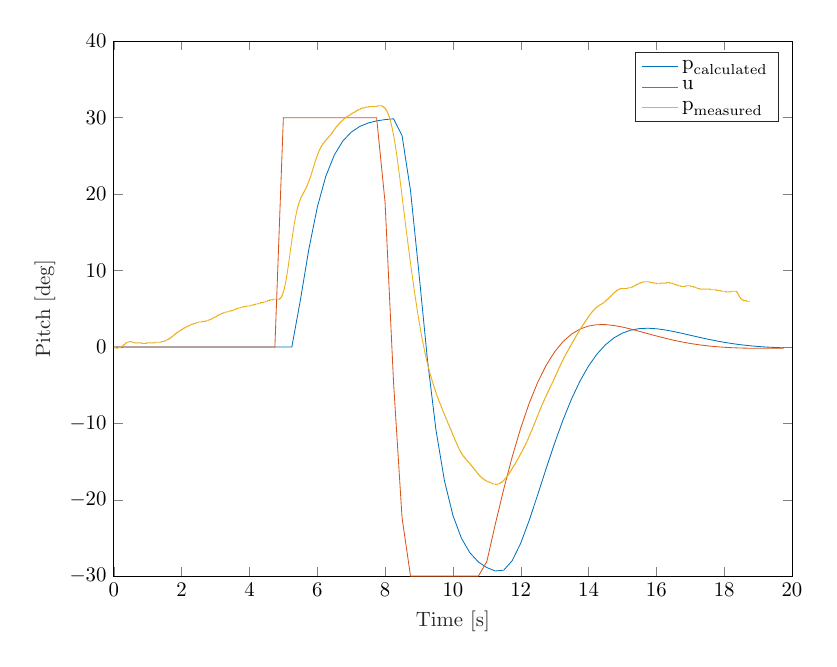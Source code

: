 % This file was created by matlab2tikz.
%
%The latest updates can be retrieved from
%  http://www.mathworks.com/matlabcentral/fileexchange/22022-matlab2tikz-matlab2tikz
%where you can also make suggestions and rate matlab2tikz.
%
\definecolor{mycolor1}{rgb}{0.0,0.447,0.741}%
\definecolor{mycolor2}{rgb}{0.85,0.325,0.098}%
\definecolor{mycolor3}{rgb}{0.929,0.694,0.125}%
%
\begin{tikzpicture}[scale = 0.75]

\begin{axis}[%
width=4.521in,
height=3.566in,
at={(0.758in,0.481in)},
scale only axis,
xmin=0,
xmax=20,
xlabel style={font=\color{white!15!black}},
xlabel={Time [s]},
ymin=-30,
ymax=40,
ylabel style={font=\color{white!15!black}},
ylabel={Pitch [deg]},
axis background/.style={fill=white},
legend style={legend cell align=left, align=left, draw=white!15!black}
]
\addplot [color=mycolor1]
  table[row sep=crcr]{%
0	0\\
0.25	0\\
0.5	0\\
0.75	0\\
1	0\\
1.25	0\\
1.5	0\\
1.75	0\\
2	0\\
2.25	0\\
2.5	0\\
2.75	0\\
3	0\\
3.25	0\\
3.5	0\\
3.75	0\\
4	0\\
4.25	0\\
4.5	0\\
4.75	0\\
5	0\\
5.25	0\\
5.5	6.075\\
5.75	12.758\\
6	18.271\\
6.25	22.313\\
6.5	25.093\\
6.75	26.927\\
7	28.105\\
7.25	28.844\\
7.5	29.302\\
7.75	29.582\\
8	29.751\\
8.25	29.853\\
8.5	27.663\\
8.75	20.445\\
9	9.595\\
9.25	-1.705\\
9.5	-10.853\\
9.75	-17.498\\
10	-22.039\\
10.25	-25.025\\
10.5	-26.936\\
10.75	-28.134\\
11	-28.875\\
11.25	-29.326\\
11.5	-29.214\\
11.75	-27.963\\
12	-25.687\\
12.25	-22.706\\
12.5	-19.357\\
12.75	-15.917\\
13	-12.592\\
13.25	-9.524\\
13.5	-6.796\\
13.75	-4.451\\
14	-2.499\\
14.25	-0.928\\
14.5	0.288\\
14.75	1.187\\
15	1.81\\
15.25	2.2\\
15.5	2.398\\
15.75	2.446\\
16	2.378\\
16.25	2.228\\
16.5	2.022\\
16.75	1.783\\
17	1.529\\
17.25	1.276\\
17.5	1.032\\
17.75	0.807\\
18	0.605\\
18.25	0.429\\
18.5	0.279\\
18.75	0.156\\
19	0.057\\
19.25	-0.019\\
19.5	-0.075\\
19.75	-0.114\\
};
\addlegendentry{$\text{p}_{\text{calculated}}$}

\addplot [color=mycolor2]
  table[row sep=crcr]{%
0	0\\
0.25	0\\
0.5	0\\
0.75	0\\
1	0\\
1.25	0\\
1.5	0\\
1.75	0\\
2	0\\
2.25	0\\
2.5	0\\
2.75	0\\
3	0\\
3.25	0\\
3.5	0\\
3.75	0\\
4	0\\
4.25	0\\
4.5	0\\
4.75	0\\
5	30.0\\
5.25	30.0\\
5.5	30.0\\
5.75	30.0\\
6	30.0\\
6.25	30.0\\
6.5	30.0\\
6.75	30.0\\
7	30.0\\
7.25	30.0\\
7.5	30.0\\
7.75	30.0\\
8	18.887\\
8.25	-4.709\\
8.5	-22.355\\
8.75	-30.0\\
9	-30.0\\
9.25	-30.0\\
9.5	-30.0\\
9.75	-30.0\\
10	-30.0\\
10.25	-30.0\\
10.5	-30.0\\
10.75	-30.0\\
11	-28.094\\
11.25	-23.206\\
11.5	-18.591\\
11.75	-14.37\\
12	-10.617\\
12.25	-7.372\\
12.5	-4.64\\
12.75	-2.406\\
13	-0.637\\
13.25	0.71\\
13.5	1.685\\
13.75	2.342\\
14	2.733\\
14.25	2.91\\
14.5	2.92\\
14.75	2.804\\
15	2.599\\
15.25	2.336\\
15.5	2.042\\
15.75	1.736\\
16	1.435\\
16.25	1.149\\
16.5	0.888\\
16.75	0.655\\
17	0.454\\
17.25	0.284\\
17.5	0.146\\
17.75	0.037\\
18	-0.047\\
18.25	-0.107\\
18.5	-0.147\\
18.75	-0.171\\
19	-0.182\\
19.25	-0.182\\
19.5	-0.175\\
19.75	-0.162\\
};
\addlegendentry{u}

\addplot [color=mycolor3, forget plot]
  table[row sep=crcr]{%
0	0\\
0.002	0\\
0.004	0\\
0.006	0\\
0.008	0\\
0.01	-0.088\\
0.012	-0.088\\
0.014	-0.088\\
0.016	-0.088\\
0.018	-0.088\\
0.02	-0.088\\
0.022	-0.088\\
0.024	-0.088\\
0.026	-0.088\\
0.028	-0.088\\
0.03	-0.088\\
0.032	-0.088\\
0.034	-0.088\\
0.036	-0.088\\
0.038	-0.088\\
0.04	-0.088\\
0.042	-0.088\\
0.044	-0.088\\
0.046	-0.088\\
0.048	-0.088\\
0.05	-0.088\\
0.052	-0.088\\
0.054	-0.088\\
0.056	-0.088\\
0.058	-0.088\\
0.06	-0.088\\
0.062	-0.176\\
0.064	-0.176\\
0.066	-0.176\\
0.068	-0.176\\
0.07	-0.176\\
0.072	-0.176\\
0.074	-0.176\\
0.076	-0.176\\
0.078	-0.176\\
0.08	-0.176\\
0.082	-0.176\\
0.084	-0.176\\
0.086	-0.176\\
0.088	-0.176\\
0.09	-0.176\\
0.092	-0.176\\
0.094	-0.176\\
0.096	-0.176\\
0.098	-0.176\\
0.1	-0.176\\
0.102	-0.176\\
0.104	-0.176\\
0.106	-0.176\\
0.108	-0.176\\
0.11	-0.176\\
0.112	-0.176\\
0.114	-0.176\\
0.116	-0.176\\
0.118	-0.176\\
0.12	-0.176\\
0.122	-0.176\\
0.124	-0.176\\
0.126	-0.088\\
0.128	-0.088\\
0.13	-0.088\\
0.132	-0.088\\
0.134	-0.088\\
0.136	-0.088\\
0.138	-0.088\\
0.14	-0.088\\
0.142	-0.088\\
0.144	-0.088\\
0.146	-0.088\\
0.148	-0.088\\
0.15	-0.088\\
0.152	-0.088\\
0.154	-0.088\\
0.156	-0.088\\
0.158	-0.088\\
0.16	-0.088\\
0.162	-0.088\\
0.164	-0.088\\
0.166	-0.088\\
0.168	-0.088\\
0.17	-0.088\\
0.172	-0.088\\
0.174	-0.088\\
0.176	-0.088\\
0.178	-0.088\\
0.18	-0.088\\
0.182	-0.088\\
0.184	-0.088\\
0.186	-0.088\\
0.188	-0.088\\
0.19	-0.088\\
0.192	-0.088\\
0.194	-0.088\\
0.196	0\\
0.198	0\\
0.2	0\\
0.202	0\\
0.204	0\\
0.206	0\\
0.208	0\\
0.21	0\\
0.212	0\\
0.214	0\\
0.216	0\\
0.218	0\\
0.22	0\\
0.222	0\\
0.224	0\\
0.226	0\\
0.228	0\\
0.23	0\\
0.232	0.088\\
0.234	0.088\\
0.236	0.088\\
0.238	0.088\\
0.24	0.088\\
0.242	0.088\\
0.244	0.088\\
0.246	0.088\\
0.248	0.088\\
0.25	0.088\\
0.252	0.088\\
0.254	0.088\\
0.256	0.088\\
0.258	0.088\\
0.26	0.088\\
0.262	0.176\\
0.264	0.176\\
0.266	0.176\\
0.268	0.176\\
0.27	0.176\\
0.272	0.176\\
0.274	0.176\\
0.276	0.176\\
0.278	0.176\\
0.28	0.176\\
0.282	0.176\\
0.284	0.176\\
0.286	0.264\\
0.288	0.264\\
0.29	0.264\\
0.292	0.264\\
0.294	0.264\\
0.296	0.264\\
0.298	0.264\\
0.3	0.264\\
0.302	0.264\\
0.304	0.264\\
0.306	0.352\\
0.308	0.352\\
0.31	0.352\\
0.312	0.352\\
0.314	0.352\\
0.316	0.352\\
0.318	0.352\\
0.32	0.352\\
0.322	0.352\\
0.324	0.352\\
0.326	0.352\\
0.328	0.352\\
0.33	0.352\\
0.332	0.352\\
0.334	0.352\\
0.336	0.439\\
0.338	0.439\\
0.34	0.439\\
0.342	0.439\\
0.344	0.439\\
0.346	0.439\\
0.348	0.439\\
0.35	0.439\\
0.352	0.527\\
0.354	0.527\\
0.356	0.527\\
0.358	0.527\\
0.36	0.527\\
0.362	0.527\\
0.364	0.527\\
0.366	0.527\\
0.368	0.527\\
0.37	0.527\\
0.372	0.527\\
0.374	0.527\\
0.376	0.527\\
0.378	0.527\\
0.38	0.527\\
0.382	0.527\\
0.384	0.615\\
0.386	0.615\\
0.388	0.615\\
0.39	0.615\\
0.392	0.615\\
0.394	0.615\\
0.396	0.615\\
0.398	0.615\\
0.4	0.615\\
0.402	0.615\\
0.404	0.615\\
0.406	0.615\\
0.408	0.615\\
0.41	0.615\\
0.412	0.615\\
0.414	0.615\\
0.416	0.615\\
0.418	0.615\\
0.42	0.615\\
0.422	0.615\\
0.424	0.615\\
0.426	0.615\\
0.428	0.615\\
0.43	0.615\\
0.432	0.615\\
0.434	0.615\\
0.436	0.615\\
0.438	0.615\\
0.44	0.615\\
0.442	0.615\\
0.444	0.615\\
0.446	0.615\\
0.448	0.703\\
0.45	0.703\\
0.452	0.703\\
0.454	0.703\\
0.456	0.703\\
0.458	0.703\\
0.46	0.703\\
0.462	0.703\\
0.464	0.703\\
0.466	0.703\\
0.468	0.703\\
0.47	0.703\\
0.472	0.703\\
0.474	0.703\\
0.476	0.703\\
0.478	0.703\\
0.48	0.703\\
0.482	0.703\\
0.484	0.703\\
0.486	0.703\\
0.488	0.703\\
0.49	0.703\\
0.492	0.703\\
0.494	0.703\\
0.496	0.703\\
0.498	0.703\\
0.5	0.703\\
0.502	0.703\\
0.504	0.703\\
0.506	0.703\\
0.508	0.703\\
0.51	0.703\\
0.512	0.703\\
0.514	0.703\\
0.516	0.703\\
0.518	0.703\\
0.52	0.703\\
0.522	0.703\\
0.524	0.703\\
0.526	0.703\\
0.528	0.703\\
0.53	0.703\\
0.532	0.615\\
0.534	0.615\\
0.536	0.615\\
0.538	0.615\\
0.54	0.615\\
0.542	0.615\\
0.544	0.615\\
0.546	0.615\\
0.548	0.615\\
0.55	0.615\\
0.552	0.615\\
0.554	0.615\\
0.556	0.615\\
0.558	0.615\\
0.56	0.615\\
0.562	0.615\\
0.564	0.615\\
0.566	0.615\\
0.568	0.615\\
0.57	0.615\\
0.572	0.615\\
0.574	0.615\\
0.576	0.615\\
0.578	0.615\\
0.58	0.615\\
0.582	0.615\\
0.584	0.615\\
0.586	0.615\\
0.588	0.615\\
0.59	0.615\\
0.592	0.615\\
0.594	0.615\\
0.596	0.615\\
0.598	0.615\\
0.6	0.527\\
0.602	0.527\\
0.604	0.527\\
0.606	0.527\\
0.608	0.527\\
0.61	0.527\\
0.612	0.527\\
0.614	0.527\\
0.616	0.527\\
0.618	0.527\\
0.62	0.527\\
0.622	0.527\\
0.624	0.527\\
0.626	0.527\\
0.628	0.527\\
0.63	0.527\\
0.632	0.527\\
0.634	0.527\\
0.636	0.527\\
0.638	0.527\\
0.64	0.527\\
0.642	0.527\\
0.644	0.527\\
0.646	0.527\\
0.648	0.527\\
0.65	0.527\\
0.652	0.527\\
0.654	0.527\\
0.656	0.527\\
0.658	0.527\\
0.66	0.527\\
0.662	0.527\\
0.664	0.527\\
0.666	0.527\\
0.668	0.527\\
0.67	0.527\\
0.672	0.527\\
0.674	0.527\\
0.676	0.527\\
0.678	0.527\\
0.68	0.527\\
0.682	0.527\\
0.684	0.527\\
0.686	0.527\\
0.688	0.527\\
0.69	0.527\\
0.692	0.527\\
0.694	0.527\\
0.696	0.527\\
0.698	0.527\\
0.7	0.527\\
0.702	0.527\\
0.704	0.527\\
0.706	0.527\\
0.708	0.527\\
0.71	0.527\\
0.712	0.527\\
0.714	0.527\\
0.716	0.527\\
0.718	0.527\\
0.72	0.527\\
0.722	0.527\\
0.724	0.527\\
0.726	0.527\\
0.728	0.527\\
0.73	0.527\\
0.732	0.527\\
0.734	0.527\\
0.736	0.527\\
0.738	0.527\\
0.74	0.527\\
0.742	0.527\\
0.744	0.527\\
0.746	0.527\\
0.748	0.527\\
0.75	0.527\\
0.752	0.527\\
0.754	0.527\\
0.756	0.527\\
0.758	0.527\\
0.76	0.527\\
0.762	0.527\\
0.764	0.527\\
0.766	0.527\\
0.768	0.527\\
0.77	0.527\\
0.772	0.527\\
0.774	0.527\\
0.776	0.527\\
0.778	0.527\\
0.78	0.527\\
0.782	0.527\\
0.784	0.527\\
0.786	0.527\\
0.788	0.527\\
0.79	0.527\\
0.792	0.527\\
0.794	0.527\\
0.796	0.527\\
0.798	0.527\\
0.8	0.527\\
0.802	0.527\\
0.804	0.527\\
0.806	0.527\\
0.808	0.527\\
0.81	0.527\\
0.812	0.527\\
0.814	0.527\\
0.816	0.527\\
0.818	0.527\\
0.82	0.527\\
0.822	0.439\\
0.824	0.439\\
0.826	0.439\\
0.828	0.439\\
0.83	0.439\\
0.832	0.439\\
0.834	0.439\\
0.836	0.439\\
0.838	0.439\\
0.84	0.439\\
0.842	0.439\\
0.844	0.439\\
0.846	0.439\\
0.848	0.439\\
0.85	0.439\\
0.852	0.439\\
0.854	0.439\\
0.856	0.439\\
0.858	0.439\\
0.86	0.439\\
0.862	0.439\\
0.864	0.439\\
0.866	0.439\\
0.868	0.439\\
0.87	0.439\\
0.872	0.439\\
0.874	0.439\\
0.876	0.439\\
0.878	0.439\\
0.88	0.439\\
0.882	0.439\\
0.884	0.439\\
0.886	0.439\\
0.888	0.439\\
0.89	0.439\\
0.892	0.439\\
0.894	0.439\\
0.896	0.439\\
0.898	0.439\\
0.9	0.439\\
0.902	0.439\\
0.904	0.439\\
0.906	0.439\\
0.908	0.439\\
0.91	0.439\\
0.912	0.439\\
0.914	0.439\\
0.916	0.439\\
0.918	0.439\\
0.92	0.439\\
0.922	0.439\\
0.924	0.439\\
0.926	0.439\\
0.928	0.439\\
0.93	0.439\\
0.932	0.439\\
0.934	0.439\\
0.936	0.439\\
0.938	0.439\\
0.94	0.439\\
0.942	0.439\\
0.944	0.439\\
0.946	0.439\\
0.948	0.439\\
0.95	0.439\\
0.952	0.439\\
0.954	0.439\\
0.956	0.439\\
0.958	0.439\\
0.96	0.439\\
0.962	0.527\\
0.964	0.527\\
0.966	0.527\\
0.968	0.527\\
0.97	0.527\\
0.972	0.527\\
0.974	0.527\\
0.976	0.527\\
0.978	0.527\\
0.98	0.527\\
0.982	0.527\\
0.984	0.527\\
0.986	0.527\\
0.988	0.527\\
0.99	0.527\\
0.992	0.527\\
0.994	0.527\\
0.996	0.527\\
0.998	0.527\\
1	0.527\\
1.002	0.527\\
1.004	0.527\\
1.006	0.527\\
1.008	0.527\\
1.01	0.527\\
1.012	0.527\\
1.014	0.527\\
1.016	0.527\\
1.018	0.527\\
1.02	0.527\\
1.022	0.527\\
1.024	0.527\\
1.026	0.527\\
1.028	0.527\\
1.03	0.527\\
1.032	0.527\\
1.034	0.527\\
1.036	0.527\\
1.038	0.527\\
1.04	0.527\\
1.042	0.527\\
1.044	0.527\\
1.046	0.527\\
1.048	0.527\\
1.05	0.527\\
1.052	0.527\\
1.054	0.527\\
1.056	0.527\\
1.058	0.527\\
1.06	0.527\\
1.062	0.527\\
1.064	0.527\\
1.066	0.527\\
1.068	0.527\\
1.07	0.527\\
1.072	0.527\\
1.074	0.527\\
1.076	0.527\\
1.078	0.527\\
1.08	0.527\\
1.082	0.527\\
1.084	0.527\\
1.086	0.527\\
1.088	0.527\\
1.09	0.527\\
1.092	0.527\\
1.094	0.527\\
1.096	0.527\\
1.098	0.527\\
1.1	0.527\\
1.102	0.527\\
1.104	0.527\\
1.106	0.527\\
1.108	0.527\\
1.11	0.527\\
1.112	0.527\\
1.114	0.527\\
1.116	0.527\\
1.118	0.527\\
1.12	0.527\\
1.122	0.527\\
1.124	0.527\\
1.126	0.527\\
1.128	0.527\\
1.13	0.527\\
1.132	0.527\\
1.134	0.527\\
1.136	0.527\\
1.138	0.527\\
1.14	0.527\\
1.142	0.527\\
1.144	0.527\\
1.146	0.527\\
1.148	0.527\\
1.15	0.527\\
1.152	0.527\\
1.154	0.527\\
1.156	0.527\\
1.158	0.527\\
1.16	0.527\\
1.162	0.527\\
1.164	0.527\\
1.166	0.527\\
1.168	0.527\\
1.17	0.527\\
1.172	0.527\\
1.174	0.527\\
1.176	0.527\\
1.178	0.527\\
1.18	0.527\\
1.182	0.527\\
1.184	0.527\\
1.186	0.527\\
1.188	0.527\\
1.19	0.527\\
1.192	0.527\\
1.194	0.527\\
1.196	0.527\\
1.198	0.527\\
1.2	0.527\\
1.202	0.527\\
1.204	0.527\\
1.206	0.527\\
1.208	0.527\\
1.21	0.527\\
1.212	0.615\\
1.214	0.615\\
1.216	0.615\\
1.218	0.615\\
1.22	0.615\\
1.222	0.615\\
1.224	0.615\\
1.226	0.615\\
1.228	0.615\\
1.23	0.615\\
1.232	0.615\\
1.234	0.615\\
1.236	0.615\\
1.238	0.615\\
1.24	0.615\\
1.242	0.615\\
1.244	0.615\\
1.246	0.615\\
1.248	0.615\\
1.25	0.615\\
1.252	0.615\\
1.254	0.615\\
1.256	0.615\\
1.258	0.615\\
1.26	0.615\\
1.262	0.615\\
1.264	0.615\\
1.266	0.615\\
1.268	0.615\\
1.27	0.615\\
1.272	0.615\\
1.274	0.615\\
1.276	0.615\\
1.278	0.615\\
1.28	0.615\\
1.282	0.615\\
1.284	0.615\\
1.286	0.615\\
1.288	0.615\\
1.29	0.615\\
1.292	0.615\\
1.294	0.615\\
1.296	0.615\\
1.298	0.615\\
1.3	0.615\\
1.302	0.615\\
1.304	0.615\\
1.306	0.615\\
1.308	0.615\\
1.31	0.615\\
1.312	0.615\\
1.314	0.615\\
1.316	0.615\\
1.318	0.615\\
1.32	0.615\\
1.322	0.615\\
1.324	0.615\\
1.326	0.615\\
1.328	0.615\\
1.33	0.615\\
1.332	0.615\\
1.334	0.615\\
1.336	0.615\\
1.338	0.615\\
1.34	0.615\\
1.342	0.615\\
1.344	0.615\\
1.346	0.615\\
1.348	0.615\\
1.35	0.615\\
1.352	0.615\\
1.354	0.615\\
1.356	0.615\\
1.358	0.615\\
1.36	0.615\\
1.362	0.615\\
1.364	0.615\\
1.366	0.615\\
1.368	0.615\\
1.37	0.615\\
1.372	0.615\\
1.374	0.615\\
1.376	0.615\\
1.378	0.615\\
1.38	0.615\\
1.382	0.615\\
1.384	0.615\\
1.386	0.615\\
1.388	0.615\\
1.39	0.615\\
1.392	0.615\\
1.394	0.615\\
1.396	0.615\\
1.398	0.703\\
1.4	0.703\\
1.402	0.703\\
1.404	0.703\\
1.406	0.703\\
1.408	0.703\\
1.41	0.703\\
1.412	0.703\\
1.414	0.703\\
1.416	0.703\\
1.418	0.703\\
1.42	0.703\\
1.422	0.703\\
1.424	0.703\\
1.426	0.703\\
1.428	0.703\\
1.43	0.703\\
1.432	0.703\\
1.434	0.703\\
1.436	0.703\\
1.438	0.703\\
1.44	0.703\\
1.442	0.703\\
1.444	0.703\\
1.446	0.703\\
1.448	0.703\\
1.45	0.703\\
1.452	0.703\\
1.454	0.703\\
1.456	0.703\\
1.458	0.703\\
1.46	0.703\\
1.462	0.703\\
1.464	0.703\\
1.466	0.703\\
1.468	0.703\\
1.47	0.703\\
1.472	0.703\\
1.474	0.703\\
1.476	0.703\\
1.478	0.703\\
1.48	0.703\\
1.482	0.703\\
1.484	0.791\\
1.486	0.791\\
1.488	0.791\\
1.49	0.791\\
1.492	0.791\\
1.494	0.791\\
1.496	0.791\\
1.498	0.791\\
1.5	0.791\\
1.502	0.791\\
1.504	0.791\\
1.506	0.791\\
1.508	0.791\\
1.51	0.791\\
1.512	0.791\\
1.514	0.791\\
1.516	0.791\\
1.518	0.791\\
1.52	0.791\\
1.522	0.791\\
1.524	0.791\\
1.526	0.791\\
1.528	0.791\\
1.53	0.791\\
1.532	0.879\\
1.534	0.879\\
1.536	0.879\\
1.538	0.879\\
1.54	0.879\\
1.542	0.879\\
1.544	0.879\\
1.546	0.879\\
1.548	0.879\\
1.55	0.879\\
1.552	0.879\\
1.554	0.879\\
1.556	0.879\\
1.558	0.879\\
1.56	0.879\\
1.562	0.879\\
1.564	0.879\\
1.566	0.879\\
1.568	0.879\\
1.57	0.879\\
1.572	0.879\\
1.574	0.967\\
1.576	0.967\\
1.578	0.967\\
1.58	0.967\\
1.582	0.967\\
1.584	0.967\\
1.586	0.967\\
1.588	0.967\\
1.59	0.967\\
1.592	0.967\\
1.594	0.967\\
1.596	0.967\\
1.598	0.967\\
1.6	0.967\\
1.602	0.967\\
1.604	0.967\\
1.606	0.967\\
1.608	0.967\\
1.61	1.055\\
1.612	1.055\\
1.614	1.055\\
1.616	1.055\\
1.618	1.055\\
1.62	1.055\\
1.622	1.055\\
1.624	1.055\\
1.626	1.055\\
1.628	1.055\\
1.63	1.055\\
1.632	1.055\\
1.634	1.055\\
1.636	1.055\\
1.638	1.143\\
1.64	1.143\\
1.642	1.143\\
1.644	1.143\\
1.646	1.143\\
1.648	1.143\\
1.65	1.143\\
1.652	1.143\\
1.654	1.143\\
1.656	1.143\\
1.658	1.143\\
1.66	1.143\\
1.662	1.143\\
1.664	1.143\\
1.666	1.143\\
1.668	1.143\\
1.67	1.23\\
1.672	1.23\\
1.674	1.23\\
1.676	1.23\\
1.678	1.23\\
1.68	1.23\\
1.682	1.23\\
1.684	1.23\\
1.686	1.23\\
1.688	1.23\\
1.69	1.23\\
1.692	1.23\\
1.694	1.23\\
1.696	1.318\\
1.698	1.318\\
1.7	1.318\\
1.702	1.318\\
1.704	1.318\\
1.706	1.318\\
1.708	1.318\\
1.71	1.318\\
1.712	1.318\\
1.714	1.318\\
1.716	1.318\\
1.718	1.318\\
1.72	1.318\\
1.722	1.406\\
1.724	1.406\\
1.726	1.406\\
1.728	1.406\\
1.73	1.406\\
1.732	1.406\\
1.734	1.406\\
1.736	1.406\\
1.738	1.406\\
1.74	1.406\\
1.742	1.406\\
1.744	1.406\\
1.746	1.406\\
1.748	1.406\\
1.75	1.494\\
1.752	1.494\\
1.754	1.494\\
1.756	1.494\\
1.758	1.494\\
1.76	1.494\\
1.762	1.494\\
1.764	1.494\\
1.766	1.494\\
1.768	1.494\\
1.77	1.494\\
1.772	1.494\\
1.774	1.494\\
1.776	1.582\\
1.778	1.582\\
1.78	1.582\\
1.782	1.582\\
1.784	1.582\\
1.786	1.582\\
1.788	1.582\\
1.79	1.582\\
1.792	1.582\\
1.794	1.582\\
1.796	1.582\\
1.798	1.582\\
1.8	1.67\\
1.802	1.67\\
1.804	1.67\\
1.806	1.67\\
1.808	1.67\\
1.81	1.67\\
1.812	1.67\\
1.814	1.67\\
1.816	1.67\\
1.818	1.67\\
1.82	1.67\\
1.822	1.758\\
1.824	1.758\\
1.826	1.758\\
1.828	1.758\\
1.83	1.758\\
1.832	1.758\\
1.834	1.758\\
1.836	1.758\\
1.838	1.758\\
1.84	1.758\\
1.842	1.758\\
1.844	1.758\\
1.846	1.758\\
1.848	1.758\\
1.85	1.846\\
1.852	1.846\\
1.854	1.846\\
1.856	1.846\\
1.858	1.846\\
1.86	1.846\\
1.862	1.846\\
1.864	1.846\\
1.866	1.846\\
1.868	1.846\\
1.87	1.846\\
1.872	1.846\\
1.874	1.934\\
1.876	1.934\\
1.878	1.934\\
1.88	1.934\\
1.882	1.934\\
1.884	1.934\\
1.886	1.934\\
1.888	1.934\\
1.89	1.934\\
1.892	1.934\\
1.894	1.934\\
1.896	1.934\\
1.898	1.934\\
1.9	1.934\\
1.902	2.021\\
1.904	2.021\\
1.906	2.021\\
1.908	2.021\\
1.91	2.021\\
1.912	2.021\\
1.914	2.021\\
1.916	2.021\\
1.918	2.021\\
1.92	2.021\\
1.922	2.021\\
1.924	2.021\\
1.926	2.021\\
1.928	2.021\\
1.93	2.021\\
1.932	2.109\\
1.934	2.109\\
1.936	2.109\\
1.938	2.109\\
1.94	2.109\\
1.942	2.109\\
1.944	2.109\\
1.946	2.109\\
1.948	2.109\\
1.95	2.109\\
1.952	2.109\\
1.954	2.109\\
1.956	2.109\\
1.958	2.109\\
1.96	2.109\\
1.962	2.197\\
1.964	2.197\\
1.966	2.197\\
1.968	2.197\\
1.97	2.197\\
1.972	2.197\\
1.974	2.197\\
1.976	2.197\\
1.978	2.197\\
1.98	2.197\\
1.982	2.197\\
1.984	2.197\\
1.986	2.197\\
1.988	2.197\\
1.99	2.197\\
1.992	2.285\\
1.994	2.285\\
1.996	2.285\\
1.998	2.285\\
2	2.285\\
2.002	2.285\\
2.004	2.285\\
2.006	2.285\\
2.008	2.285\\
2.01	2.285\\
2.012	2.285\\
2.014	2.285\\
2.016	2.285\\
2.018	2.285\\
2.02	2.285\\
2.022	2.285\\
2.024	2.373\\
2.026	2.373\\
2.028	2.373\\
2.03	2.373\\
2.032	2.373\\
2.034	2.373\\
2.036	2.373\\
2.038	2.373\\
2.04	2.373\\
2.042	2.373\\
2.044	2.373\\
2.046	2.373\\
2.048	2.373\\
2.05	2.373\\
2.052	2.373\\
2.054	2.373\\
2.056	2.461\\
2.058	2.461\\
2.06	2.461\\
2.062	2.461\\
2.064	2.461\\
2.066	2.461\\
2.068	2.461\\
2.07	2.461\\
2.072	2.461\\
2.074	2.461\\
2.076	2.461\\
2.078	2.461\\
2.08	2.461\\
2.082	2.461\\
2.084	2.461\\
2.086	2.461\\
2.088	2.461\\
2.09	2.461\\
2.092	2.461\\
2.094	2.549\\
2.096	2.549\\
2.098	2.549\\
2.1	2.549\\
2.102	2.549\\
2.104	2.549\\
2.106	2.549\\
2.108	2.549\\
2.11	2.549\\
2.112	2.549\\
2.114	2.549\\
2.116	2.549\\
2.118	2.549\\
2.12	2.549\\
2.122	2.549\\
2.124	2.549\\
2.126	2.549\\
2.128	2.549\\
2.13	2.637\\
2.132	2.637\\
2.134	2.637\\
2.136	2.637\\
2.138	2.637\\
2.14	2.637\\
2.142	2.637\\
2.144	2.637\\
2.146	2.637\\
2.148	2.637\\
2.15	2.637\\
2.152	2.637\\
2.154	2.637\\
2.156	2.637\\
2.158	2.637\\
2.16	2.637\\
2.162	2.637\\
2.164	2.637\\
2.166	2.725\\
2.168	2.725\\
2.17	2.725\\
2.172	2.725\\
2.174	2.725\\
2.176	2.725\\
2.178	2.725\\
2.18	2.725\\
2.182	2.725\\
2.184	2.725\\
2.186	2.725\\
2.188	2.725\\
2.19	2.725\\
2.192	2.725\\
2.194	2.725\\
2.196	2.725\\
2.198	2.725\\
2.2	2.725\\
2.202	2.725\\
2.204	2.725\\
2.206	2.725\\
2.208	2.725\\
2.21	2.812\\
2.212	2.812\\
2.214	2.812\\
2.216	2.812\\
2.218	2.812\\
2.22	2.812\\
2.222	2.812\\
2.224	2.812\\
2.226	2.812\\
2.228	2.812\\
2.23	2.812\\
2.232	2.812\\
2.234	2.812\\
2.236	2.812\\
2.238	2.812\\
2.24	2.812\\
2.242	2.812\\
2.244	2.812\\
2.246	2.812\\
2.248	2.812\\
2.25	2.812\\
2.252	2.9\\
2.254	2.9\\
2.256	2.9\\
2.258	2.9\\
2.26	2.9\\
2.262	2.9\\
2.264	2.9\\
2.266	2.9\\
2.268	2.9\\
2.27	2.9\\
2.272	2.9\\
2.274	2.9\\
2.276	2.9\\
2.278	2.9\\
2.28	2.9\\
2.282	2.9\\
2.284	2.9\\
2.286	2.9\\
2.288	2.9\\
2.29	2.9\\
2.292	2.9\\
2.294	2.9\\
2.296	2.9\\
2.298	2.988\\
2.3	2.988\\
2.302	2.988\\
2.304	2.988\\
2.306	2.988\\
2.308	2.988\\
2.31	2.988\\
2.312	2.988\\
2.314	2.988\\
2.316	2.988\\
2.318	2.988\\
2.32	2.988\\
2.322	2.988\\
2.324	2.988\\
2.326	2.988\\
2.328	2.988\\
2.33	2.988\\
2.332	2.988\\
2.334	2.988\\
2.336	2.988\\
2.338	2.988\\
2.34	2.988\\
2.342	2.988\\
2.344	2.988\\
2.346	2.988\\
2.348	2.988\\
2.35	2.988\\
2.352	2.988\\
2.354	2.988\\
2.356	2.988\\
2.358	3.076\\
2.36	3.076\\
2.362	3.076\\
2.364	3.076\\
2.366	3.076\\
2.368	3.076\\
2.37	3.076\\
2.372	3.076\\
2.374	3.076\\
2.376	3.076\\
2.378	3.076\\
2.38	3.076\\
2.382	3.076\\
2.384	3.076\\
2.386	3.076\\
2.388	3.076\\
2.39	3.076\\
2.392	3.076\\
2.394	3.076\\
2.396	3.076\\
2.398	3.076\\
2.4	3.076\\
2.402	3.076\\
2.404	3.076\\
2.406	3.076\\
2.408	3.076\\
2.41	3.076\\
2.412	3.076\\
2.414	3.076\\
2.416	3.076\\
2.418	3.076\\
2.42	3.164\\
2.422	3.164\\
2.424	3.164\\
2.426	3.164\\
2.428	3.164\\
2.43	3.164\\
2.432	3.164\\
2.434	3.164\\
2.436	3.164\\
2.438	3.164\\
2.44	3.164\\
2.442	3.164\\
2.444	3.164\\
2.446	3.164\\
2.448	3.164\\
2.45	3.164\\
2.452	3.164\\
2.454	3.164\\
2.456	3.164\\
2.458	3.164\\
2.46	3.164\\
2.462	3.164\\
2.464	3.164\\
2.466	3.164\\
2.468	3.164\\
2.47	3.164\\
2.472	3.164\\
2.474	3.164\\
2.476	3.164\\
2.478	3.164\\
2.48	3.164\\
2.482	3.164\\
2.484	3.164\\
2.486	3.164\\
2.488	3.164\\
2.49	3.252\\
2.492	3.252\\
2.494	3.252\\
2.496	3.252\\
2.498	3.252\\
2.5	3.252\\
2.502	3.252\\
2.504	3.252\\
2.506	3.252\\
2.508	3.252\\
2.51	3.252\\
2.512	3.252\\
2.514	3.252\\
2.516	3.252\\
2.518	3.252\\
2.52	3.252\\
2.522	3.252\\
2.524	3.252\\
2.526	3.252\\
2.528	3.252\\
2.53	3.252\\
2.532	3.252\\
2.534	3.252\\
2.536	3.252\\
2.538	3.252\\
2.54	3.252\\
2.542	3.252\\
2.544	3.252\\
2.546	3.252\\
2.548	3.252\\
2.55	3.252\\
2.552	3.252\\
2.554	3.252\\
2.556	3.252\\
2.558	3.252\\
2.56	3.252\\
2.562	3.252\\
2.564	3.252\\
2.566	3.252\\
2.568	3.252\\
2.57	3.252\\
2.572	3.252\\
2.574	3.252\\
2.576	3.252\\
2.578	3.252\\
2.58	3.252\\
2.582	3.252\\
2.584	3.252\\
2.586	3.252\\
2.588	3.252\\
2.59	3.252\\
2.592	3.252\\
2.594	3.252\\
2.596	3.252\\
2.598	3.34\\
2.6	3.34\\
2.602	3.34\\
2.604	3.34\\
2.606	3.34\\
2.608	3.34\\
2.61	3.34\\
2.612	3.34\\
2.614	3.34\\
2.616	3.34\\
2.618	3.34\\
2.62	3.34\\
2.622	3.34\\
2.624	3.34\\
2.626	3.34\\
2.628	3.34\\
2.63	3.34\\
2.632	3.34\\
2.634	3.34\\
2.636	3.34\\
2.638	3.34\\
2.64	3.34\\
2.642	3.34\\
2.644	3.34\\
2.646	3.34\\
2.648	3.34\\
2.65	3.34\\
2.652	3.34\\
2.654	3.34\\
2.656	3.34\\
2.658	3.34\\
2.66	3.34\\
2.662	3.34\\
2.664	3.34\\
2.666	3.34\\
2.668	3.34\\
2.67	3.34\\
2.672	3.34\\
2.674	3.34\\
2.676	3.34\\
2.678	3.34\\
2.68	3.34\\
2.682	3.34\\
2.684	3.34\\
2.686	3.34\\
2.688	3.34\\
2.69	3.34\\
2.692	3.34\\
2.694	3.34\\
2.696	3.34\\
2.698	3.34\\
2.7	3.34\\
2.702	3.34\\
2.704	3.34\\
2.706	3.34\\
2.708	3.34\\
2.71	3.34\\
2.712	3.428\\
2.714	3.428\\
2.716	3.428\\
2.718	3.428\\
2.72	3.428\\
2.722	3.428\\
2.724	3.428\\
2.726	3.428\\
2.728	3.428\\
2.73	3.428\\
2.732	3.428\\
2.734	3.428\\
2.736	3.428\\
2.738	3.428\\
2.74	3.428\\
2.742	3.428\\
2.744	3.428\\
2.746	3.428\\
2.748	3.428\\
2.75	3.428\\
2.752	3.428\\
2.754	3.428\\
2.756	3.428\\
2.758	3.428\\
2.76	3.428\\
2.762	3.428\\
2.764	3.428\\
2.766	3.428\\
2.768	3.428\\
2.77	3.428\\
2.772	3.428\\
2.774	3.428\\
2.776	3.428\\
2.778	3.428\\
2.78	3.428\\
2.782	3.428\\
2.784	3.516\\
2.786	3.516\\
2.788	3.516\\
2.79	3.516\\
2.792	3.516\\
2.794	3.516\\
2.796	3.516\\
2.798	3.516\\
2.8	3.516\\
2.802	3.516\\
2.804	3.516\\
2.806	3.516\\
2.808	3.516\\
2.81	3.516\\
2.812	3.516\\
2.814	3.516\\
2.816	3.516\\
2.818	3.516\\
2.82	3.516\\
2.822	3.516\\
2.824	3.516\\
2.826	3.516\\
2.828	3.516\\
2.83	3.516\\
2.832	3.604\\
2.834	3.604\\
2.836	3.604\\
2.838	3.604\\
2.84	3.604\\
2.842	3.604\\
2.844	3.604\\
2.846	3.604\\
2.848	3.604\\
2.85	3.604\\
2.852	3.604\\
2.854	3.604\\
2.856	3.604\\
2.858	3.604\\
2.86	3.604\\
2.862	3.604\\
2.864	3.604\\
2.866	3.604\\
2.868	3.604\\
2.87	3.604\\
2.872	3.604\\
2.874	3.691\\
2.876	3.691\\
2.878	3.691\\
2.88	3.691\\
2.882	3.691\\
2.884	3.691\\
2.886	3.691\\
2.888	3.691\\
2.89	3.691\\
2.892	3.691\\
2.894	3.691\\
2.896	3.691\\
2.898	3.691\\
2.9	3.691\\
2.902	3.691\\
2.904	3.691\\
2.906	3.691\\
2.908	3.691\\
2.91	3.691\\
2.912	3.779\\
2.914	3.779\\
2.916	3.779\\
2.918	3.779\\
2.92	3.779\\
2.922	3.779\\
2.924	3.779\\
2.926	3.779\\
2.928	3.779\\
2.93	3.779\\
2.932	3.779\\
2.934	3.779\\
2.936	3.779\\
2.938	3.779\\
2.94	3.779\\
2.942	3.779\\
2.944	3.779\\
2.946	3.779\\
2.948	3.779\\
2.95	3.867\\
2.952	3.867\\
2.954	3.867\\
2.956	3.867\\
2.958	3.867\\
2.96	3.867\\
2.962	3.867\\
2.964	3.867\\
2.966	3.867\\
2.968	3.867\\
2.97	3.867\\
2.972	3.867\\
2.974	3.867\\
2.976	3.867\\
2.978	3.867\\
2.98	3.867\\
2.982	3.867\\
2.984	3.867\\
2.986	3.867\\
2.988	3.955\\
2.99	3.955\\
2.992	3.955\\
2.994	3.955\\
2.996	3.955\\
2.998	3.955\\
3	3.955\\
3.002	3.955\\
3.004	3.955\\
3.006	3.955\\
3.008	3.955\\
3.01	3.955\\
3.012	3.955\\
3.014	3.955\\
3.016	3.955\\
3.018	3.955\\
3.02	3.955\\
3.022	3.955\\
3.024	3.955\\
3.026	3.955\\
3.028	4.043\\
3.03	4.043\\
3.032	4.043\\
3.034	4.043\\
3.036	4.043\\
3.038	4.043\\
3.04	4.043\\
3.042	4.043\\
3.044	4.043\\
3.046	4.043\\
3.048	4.043\\
3.05	4.043\\
3.052	4.043\\
3.054	4.043\\
3.056	4.043\\
3.058	4.043\\
3.06	4.131\\
3.062	4.131\\
3.064	4.131\\
3.066	4.131\\
3.068	4.131\\
3.07	4.131\\
3.072	4.131\\
3.074	4.131\\
3.076	4.131\\
3.078	4.131\\
3.08	4.131\\
3.082	4.131\\
3.084	4.131\\
3.086	4.131\\
3.088	4.131\\
3.09	4.131\\
3.092	4.131\\
3.094	4.219\\
3.096	4.219\\
3.098	4.219\\
3.1	4.219\\
3.102	4.219\\
3.104	4.219\\
3.106	4.219\\
3.108	4.219\\
3.11	4.219\\
3.112	4.219\\
3.114	4.219\\
3.116	4.219\\
3.118	4.219\\
3.12	4.219\\
3.122	4.219\\
3.124	4.219\\
3.126	4.219\\
3.128	4.219\\
3.13	4.219\\
3.132	4.219\\
3.134	4.219\\
3.136	4.307\\
3.138	4.307\\
3.14	4.307\\
3.142	4.307\\
3.144	4.307\\
3.146	4.307\\
3.148	4.307\\
3.15	4.307\\
3.152	4.307\\
3.154	4.307\\
3.156	4.307\\
3.158	4.307\\
3.16	4.307\\
3.162	4.307\\
3.164	4.307\\
3.166	4.307\\
3.168	4.307\\
3.17	4.307\\
3.172	4.307\\
3.174	4.307\\
3.176	4.395\\
3.178	4.395\\
3.18	4.395\\
3.182	4.395\\
3.184	4.395\\
3.186	4.395\\
3.188	4.395\\
3.19	4.395\\
3.192	4.395\\
3.194	4.395\\
3.196	4.395\\
3.198	4.395\\
3.2	4.395\\
3.202	4.395\\
3.204	4.395\\
3.206	4.395\\
3.208	4.395\\
3.21	4.395\\
3.212	4.395\\
3.214	4.395\\
3.216	4.395\\
3.218	4.395\\
3.22	4.395\\
3.222	4.395\\
3.224	4.395\\
3.226	4.395\\
3.228	4.395\\
3.23	4.482\\
3.232	4.482\\
3.234	4.482\\
3.236	4.482\\
3.238	4.482\\
3.24	4.482\\
3.242	4.482\\
3.244	4.482\\
3.246	4.482\\
3.248	4.482\\
3.25	4.482\\
3.252	4.482\\
3.254	4.482\\
3.256	4.482\\
3.258	4.482\\
3.26	4.482\\
3.262	4.482\\
3.264	4.482\\
3.266	4.482\\
3.268	4.482\\
3.27	4.482\\
3.272	4.482\\
3.274	4.482\\
3.276	4.482\\
3.278	4.482\\
3.28	4.482\\
3.282	4.482\\
3.284	4.482\\
3.286	4.482\\
3.288	4.482\\
3.29	4.57\\
3.292	4.57\\
3.294	4.57\\
3.296	4.57\\
3.298	4.57\\
3.3	4.57\\
3.302	4.57\\
3.304	4.57\\
3.306	4.57\\
3.308	4.57\\
3.31	4.57\\
3.312	4.57\\
3.314	4.57\\
3.316	4.57\\
3.318	4.57\\
3.32	4.57\\
3.322	4.57\\
3.324	4.57\\
3.326	4.57\\
3.328	4.57\\
3.33	4.57\\
3.332	4.57\\
3.334	4.57\\
3.336	4.57\\
3.338	4.57\\
3.34	4.57\\
3.342	4.57\\
3.344	4.57\\
3.346	4.57\\
3.348	4.57\\
3.35	4.57\\
3.352	4.57\\
3.354	4.57\\
3.356	4.57\\
3.358	4.57\\
3.36	4.57\\
3.362	4.57\\
3.364	4.57\\
3.366	4.57\\
3.368	4.658\\
3.37	4.658\\
3.372	4.658\\
3.374	4.658\\
3.376	4.658\\
3.378	4.658\\
3.38	4.658\\
3.382	4.658\\
3.384	4.658\\
3.386	4.658\\
3.388	4.658\\
3.39	4.658\\
3.392	4.658\\
3.394	4.658\\
3.396	4.658\\
3.398	4.658\\
3.4	4.658\\
3.402	4.658\\
3.404	4.658\\
3.406	4.658\\
3.408	4.658\\
3.41	4.658\\
3.412	4.658\\
3.414	4.658\\
3.416	4.658\\
3.418	4.658\\
3.42	4.658\\
3.422	4.658\\
3.424	4.658\\
3.426	4.658\\
3.428	4.658\\
3.43	4.658\\
3.432	4.658\\
3.434	4.658\\
3.436	4.658\\
3.438	4.658\\
3.44	4.658\\
3.442	4.658\\
3.444	4.658\\
3.446	4.746\\
3.448	4.746\\
3.45	4.746\\
3.452	4.746\\
3.454	4.746\\
3.456	4.746\\
3.458	4.746\\
3.46	4.746\\
3.462	4.746\\
3.464	4.746\\
3.466	4.746\\
3.468	4.746\\
3.47	4.746\\
3.472	4.746\\
3.474	4.746\\
3.476	4.746\\
3.478	4.746\\
3.48	4.746\\
3.482	4.746\\
3.484	4.746\\
3.486	4.746\\
3.488	4.746\\
3.49	4.746\\
3.492	4.746\\
3.494	4.746\\
3.496	4.746\\
3.498	4.746\\
3.5	4.746\\
3.502	4.746\\
3.504	4.746\\
3.506	4.834\\
3.508	4.834\\
3.51	4.834\\
3.512	4.834\\
3.514	4.834\\
3.516	4.834\\
3.518	4.834\\
3.52	4.834\\
3.522	4.834\\
3.524	4.834\\
3.526	4.834\\
3.528	4.834\\
3.53	4.834\\
3.532	4.834\\
3.534	4.834\\
3.536	4.834\\
3.538	4.834\\
3.54	4.834\\
3.542	4.834\\
3.544	4.834\\
3.546	4.834\\
3.548	4.834\\
3.55	4.834\\
3.552	4.834\\
3.554	4.834\\
3.556	4.834\\
3.558	4.834\\
3.56	4.922\\
3.562	4.922\\
3.564	4.922\\
3.566	4.922\\
3.568	4.922\\
3.57	4.922\\
3.572	4.922\\
3.574	4.922\\
3.576	4.922\\
3.578	4.922\\
3.58	4.922\\
3.582	4.922\\
3.584	4.922\\
3.586	4.922\\
3.588	4.922\\
3.59	4.922\\
3.592	4.922\\
3.594	4.922\\
3.596	4.922\\
3.598	4.922\\
3.6	4.922\\
3.602	4.922\\
3.604	4.922\\
3.606	4.922\\
3.608	4.922\\
3.61	5.01\\
3.612	5.01\\
3.614	5.01\\
3.616	5.01\\
3.618	5.01\\
3.62	5.01\\
3.622	5.01\\
3.624	5.01\\
3.626	5.01\\
3.628	5.01\\
3.63	5.01\\
3.632	5.01\\
3.634	5.01\\
3.636	5.01\\
3.638	5.01\\
3.64	5.01\\
3.642	5.01\\
3.644	5.01\\
3.646	5.01\\
3.648	5.01\\
3.65	5.01\\
3.652	5.01\\
3.654	5.01\\
3.656	5.01\\
3.658	5.01\\
3.66	5.01\\
3.662	5.01\\
3.664	5.01\\
3.666	5.098\\
3.668	5.098\\
3.67	5.098\\
3.672	5.098\\
3.674	5.098\\
3.676	5.098\\
3.678	5.098\\
3.68	5.098\\
3.682	5.098\\
3.684	5.098\\
3.686	5.098\\
3.688	5.098\\
3.69	5.098\\
3.692	5.098\\
3.694	5.098\\
3.696	5.098\\
3.698	5.098\\
3.7	5.098\\
3.702	5.098\\
3.704	5.098\\
3.706	5.098\\
3.708	5.098\\
3.71	5.098\\
3.712	5.098\\
3.714	5.098\\
3.716	5.098\\
3.718	5.098\\
3.72	5.098\\
3.722	5.098\\
3.724	5.098\\
3.726	5.098\\
3.728	5.098\\
3.73	5.186\\
3.732	5.186\\
3.734	5.186\\
3.736	5.186\\
3.738	5.186\\
3.74	5.186\\
3.742	5.186\\
3.744	5.186\\
3.746	5.186\\
3.748	5.186\\
3.75	5.186\\
3.752	5.186\\
3.754	5.186\\
3.756	5.186\\
3.758	5.186\\
3.76	5.186\\
3.762	5.186\\
3.764	5.186\\
3.766	5.186\\
3.768	5.186\\
3.77	5.186\\
3.772	5.186\\
3.774	5.186\\
3.776	5.186\\
3.778	5.186\\
3.78	5.186\\
3.782	5.186\\
3.784	5.186\\
3.786	5.186\\
3.788	5.186\\
3.79	5.186\\
3.792	5.186\\
3.794	5.186\\
3.796	5.186\\
3.798	5.186\\
3.8	5.186\\
3.802	5.186\\
3.804	5.186\\
3.806	5.186\\
3.808	5.273\\
3.81	5.273\\
3.812	5.273\\
3.814	5.273\\
3.816	5.273\\
3.818	5.273\\
3.82	5.273\\
3.822	5.273\\
3.824	5.273\\
3.826	5.273\\
3.828	5.273\\
3.83	5.273\\
3.832	5.273\\
3.834	5.273\\
3.836	5.273\\
3.838	5.273\\
3.84	5.273\\
3.842	5.273\\
3.844	5.273\\
3.846	5.273\\
3.848	5.273\\
3.85	5.273\\
3.852	5.273\\
3.854	5.273\\
3.856	5.273\\
3.858	5.273\\
3.86	5.273\\
3.862	5.273\\
3.864	5.273\\
3.866	5.273\\
3.868	5.273\\
3.87	5.273\\
3.872	5.273\\
3.874	5.273\\
3.876	5.273\\
3.878	5.273\\
3.88	5.273\\
3.882	5.273\\
3.884	5.273\\
3.886	5.273\\
3.888	5.273\\
3.89	5.273\\
3.892	5.273\\
3.894	5.273\\
3.896	5.273\\
3.898	5.273\\
3.9	5.273\\
3.902	5.273\\
3.904	5.273\\
3.906	5.273\\
3.908	5.273\\
3.91	5.273\\
3.912	5.273\\
3.914	5.361\\
3.916	5.361\\
3.918	5.361\\
3.92	5.361\\
3.922	5.361\\
3.924	5.361\\
3.926	5.361\\
3.928	5.361\\
3.93	5.361\\
3.932	5.361\\
3.934	5.361\\
3.936	5.361\\
3.938	5.361\\
3.94	5.361\\
3.942	5.361\\
3.944	5.361\\
3.946	5.361\\
3.948	5.361\\
3.95	5.361\\
3.952	5.361\\
3.954	5.361\\
3.956	5.361\\
3.958	5.361\\
3.96	5.361\\
3.962	5.361\\
3.964	5.361\\
3.966	5.361\\
3.968	5.361\\
3.97	5.361\\
3.972	5.361\\
3.974	5.361\\
3.976	5.361\\
3.978	5.361\\
3.98	5.361\\
3.982	5.361\\
3.984	5.361\\
3.986	5.361\\
3.988	5.361\\
3.99	5.361\\
3.992	5.361\\
3.994	5.361\\
3.996	5.361\\
3.998	5.361\\
4	5.361\\
4.002	5.361\\
4.004	5.361\\
4.006	5.361\\
4.008	5.361\\
4.01	5.361\\
4.012	5.361\\
4.014	5.361\\
4.016	5.361\\
4.018	5.361\\
4.02	5.361\\
4.022	5.361\\
4.024	5.449\\
4.026	5.449\\
4.028	5.449\\
4.03	5.449\\
4.032	5.449\\
4.034	5.449\\
4.036	5.449\\
4.038	5.449\\
4.04	5.449\\
4.042	5.449\\
4.044	5.449\\
4.046	5.449\\
4.048	5.449\\
4.05	5.449\\
4.052	5.449\\
4.054	5.449\\
4.056	5.449\\
4.058	5.449\\
4.06	5.449\\
4.062	5.449\\
4.064	5.449\\
4.066	5.449\\
4.068	5.449\\
4.07	5.449\\
4.072	5.449\\
4.074	5.449\\
4.076	5.449\\
4.078	5.449\\
4.08	5.449\\
4.082	5.449\\
4.084	5.449\\
4.086	5.449\\
4.088	5.449\\
4.09	5.449\\
4.092	5.449\\
4.094	5.449\\
4.096	5.449\\
4.098	5.449\\
4.1	5.449\\
4.102	5.449\\
4.104	5.449\\
4.106	5.537\\
4.108	5.537\\
4.11	5.537\\
4.112	5.537\\
4.114	5.537\\
4.116	5.537\\
4.118	5.537\\
4.12	5.537\\
4.122	5.537\\
4.124	5.537\\
4.126	5.537\\
4.128	5.537\\
4.13	5.537\\
4.132	5.537\\
4.134	5.537\\
4.136	5.537\\
4.138	5.537\\
4.14	5.537\\
4.142	5.537\\
4.144	5.537\\
4.146	5.537\\
4.148	5.537\\
4.15	5.537\\
4.152	5.537\\
4.154	5.537\\
4.156	5.537\\
4.158	5.537\\
4.16	5.537\\
4.162	5.537\\
4.164	5.537\\
4.166	5.537\\
4.168	5.537\\
4.17	5.537\\
4.172	5.537\\
4.174	5.537\\
4.176	5.537\\
4.178	5.625\\
4.18	5.625\\
4.182	5.625\\
4.184	5.625\\
4.186	5.625\\
4.188	5.625\\
4.19	5.625\\
4.192	5.625\\
4.194	5.625\\
4.196	5.625\\
4.198	5.625\\
4.2	5.625\\
4.202	5.625\\
4.204	5.625\\
4.206	5.625\\
4.208	5.625\\
4.21	5.625\\
4.212	5.625\\
4.214	5.625\\
4.216	5.625\\
4.218	5.625\\
4.22	5.625\\
4.222	5.625\\
4.224	5.625\\
4.226	5.625\\
4.228	5.625\\
4.23	5.625\\
4.232	5.625\\
4.234	5.625\\
4.236	5.625\\
4.238	5.625\\
4.24	5.625\\
4.242	5.625\\
4.244	5.625\\
4.246	5.625\\
4.248	5.625\\
4.25	5.625\\
4.252	5.625\\
4.254	5.625\\
4.256	5.713\\
4.258	5.713\\
4.26	5.713\\
4.262	5.713\\
4.264	5.713\\
4.266	5.713\\
4.268	5.713\\
4.27	5.713\\
4.272	5.713\\
4.274	5.713\\
4.276	5.713\\
4.278	5.713\\
4.28	5.713\\
4.282	5.713\\
4.284	5.713\\
4.286	5.713\\
4.288	5.713\\
4.29	5.713\\
4.292	5.713\\
4.294	5.713\\
4.296	5.713\\
4.298	5.713\\
4.3	5.713\\
4.302	5.713\\
4.304	5.713\\
4.306	5.713\\
4.308	5.713\\
4.31	5.713\\
4.312	5.713\\
4.314	5.713\\
4.316	5.713\\
4.318	5.713\\
4.32	5.713\\
4.322	5.713\\
4.324	5.713\\
4.326	5.713\\
4.328	5.801\\
4.33	5.801\\
4.332	5.801\\
4.334	5.801\\
4.336	5.801\\
4.338	5.801\\
4.34	5.801\\
4.342	5.801\\
4.344	5.801\\
4.346	5.801\\
4.348	5.801\\
4.35	5.801\\
4.352	5.801\\
4.354	5.801\\
4.356	5.801\\
4.358	5.801\\
4.36	5.801\\
4.362	5.801\\
4.364	5.801\\
4.366	5.801\\
4.368	5.801\\
4.37	5.801\\
4.372	5.801\\
4.374	5.801\\
4.376	5.801\\
4.378	5.801\\
4.38	5.801\\
4.382	5.801\\
4.384	5.801\\
4.386	5.801\\
4.388	5.801\\
4.39	5.801\\
4.392	5.801\\
4.394	5.801\\
4.396	5.801\\
4.398	5.801\\
4.4	5.801\\
4.402	5.801\\
4.404	5.801\\
4.406	5.801\\
4.408	5.801\\
4.41	5.801\\
4.412	5.889\\
4.414	5.889\\
4.416	5.889\\
4.418	5.889\\
4.42	5.889\\
4.422	5.889\\
4.424	5.889\\
4.426	5.889\\
4.428	5.889\\
4.43	5.889\\
4.432	5.889\\
4.434	5.889\\
4.436	5.889\\
4.438	5.889\\
4.44	5.889\\
4.442	5.889\\
4.444	5.889\\
4.446	5.889\\
4.448	5.889\\
4.45	5.889\\
4.452	5.889\\
4.454	5.889\\
4.456	5.889\\
4.458	5.889\\
4.46	5.889\\
4.462	5.889\\
4.464	5.889\\
4.466	5.889\\
4.468	5.889\\
4.47	5.889\\
4.472	5.889\\
4.474	5.977\\
4.476	5.977\\
4.478	5.977\\
4.48	5.977\\
4.482	5.977\\
4.484	5.977\\
4.486	5.977\\
4.488	5.977\\
4.49	5.977\\
4.492	5.977\\
4.494	5.977\\
4.496	5.977\\
4.498	5.977\\
4.5	5.977\\
4.502	5.977\\
4.504	5.977\\
4.506	5.977\\
4.508	5.977\\
4.51	5.977\\
4.512	5.977\\
4.514	5.977\\
4.516	5.977\\
4.518	5.977\\
4.52	5.977\\
4.522	5.977\\
4.524	5.977\\
4.526	5.977\\
4.528	5.977\\
4.53	5.977\\
4.532	5.977\\
4.534	5.977\\
4.536	6.064\\
4.538	6.064\\
4.54	6.064\\
4.542	6.064\\
4.544	6.064\\
4.546	6.064\\
4.548	6.064\\
4.55	6.064\\
4.552	6.064\\
4.554	6.064\\
4.556	6.064\\
4.558	6.064\\
4.56	6.064\\
4.562	6.064\\
4.564	6.064\\
4.566	6.064\\
4.568	6.064\\
4.57	6.064\\
4.572	6.064\\
4.574	6.064\\
4.576	6.064\\
4.578	6.064\\
4.58	6.064\\
4.582	6.064\\
4.584	6.064\\
4.586	6.064\\
4.588	6.064\\
4.59	6.064\\
4.592	6.064\\
4.594	6.064\\
4.596	6.152\\
4.598	6.152\\
4.6	6.152\\
4.602	6.152\\
4.604	6.152\\
4.606	6.152\\
4.608	6.152\\
4.61	6.152\\
4.612	6.152\\
4.614	6.152\\
4.616	6.152\\
4.618	6.152\\
4.62	6.152\\
4.622	6.152\\
4.624	6.152\\
4.626	6.152\\
4.628	6.152\\
4.63	6.152\\
4.632	6.152\\
4.634	6.152\\
4.636	6.152\\
4.638	6.152\\
4.64	6.152\\
4.642	6.152\\
4.644	6.152\\
4.646	6.152\\
4.648	6.152\\
4.65	6.152\\
4.652	6.152\\
4.654	6.152\\
4.656	6.152\\
4.658	6.152\\
4.66	6.152\\
4.662	6.152\\
4.664	6.152\\
4.666	6.152\\
4.668	6.152\\
4.67	6.152\\
4.672	6.152\\
4.674	6.152\\
4.676	6.152\\
4.678	6.152\\
4.68	6.152\\
4.682	6.152\\
4.684	6.152\\
4.686	6.152\\
4.688	6.24\\
4.69	6.24\\
4.692	6.24\\
4.694	6.24\\
4.696	6.24\\
4.698	6.24\\
4.7	6.24\\
4.702	6.24\\
4.704	6.24\\
4.706	6.24\\
4.708	6.24\\
4.71	6.24\\
4.712	6.24\\
4.714	6.24\\
4.716	6.24\\
4.718	6.24\\
4.72	6.24\\
4.722	6.24\\
4.724	6.24\\
4.726	6.24\\
4.728	6.24\\
4.73	6.24\\
4.732	6.24\\
4.734	6.24\\
4.736	6.24\\
4.738	6.24\\
4.74	6.24\\
4.742	6.24\\
4.744	6.24\\
4.746	6.24\\
4.748	6.24\\
4.75	6.24\\
4.752	6.24\\
4.754	6.24\\
4.756	6.24\\
4.758	6.24\\
4.76	6.24\\
4.762	6.24\\
4.764	6.24\\
4.766	6.24\\
4.768	6.24\\
4.77	6.24\\
4.772	6.24\\
4.774	6.24\\
4.776	6.24\\
4.778	6.24\\
4.78	6.24\\
4.782	6.24\\
4.784	6.24\\
4.786	6.24\\
4.788	6.24\\
4.79	6.24\\
4.792	6.24\\
4.794	6.24\\
4.796	6.24\\
4.798	6.24\\
4.8	6.24\\
4.802	6.24\\
4.804	6.24\\
4.806	6.24\\
4.808	6.24\\
4.81	6.24\\
4.812	6.24\\
4.814	6.24\\
4.816	6.24\\
4.818	6.24\\
4.82	6.24\\
4.822	6.24\\
4.824	6.24\\
4.826	6.24\\
4.828	6.24\\
4.83	6.24\\
4.832	6.24\\
4.834	6.24\\
4.836	6.24\\
4.838	6.24\\
4.84	6.24\\
4.842	6.24\\
4.844	6.24\\
4.846	6.24\\
4.848	6.24\\
4.85	6.24\\
4.852	6.24\\
4.854	6.24\\
4.856	6.24\\
4.858	6.24\\
4.86	6.24\\
4.862	6.24\\
4.864	6.24\\
4.866	6.24\\
4.868	6.24\\
4.87	6.24\\
4.872	6.24\\
4.874	6.24\\
4.876	6.24\\
4.878	6.24\\
4.88	6.24\\
4.882	6.24\\
4.884	6.24\\
4.886	6.24\\
4.888	6.328\\
4.89	6.328\\
4.892	6.328\\
4.894	6.328\\
4.896	6.328\\
4.898	6.328\\
4.9	6.328\\
4.902	6.328\\
4.904	6.328\\
4.906	6.328\\
4.908	6.328\\
4.91	6.328\\
4.912	6.328\\
4.914	6.416\\
4.916	6.416\\
4.918	6.416\\
4.92	6.416\\
4.922	6.416\\
4.924	6.416\\
4.926	6.416\\
4.928	6.416\\
4.93	6.504\\
4.932	6.504\\
4.934	6.504\\
4.936	6.504\\
4.938	6.504\\
4.94	6.504\\
4.942	6.592\\
4.944	6.592\\
4.946	6.592\\
4.948	6.592\\
4.95	6.592\\
4.952	6.68\\
4.954	6.68\\
4.956	6.68\\
4.958	6.68\\
4.96	6.68\\
4.962	6.68\\
4.964	6.768\\
4.966	6.768\\
4.968	6.768\\
4.97	6.768\\
4.972	6.855\\
4.974	6.855\\
4.976	6.855\\
4.978	6.855\\
4.98	6.943\\
4.982	6.943\\
4.984	6.943\\
4.986	7.031\\
4.988	7.031\\
4.99	7.031\\
4.992	7.031\\
4.994	7.119\\
4.996	7.119\\
4.998	7.119\\
5	7.207\\
5.002	7.207\\
5.004	7.207\\
5.006	7.295\\
5.008	7.295\\
5.01	7.295\\
5.012	7.383\\
5.014	7.383\\
5.016	7.383\\
5.018	7.471\\
5.02	7.471\\
5.022	7.559\\
5.024	7.559\\
5.026	7.559\\
5.028	7.646\\
5.03	7.646\\
5.032	7.734\\
5.034	7.734\\
5.036	7.822\\
5.038	7.822\\
5.04	7.822\\
5.042	7.91\\
5.044	7.91\\
5.046	7.998\\
5.048	7.998\\
5.05	8.086\\
5.052	8.086\\
5.054	8.174\\
5.056	8.174\\
5.058	8.262\\
5.06	8.262\\
5.062	8.35\\
5.064	8.35\\
5.066	8.438\\
5.068	8.438\\
5.07	8.525\\
5.072	8.525\\
5.074	8.613\\
5.076	8.701\\
5.078	8.701\\
5.08	8.789\\
5.082	8.789\\
5.084	8.877\\
5.086	8.877\\
5.088	8.965\\
5.09	8.965\\
5.092	9.053\\
5.094	9.141\\
5.096	9.141\\
5.098	9.229\\
5.1	9.316\\
5.102	9.316\\
5.104	9.404\\
5.106	9.404\\
5.108	9.492\\
5.11	9.58\\
5.112	9.58\\
5.114	9.668\\
5.116	9.756\\
5.118	9.756\\
5.12	9.844\\
5.122	9.932\\
5.124	9.932\\
5.126	10.02\\
5.128	10.107\\
5.13	10.107\\
5.132	10.195\\
5.134	10.283\\
5.136	10.283\\
5.138	10.371\\
5.14	10.459\\
5.142	10.459\\
5.144	10.547\\
5.146	10.635\\
5.148	10.635\\
5.15	10.723\\
5.152	10.811\\
5.154	10.898\\
5.156	10.898\\
5.158	10.986\\
5.16	11.074\\
5.162	11.162\\
5.164	11.162\\
5.166	11.25\\
5.168	11.338\\
5.17	11.338\\
5.172	11.426\\
5.174	11.514\\
5.176	11.602\\
5.178	11.602\\
5.18	11.689\\
5.182	11.777\\
5.184	11.777\\
5.186	11.865\\
5.188	11.953\\
5.19	12.041\\
5.192	12.129\\
5.194	12.129\\
5.196	12.217\\
5.198	12.305\\
5.2	12.305\\
5.202	12.393\\
5.204	12.48\\
5.206	12.568\\
5.208	12.656\\
5.21	12.656\\
5.212	12.744\\
5.214	12.832\\
5.216	12.832\\
5.218	12.92\\
5.22	13.008\\
5.222	13.096\\
5.224	13.096\\
5.226	13.184\\
5.228	13.271\\
5.23	13.359\\
5.232	13.359\\
5.234	13.447\\
5.236	13.535\\
5.238	13.623\\
5.24	13.623\\
5.242	13.711\\
5.244	13.799\\
5.246	13.799\\
5.248	13.887\\
5.25	13.975\\
5.252	14.062\\
5.254	14.062\\
5.256	14.15\\
5.258	14.238\\
5.26	14.326\\
5.262	14.326\\
5.264	14.414\\
5.266	14.414\\
5.268	14.502\\
5.27	14.59\\
5.272	14.678\\
5.274	14.766\\
5.276	14.766\\
5.278	14.854\\
5.28	14.854\\
5.282	14.941\\
5.284	15.029\\
5.286	15.117\\
5.288	15.117\\
5.29	15.205\\
5.292	15.293\\
5.294	15.293\\
5.296	15.381\\
5.298	15.381\\
5.3	15.469\\
5.302	15.557\\
5.304	15.557\\
5.306	15.645\\
5.308	15.732\\
5.31	15.732\\
5.312	15.82\\
5.314	15.82\\
5.316	15.908\\
5.318	15.996\\
5.32	15.996\\
5.322	16.084\\
5.324	16.172\\
5.326	16.172\\
5.328	16.26\\
5.33	16.26\\
5.332	16.348\\
5.334	16.348\\
5.336	16.436\\
5.338	16.523\\
5.34	16.523\\
5.342	16.611\\
5.344	16.611\\
5.346	16.699\\
5.348	16.699\\
5.35	16.787\\
5.352	16.787\\
5.354	16.875\\
5.356	16.875\\
5.358	16.963\\
5.36	16.963\\
5.362	17.051\\
5.364	17.051\\
5.366	17.139\\
5.368	17.227\\
5.37	17.227\\
5.372	17.314\\
5.374	17.314\\
5.376	17.314\\
5.378	17.402\\
5.38	17.402\\
5.382	17.49\\
5.384	17.578\\
5.386	17.578\\
5.388	17.578\\
5.39	17.666\\
5.392	17.666\\
5.394	17.754\\
5.396	17.754\\
5.398	17.842\\
5.4	17.842\\
5.402	17.93\\
5.404	17.93\\
5.406	17.93\\
5.408	17.93\\
5.41	18.018\\
5.412	18.105\\
5.414	18.105\\
5.416	18.105\\
5.418	18.193\\
5.42	18.193\\
5.422	18.193\\
5.424	18.281\\
5.426	18.281\\
5.428	18.369\\
5.43	18.369\\
5.432	18.369\\
5.434	18.457\\
5.436	18.457\\
5.438	18.457\\
5.44	18.545\\
5.442	18.545\\
5.444	18.545\\
5.446	18.633\\
5.448	18.633\\
5.45	18.721\\
5.452	18.721\\
5.454	18.721\\
5.456	18.721\\
5.458	18.809\\
5.46	18.809\\
5.462	18.809\\
5.464	18.896\\
5.466	18.896\\
5.468	18.896\\
5.47	18.984\\
5.472	18.984\\
5.474	18.984\\
5.476	18.984\\
5.478	19.072\\
5.48	19.072\\
5.482	19.072\\
5.484	19.16\\
5.486	19.16\\
5.488	19.16\\
5.49	19.16\\
5.492	19.248\\
5.494	19.248\\
5.496	19.248\\
5.498	19.336\\
5.5	19.336\\
5.502	19.336\\
5.504	19.336\\
5.506	19.336\\
5.508	19.424\\
5.51	19.424\\
5.512	19.424\\
5.514	19.424\\
5.516	19.512\\
5.518	19.512\\
5.52	19.512\\
5.522	19.512\\
5.524	19.6\\
5.526	19.6\\
5.528	19.6\\
5.53	19.6\\
5.532	19.6\\
5.534	19.6\\
5.536	19.688\\
5.538	19.688\\
5.54	19.688\\
5.542	19.688\\
5.544	19.775\\
5.546	19.775\\
5.548	19.775\\
5.55	19.775\\
5.552	19.775\\
5.554	19.863\\
5.556	19.863\\
5.558	19.863\\
5.56	19.863\\
5.562	19.863\\
5.564	19.863\\
5.566	19.951\\
5.568	19.951\\
5.57	19.951\\
5.572	19.951\\
5.574	20.039\\
5.576	20.039\\
5.578	20.039\\
5.58	20.039\\
5.582	20.039\\
5.584	20.039\\
5.586	20.127\\
5.588	20.127\\
5.59	20.127\\
5.592	20.127\\
5.594	20.127\\
5.596	20.215\\
5.598	20.215\\
5.6	20.215\\
5.602	20.215\\
5.604	20.215\\
5.606	20.303\\
5.608	20.303\\
5.61	20.303\\
5.612	20.303\\
5.614	20.303\\
5.616	20.303\\
5.618	20.391\\
5.62	20.391\\
5.622	20.391\\
5.624	20.391\\
5.626	20.391\\
5.628	20.479\\
5.63	20.479\\
5.632	20.479\\
5.634	20.479\\
5.636	20.479\\
5.638	20.566\\
5.64	20.566\\
5.642	20.566\\
5.644	20.566\\
5.646	20.566\\
5.648	20.654\\
5.65	20.654\\
5.652	20.654\\
5.654	20.654\\
5.656	20.654\\
5.658	20.742\\
5.66	20.742\\
5.662	20.742\\
5.664	20.742\\
5.666	20.742\\
5.668	20.83\\
5.67	20.83\\
5.672	20.83\\
5.674	20.83\\
5.676	20.83\\
5.678	20.918\\
5.68	20.918\\
5.682	20.918\\
5.684	20.918\\
5.686	21.006\\
5.688	21.006\\
5.69	21.006\\
5.692	21.006\\
5.694	21.006\\
5.696	21.094\\
5.698	21.094\\
5.7	21.094\\
5.702	21.094\\
5.704	21.182\\
5.706	21.182\\
5.708	21.182\\
5.71	21.182\\
5.712	21.182\\
5.714	21.27\\
5.716	21.27\\
5.718	21.27\\
5.72	21.357\\
5.722	21.357\\
5.724	21.357\\
5.726	21.357\\
5.728	21.357\\
5.73	21.445\\
5.732	21.445\\
5.734	21.445\\
5.736	21.533\\
5.738	21.533\\
5.74	21.533\\
5.742	21.533\\
5.744	21.621\\
5.746	21.621\\
5.748	21.621\\
5.75	21.621\\
5.752	21.709\\
5.754	21.709\\
5.756	21.709\\
5.758	21.709\\
5.76	21.797\\
5.762	21.797\\
5.764	21.797\\
5.766	21.797\\
5.768	21.885\\
5.77	21.885\\
5.772	21.885\\
5.774	21.973\\
5.776	21.973\\
5.778	21.973\\
5.78	22.061\\
5.782	22.061\\
5.784	22.061\\
5.786	22.148\\
5.788	22.148\\
5.79	22.148\\
5.792	22.148\\
5.794	22.236\\
5.796	22.236\\
5.798	22.236\\
5.8	22.324\\
5.802	22.324\\
5.804	22.324\\
5.806	22.324\\
5.808	22.412\\
5.81	22.412\\
5.812	22.412\\
5.814	22.5\\
5.816	22.5\\
5.818	22.5\\
5.82	22.588\\
5.822	22.588\\
5.824	22.588\\
5.826	22.588\\
5.828	22.676\\
5.83	22.676\\
5.832	22.764\\
5.834	22.764\\
5.836	22.764\\
5.838	22.764\\
5.84	22.852\\
5.842	22.852\\
5.844	22.852\\
5.846	22.939\\
5.848	22.939\\
5.85	22.939\\
5.852	23.027\\
5.854	23.027\\
5.856	23.027\\
5.858	23.115\\
5.86	23.115\\
5.862	23.115\\
5.864	23.203\\
5.866	23.203\\
5.868	23.203\\
5.87	23.291\\
5.872	23.291\\
5.874	23.291\\
5.876	23.379\\
5.878	23.379\\
5.88	23.379\\
5.882	23.467\\
5.884	23.467\\
5.886	23.467\\
5.888	23.555\\
5.89	23.555\\
5.892	23.555\\
5.894	23.643\\
5.896	23.643\\
5.898	23.643\\
5.9	23.73\\
5.902	23.73\\
5.904	23.73\\
5.906	23.818\\
5.908	23.818\\
5.91	23.818\\
5.912	23.906\\
5.914	23.906\\
5.916	23.906\\
5.918	23.994\\
5.92	23.994\\
5.922	23.994\\
5.924	24.082\\
5.926	24.082\\
5.928	24.082\\
5.93	24.17\\
5.932	24.17\\
5.934	24.17\\
5.936	24.17\\
5.938	24.258\\
5.94	24.258\\
5.942	24.258\\
5.944	24.346\\
5.946	24.346\\
5.948	24.346\\
5.95	24.434\\
5.952	24.434\\
5.954	24.434\\
5.956	24.434\\
5.958	24.521\\
5.96	24.521\\
5.962	24.609\\
5.964	24.609\\
5.966	24.609\\
5.968	24.609\\
5.97	24.697\\
5.972	24.697\\
5.974	24.697\\
5.976	24.785\\
5.978	24.785\\
5.98	24.785\\
5.982	24.785\\
5.984	24.873\\
5.986	24.873\\
5.988	24.873\\
5.99	24.961\\
5.992	24.961\\
5.994	24.961\\
5.996	24.961\\
5.998	25.049\\
6	25.049\\
6.002	25.049\\
6.004	25.137\\
6.006	25.137\\
6.008	25.137\\
6.01	25.137\\
6.012	25.225\\
6.014	25.225\\
6.016	25.225\\
6.018	25.225\\
6.02	25.312\\
6.022	25.312\\
6.024	25.312\\
6.026	25.4\\
6.028	25.4\\
6.03	25.4\\
6.032	25.4\\
6.034	25.4\\
6.036	25.488\\
6.038	25.488\\
6.04	25.488\\
6.042	25.488\\
6.044	25.576\\
6.046	25.576\\
6.048	25.576\\
6.05	25.664\\
6.052	25.664\\
6.054	25.664\\
6.056	25.664\\
6.058	25.664\\
6.06	25.664\\
6.062	25.752\\
6.064	25.752\\
6.066	25.752\\
6.068	25.84\\
6.07	25.84\\
6.072	25.84\\
6.074	25.84\\
6.076	25.84\\
6.078	25.928\\
6.08	25.928\\
6.082	25.928\\
6.084	25.928\\
6.086	25.928\\
6.088	25.928\\
6.09	26.016\\
6.092	26.016\\
6.094	26.016\\
6.096	26.016\\
6.098	26.104\\
6.1	26.104\\
6.102	26.104\\
6.104	26.104\\
6.106	26.104\\
6.108	26.191\\
6.11	26.191\\
6.112	26.191\\
6.114	26.191\\
6.116	26.191\\
6.118	26.191\\
6.12	26.191\\
6.122	26.279\\
6.124	26.279\\
6.126	26.279\\
6.128	26.279\\
6.13	26.279\\
6.132	26.279\\
6.134	26.367\\
6.136	26.367\\
6.138	26.367\\
6.14	26.367\\
6.142	26.367\\
6.144	26.367\\
6.146	26.455\\
6.148	26.455\\
6.15	26.455\\
6.152	26.455\\
6.154	26.455\\
6.156	26.455\\
6.158	26.543\\
6.16	26.543\\
6.162	26.543\\
6.164	26.543\\
6.166	26.543\\
6.168	26.543\\
6.17	26.543\\
6.172	26.631\\
6.174	26.631\\
6.176	26.631\\
6.178	26.631\\
6.18	26.631\\
6.182	26.631\\
6.184	26.719\\
6.186	26.719\\
6.188	26.719\\
6.19	26.719\\
6.192	26.719\\
6.194	26.719\\
6.196	26.719\\
6.198	26.719\\
6.2	26.719\\
6.202	26.719\\
6.204	26.807\\
6.206	26.807\\
6.208	26.807\\
6.21	26.807\\
6.212	26.807\\
6.214	26.807\\
6.216	26.807\\
6.218	26.807\\
6.22	26.895\\
6.222	26.895\\
6.224	26.895\\
6.226	26.895\\
6.228	26.895\\
6.23	26.895\\
6.232	26.895\\
6.234	26.895\\
6.236	26.982\\
6.238	26.982\\
6.24	26.982\\
6.242	26.982\\
6.244	26.982\\
6.246	26.982\\
6.248	26.982\\
6.25	27.07\\
6.252	27.07\\
6.254	27.07\\
6.256	27.07\\
6.258	27.07\\
6.26	27.07\\
6.262	27.07\\
6.264	27.07\\
6.266	27.158\\
6.268	27.158\\
6.27	27.158\\
6.272	27.158\\
6.274	27.158\\
6.276	27.158\\
6.278	27.158\\
6.28	27.158\\
6.282	27.158\\
6.284	27.246\\
6.286	27.246\\
6.288	27.246\\
6.29	27.246\\
6.292	27.246\\
6.294	27.246\\
6.296	27.246\\
6.298	27.246\\
6.3	27.246\\
6.302	27.246\\
6.304	27.246\\
6.306	27.334\\
6.308	27.334\\
6.31	27.334\\
6.312	27.334\\
6.314	27.334\\
6.316	27.334\\
6.318	27.334\\
6.32	27.422\\
6.322	27.422\\
6.324	27.422\\
6.326	27.422\\
6.328	27.422\\
6.33	27.422\\
6.332	27.422\\
6.334	27.422\\
6.336	27.51\\
6.338	27.51\\
6.34	27.51\\
6.342	27.51\\
6.344	27.51\\
6.346	27.51\\
6.348	27.51\\
6.35	27.51\\
6.352	27.598\\
6.354	27.598\\
6.356	27.598\\
6.358	27.598\\
6.36	27.598\\
6.362	27.598\\
6.364	27.598\\
6.366	27.598\\
6.368	27.686\\
6.37	27.686\\
6.372	27.686\\
6.374	27.686\\
6.376	27.686\\
6.378	27.686\\
6.38	27.686\\
6.382	27.773\\
6.384	27.773\\
6.386	27.773\\
6.388	27.773\\
6.39	27.773\\
6.392	27.773\\
6.394	27.773\\
6.396	27.773\\
6.398	27.773\\
6.4	27.773\\
6.402	27.773\\
6.404	27.861\\
6.406	27.861\\
6.408	27.861\\
6.41	27.861\\
6.412	27.861\\
6.414	27.861\\
6.416	27.861\\
6.418	27.949\\
6.42	27.949\\
6.422	27.949\\
6.424	27.949\\
6.426	27.949\\
6.428	27.949\\
6.43	27.949\\
6.432	27.949\\
6.434	28.037\\
6.436	28.037\\
6.438	28.037\\
6.44	28.037\\
6.442	28.037\\
6.444	28.037\\
6.446	28.037\\
6.448	28.125\\
6.45	28.125\\
6.452	28.125\\
6.454	28.125\\
6.456	28.125\\
6.458	28.125\\
6.46	28.125\\
6.462	28.213\\
6.464	28.213\\
6.466	28.213\\
6.468	28.213\\
6.47	28.213\\
6.472	28.213\\
6.474	28.213\\
6.476	28.301\\
6.478	28.301\\
6.48	28.301\\
6.482	28.301\\
6.484	28.301\\
6.486	28.301\\
6.488	28.301\\
6.49	28.389\\
6.492	28.389\\
6.494	28.389\\
6.496	28.389\\
6.498	28.389\\
6.5	28.389\\
6.502	28.389\\
6.504	28.477\\
6.506	28.477\\
6.508	28.477\\
6.51	28.477\\
6.512	28.477\\
6.514	28.477\\
6.516	28.477\\
6.518	28.477\\
6.52	28.564\\
6.522	28.564\\
6.524	28.564\\
6.526	28.564\\
6.528	28.564\\
6.53	28.564\\
6.532	28.564\\
6.534	28.652\\
6.536	28.652\\
6.538	28.652\\
6.54	28.652\\
6.542	28.652\\
6.544	28.652\\
6.546	28.652\\
6.548	28.74\\
6.55	28.74\\
6.552	28.74\\
6.554	28.74\\
6.556	28.74\\
6.558	28.74\\
6.56	28.74\\
6.562	28.828\\
6.564	28.828\\
6.566	28.828\\
6.568	28.828\\
6.57	28.828\\
6.572	28.828\\
6.574	28.828\\
6.576	28.828\\
6.578	28.828\\
6.58	28.916\\
6.582	28.916\\
6.584	28.916\\
6.586	28.916\\
6.588	28.916\\
6.59	28.916\\
6.592	28.916\\
6.594	28.916\\
6.596	28.916\\
6.598	29.004\\
6.6	29.004\\
6.602	29.004\\
6.604	29.004\\
6.606	29.004\\
6.608	29.004\\
6.61	29.004\\
6.612	29.004\\
6.614	29.092\\
6.616	29.092\\
6.618	29.092\\
6.62	29.092\\
6.622	29.092\\
6.624	29.092\\
6.626	29.092\\
6.628	29.092\\
6.63	29.18\\
6.632	29.18\\
6.634	29.18\\
6.636	29.18\\
6.638	29.18\\
6.64	29.18\\
6.642	29.18\\
6.644	29.18\\
6.646	29.268\\
6.648	29.268\\
6.65	29.268\\
6.652	29.268\\
6.654	29.268\\
6.656	29.268\\
6.658	29.268\\
6.66	29.268\\
6.662	29.355\\
6.664	29.355\\
6.666	29.355\\
6.668	29.355\\
6.67	29.355\\
6.672	29.355\\
6.674	29.355\\
6.676	29.355\\
6.678	29.355\\
6.68	29.355\\
6.682	29.355\\
6.684	29.355\\
6.686	29.443\\
6.688	29.443\\
6.69	29.443\\
6.692	29.443\\
6.694	29.443\\
6.696	29.443\\
6.698	29.443\\
6.7	29.443\\
6.702	29.531\\
6.704	29.531\\
6.706	29.531\\
6.708	29.531\\
6.71	29.531\\
6.712	29.531\\
6.714	29.531\\
6.716	29.531\\
6.718	29.531\\
6.72	29.531\\
6.722	29.531\\
6.724	29.531\\
6.726	29.531\\
6.728	29.619\\
6.73	29.619\\
6.732	29.619\\
6.734	29.619\\
6.736	29.619\\
6.738	29.619\\
6.74	29.619\\
6.742	29.619\\
6.744	29.619\\
6.746	29.707\\
6.748	29.707\\
6.75	29.707\\
6.752	29.707\\
6.754	29.707\\
6.756	29.707\\
6.758	29.707\\
6.76	29.707\\
6.762	29.707\\
6.764	29.707\\
6.766	29.707\\
6.768	29.707\\
6.77	29.707\\
6.772	29.795\\
6.774	29.795\\
6.776	29.795\\
6.778	29.795\\
6.78	29.795\\
6.782	29.795\\
6.784	29.795\\
6.786	29.795\\
6.788	29.795\\
6.79	29.883\\
6.792	29.883\\
6.794	29.883\\
6.796	29.883\\
6.798	29.883\\
6.8	29.883\\
6.802	29.883\\
6.804	29.883\\
6.806	29.883\\
6.808	29.883\\
6.81	29.883\\
6.812	29.883\\
6.814	29.883\\
6.816	29.883\\
6.818	29.971\\
6.82	29.971\\
6.822	29.971\\
6.824	29.971\\
6.826	29.971\\
6.828	29.971\\
6.83	29.971\\
6.832	29.971\\
6.834	29.971\\
6.836	29.971\\
6.838	29.971\\
6.84	29.971\\
6.842	29.971\\
6.844	30.059\\
6.846	30.059\\
6.848	30.059\\
6.85	30.059\\
6.852	30.059\\
6.854	30.059\\
6.856	30.059\\
6.858	30.059\\
6.86	30.059\\
6.862	30.059\\
6.864	30.059\\
6.866	30.059\\
6.868	30.059\\
6.87	30.059\\
6.872	30.146\\
6.874	30.146\\
6.876	30.146\\
6.878	30.146\\
6.88	30.146\\
6.882	30.146\\
6.884	30.146\\
6.886	30.146\\
6.888	30.146\\
6.89	30.146\\
6.892	30.146\\
6.894	30.146\\
6.896	30.146\\
6.898	30.146\\
6.9	30.146\\
6.902	30.234\\
6.904	30.234\\
6.906	30.234\\
6.908	30.234\\
6.91	30.234\\
6.912	30.234\\
6.914	30.234\\
6.916	30.234\\
6.918	30.234\\
6.92	30.234\\
6.922	30.234\\
6.924	30.234\\
6.926	30.234\\
6.928	30.234\\
6.93	30.322\\
6.932	30.322\\
6.934	30.322\\
6.936	30.322\\
6.938	30.322\\
6.94	30.322\\
6.942	30.322\\
6.944	30.322\\
6.946	30.322\\
6.948	30.322\\
6.95	30.322\\
6.952	30.322\\
6.954	30.322\\
6.956	30.322\\
6.958	30.322\\
6.96	30.322\\
6.962	30.322\\
6.964	30.41\\
6.966	30.41\\
6.968	30.41\\
6.97	30.41\\
6.972	30.41\\
6.974	30.41\\
6.976	30.41\\
6.978	30.41\\
6.98	30.41\\
6.982	30.41\\
6.984	30.41\\
6.986	30.41\\
6.988	30.41\\
6.99	30.41\\
6.992	30.41\\
6.994	30.41\\
6.996	30.498\\
6.998	30.498\\
7	30.498\\
7.002	30.498\\
7.004	30.498\\
7.006	30.498\\
7.008	30.498\\
7.01	30.498\\
7.012	30.498\\
7.014	30.498\\
7.016	30.498\\
7.018	30.498\\
7.02	30.498\\
7.022	30.498\\
7.024	30.586\\
7.026	30.586\\
7.028	30.586\\
7.03	30.586\\
7.032	30.586\\
7.034	30.586\\
7.036	30.586\\
7.038	30.586\\
7.04	30.586\\
7.042	30.586\\
7.044	30.586\\
7.046	30.586\\
7.048	30.586\\
7.05	30.586\\
7.052	30.586\\
7.054	30.674\\
7.056	30.674\\
7.058	30.674\\
7.06	30.674\\
7.062	30.674\\
7.064	30.674\\
7.066	30.674\\
7.068	30.674\\
7.07	30.674\\
7.072	30.674\\
7.074	30.674\\
7.076	30.674\\
7.078	30.674\\
7.08	30.674\\
7.082	30.674\\
7.084	30.674\\
7.086	30.674\\
7.088	30.674\\
7.09	30.674\\
7.092	30.674\\
7.094	30.762\\
7.096	30.762\\
7.098	30.762\\
7.1	30.762\\
7.102	30.762\\
7.104	30.762\\
7.106	30.762\\
7.108	30.762\\
7.11	30.762\\
7.112	30.762\\
7.114	30.762\\
7.116	30.762\\
7.118	30.762\\
7.12	30.762\\
7.122	30.762\\
7.124	30.762\\
7.126	30.85\\
7.128	30.85\\
7.13	30.85\\
7.132	30.85\\
7.134	30.85\\
7.136	30.85\\
7.138	30.85\\
7.14	30.85\\
7.142	30.85\\
7.144	30.85\\
7.146	30.85\\
7.148	30.85\\
7.15	30.85\\
7.152	30.85\\
7.154	30.85\\
7.156	30.938\\
7.158	30.938\\
7.16	30.938\\
7.162	30.938\\
7.164	30.938\\
7.166	30.938\\
7.168	30.938\\
7.17	30.938\\
7.172	30.938\\
7.174	30.938\\
7.176	30.938\\
7.178	30.938\\
7.18	30.938\\
7.182	30.938\\
7.184	30.938\\
7.186	30.938\\
7.188	30.938\\
7.19	30.938\\
7.192	30.938\\
7.194	31.025\\
7.196	31.025\\
7.198	31.025\\
7.2	31.025\\
7.202	31.025\\
7.204	31.025\\
7.206	31.025\\
7.208	31.025\\
7.21	31.025\\
7.212	31.025\\
7.214	31.025\\
7.216	31.025\\
7.218	31.025\\
7.22	31.025\\
7.222	31.025\\
7.224	31.025\\
7.226	31.025\\
7.228	31.025\\
7.23	31.025\\
7.232	31.113\\
7.234	31.113\\
7.236	31.113\\
7.238	31.113\\
7.24	31.113\\
7.242	31.113\\
7.244	31.113\\
7.246	31.113\\
7.248	31.113\\
7.25	31.113\\
7.252	31.113\\
7.254	31.113\\
7.256	31.113\\
7.258	31.113\\
7.26	31.113\\
7.262	31.113\\
7.264	31.113\\
7.266	31.113\\
7.268	31.113\\
7.27	31.113\\
7.272	31.113\\
7.274	31.113\\
7.276	31.113\\
7.278	31.201\\
7.28	31.201\\
7.282	31.201\\
7.284	31.201\\
7.286	31.201\\
7.288	31.201\\
7.29	31.201\\
7.292	31.201\\
7.294	31.201\\
7.296	31.201\\
7.298	31.201\\
7.3	31.201\\
7.302	31.201\\
7.304	31.201\\
7.306	31.201\\
7.308	31.201\\
7.31	31.201\\
7.312	31.201\\
7.314	31.201\\
7.316	31.201\\
7.318	31.201\\
7.32	31.201\\
7.322	31.289\\
7.324	31.289\\
7.326	31.289\\
7.328	31.289\\
7.33	31.289\\
7.332	31.289\\
7.334	31.289\\
7.336	31.289\\
7.338	31.289\\
7.34	31.289\\
7.342	31.289\\
7.344	31.289\\
7.346	31.289\\
7.348	31.289\\
7.35	31.289\\
7.352	31.289\\
7.354	31.289\\
7.356	31.289\\
7.358	31.289\\
7.36	31.289\\
7.362	31.289\\
7.364	31.289\\
7.366	31.289\\
7.368	31.289\\
7.37	31.289\\
7.372	31.289\\
7.374	31.289\\
7.376	31.289\\
7.378	31.289\\
7.38	31.289\\
7.382	31.289\\
7.384	31.289\\
7.386	31.289\\
7.388	31.289\\
7.39	31.289\\
7.392	31.289\\
7.394	31.289\\
7.396	31.289\\
7.398	31.289\\
7.4	31.289\\
7.402	31.289\\
7.404	31.289\\
7.406	31.377\\
7.408	31.377\\
7.41	31.377\\
7.412	31.377\\
7.414	31.377\\
7.416	31.377\\
7.418	31.377\\
7.42	31.377\\
7.422	31.377\\
7.424	31.377\\
7.426	31.377\\
7.428	31.377\\
7.43	31.377\\
7.432	31.377\\
7.434	31.377\\
7.436	31.377\\
7.438	31.377\\
7.44	31.377\\
7.442	31.377\\
7.444	31.377\\
7.446	31.377\\
7.448	31.377\\
7.45	31.377\\
7.452	31.377\\
7.454	31.377\\
7.456	31.377\\
7.458	31.377\\
7.46	31.377\\
7.462	31.377\\
7.464	31.377\\
7.466	31.377\\
7.468	31.377\\
7.47	31.377\\
7.472	31.377\\
7.474	31.377\\
7.476	31.377\\
7.478	31.377\\
7.48	31.377\\
7.482	31.377\\
7.484	31.377\\
7.486	31.377\\
7.488	31.377\\
7.49	31.377\\
7.492	31.377\\
7.494	31.377\\
7.496	31.377\\
7.498	31.377\\
7.5	31.377\\
7.502	31.377\\
7.504	31.377\\
7.506	31.377\\
7.508	31.377\\
7.51	31.377\\
7.512	31.377\\
7.514	31.377\\
7.516	31.465\\
7.518	31.465\\
7.52	31.465\\
7.522	31.465\\
7.524	31.465\\
7.526	31.465\\
7.528	31.465\\
7.53	31.465\\
7.532	31.465\\
7.534	31.465\\
7.536	31.465\\
7.538	31.465\\
7.54	31.465\\
7.542	31.465\\
7.544	31.465\\
7.546	31.465\\
7.548	31.465\\
7.55	31.465\\
7.552	31.465\\
7.554	31.465\\
7.556	31.465\\
7.558	31.465\\
7.56	31.465\\
7.562	31.465\\
7.564	31.465\\
7.566	31.465\\
7.568	31.465\\
7.57	31.465\\
7.572	31.465\\
7.574	31.465\\
7.576	31.465\\
7.578	31.465\\
7.58	31.465\\
7.582	31.465\\
7.584	31.465\\
7.586	31.465\\
7.588	31.465\\
7.59	31.465\\
7.592	31.465\\
7.594	31.465\\
7.596	31.465\\
7.598	31.465\\
7.6	31.465\\
7.602	31.465\\
7.604	31.465\\
7.606	31.465\\
7.608	31.465\\
7.61	31.465\\
7.612	31.465\\
7.614	31.465\\
7.616	31.465\\
7.618	31.465\\
7.62	31.465\\
7.622	31.465\\
7.624	31.465\\
7.626	31.465\\
7.628	31.465\\
7.63	31.465\\
7.632	31.465\\
7.634	31.465\\
7.636	31.465\\
7.638	31.465\\
7.64	31.465\\
7.642	31.465\\
7.644	31.465\\
7.646	31.465\\
7.648	31.465\\
7.65	31.465\\
7.652	31.465\\
7.654	31.465\\
7.656	31.465\\
7.658	31.465\\
7.66	31.465\\
7.662	31.465\\
7.664	31.465\\
7.666	31.465\\
7.668	31.465\\
7.67	31.465\\
7.672	31.465\\
7.674	31.465\\
7.676	31.465\\
7.678	31.465\\
7.68	31.465\\
7.682	31.465\\
7.684	31.465\\
7.686	31.465\\
7.688	31.465\\
7.69	31.465\\
7.692	31.465\\
7.694	31.465\\
7.696	31.465\\
7.698	31.465\\
7.7	31.465\\
7.702	31.465\\
7.704	31.465\\
7.706	31.465\\
7.708	31.465\\
7.71	31.465\\
7.712	31.465\\
7.714	31.465\\
7.716	31.465\\
7.718	31.465\\
7.72	31.465\\
7.722	31.465\\
7.724	31.465\\
7.726	31.465\\
7.728	31.465\\
7.73	31.465\\
7.732	31.465\\
7.734	31.465\\
7.736	31.465\\
7.738	31.465\\
7.74	31.465\\
7.742	31.465\\
7.744	31.465\\
7.746	31.465\\
7.748	31.465\\
7.75	31.465\\
7.752	31.465\\
7.754	31.465\\
7.756	31.465\\
7.758	31.465\\
7.76	31.465\\
7.762	31.465\\
7.764	31.465\\
7.766	31.465\\
7.768	31.553\\
7.77	31.553\\
7.772	31.553\\
7.774	31.553\\
7.776	31.553\\
7.778	31.553\\
7.78	31.553\\
7.782	31.553\\
7.784	31.553\\
7.786	31.553\\
7.788	31.553\\
7.79	31.553\\
7.792	31.553\\
7.794	31.553\\
7.796	31.553\\
7.798	31.553\\
7.8	31.553\\
7.802	31.553\\
7.804	31.553\\
7.806	31.553\\
7.808	31.553\\
7.81	31.553\\
7.812	31.553\\
7.814	31.553\\
7.816	31.553\\
7.818	31.553\\
7.82	31.553\\
7.822	31.553\\
7.824	31.553\\
7.826	31.553\\
7.828	31.553\\
7.83	31.553\\
7.832	31.553\\
7.834	31.553\\
7.836	31.553\\
7.838	31.553\\
7.84	31.553\\
7.842	31.553\\
7.844	31.553\\
7.846	31.553\\
7.848	31.553\\
7.85	31.553\\
7.852	31.553\\
7.854	31.553\\
7.856	31.553\\
7.858	31.553\\
7.86	31.553\\
7.862	31.553\\
7.864	31.553\\
7.866	31.553\\
7.868	31.553\\
7.87	31.553\\
7.872	31.553\\
7.874	31.553\\
7.876	31.553\\
7.878	31.553\\
7.88	31.553\\
7.882	31.553\\
7.884	31.553\\
7.886	31.553\\
7.888	31.553\\
7.89	31.553\\
7.892	31.553\\
7.894	31.553\\
7.896	31.553\\
7.898	31.553\\
7.9	31.553\\
7.902	31.553\\
7.904	31.553\\
7.906	31.553\\
7.908	31.553\\
7.91	31.553\\
7.912	31.465\\
7.914	31.465\\
7.916	31.465\\
7.918	31.465\\
7.92	31.465\\
7.922	31.465\\
7.924	31.465\\
7.926	31.465\\
7.928	31.465\\
7.93	31.465\\
7.932	31.465\\
7.934	31.465\\
7.936	31.465\\
7.938	31.465\\
7.94	31.465\\
7.942	31.465\\
7.944	31.465\\
7.946	31.465\\
7.948	31.465\\
7.95	31.465\\
7.952	31.465\\
7.954	31.377\\
7.956	31.377\\
7.958	31.377\\
7.96	31.377\\
7.962	31.377\\
7.964	31.377\\
7.966	31.377\\
7.968	31.377\\
7.97	31.377\\
7.972	31.377\\
7.974	31.289\\
7.976	31.289\\
7.978	31.289\\
7.98	31.289\\
7.982	31.289\\
7.984	31.289\\
7.986	31.289\\
7.988	31.289\\
7.99	31.289\\
7.992	31.289\\
7.994	31.289\\
7.996	31.201\\
7.998	31.201\\
8	31.201\\
};
\addplot [color=mycolor3, forget plot]
  table[row sep=crcr]{%
8	31.201\\
8.002	31.201\\
8.004	31.201\\
8.006	31.201\\
8.008	31.201\\
8.01	31.113\\
8.012	31.113\\
8.014	31.113\\
8.016	31.113\\
8.018	31.113\\
8.02	31.113\\
8.022	31.113\\
8.024	31.025\\
8.026	31.025\\
8.028	31.025\\
8.03	31.025\\
8.032	31.025\\
8.034	31.025\\
8.036	31.025\\
8.038	30.938\\
8.04	30.938\\
8.042	30.938\\
8.044	30.938\\
8.046	30.938\\
8.048	30.85\\
8.05	30.85\\
8.052	30.85\\
8.054	30.85\\
8.056	30.85\\
8.058	30.762\\
8.06	30.762\\
8.062	30.762\\
8.064	30.762\\
8.066	30.762\\
8.068	30.762\\
8.07	30.674\\
8.072	30.674\\
8.074	30.674\\
8.076	30.586\\
8.078	30.586\\
8.08	30.586\\
8.082	30.586\\
8.084	30.586\\
8.086	30.498\\
8.088	30.498\\
8.09	30.498\\
8.092	30.498\\
8.094	30.41\\
8.096	30.41\\
8.098	30.41\\
8.1	30.322\\
8.102	30.322\\
8.104	30.322\\
8.106	30.322\\
8.108	30.234\\
8.11	30.234\\
8.112	30.234\\
8.114	30.234\\
8.116	30.146\\
8.118	30.146\\
8.12	30.146\\
8.122	30.059\\
8.124	30.059\\
8.126	30.059\\
8.128	29.971\\
8.13	29.971\\
8.132	29.971\\
8.134	29.883\\
8.136	29.883\\
8.138	29.883\\
8.14	29.883\\
8.142	29.795\\
8.144	29.795\\
8.146	29.707\\
8.148	29.707\\
8.15	29.707\\
8.152	29.707\\
8.154	29.619\\
8.156	29.619\\
8.158	29.531\\
8.16	29.531\\
8.162	29.531\\
8.164	29.443\\
8.166	29.443\\
8.168	29.443\\
8.17	29.355\\
8.172	29.355\\
8.174	29.268\\
8.176	29.268\\
8.178	29.18\\
8.18	29.18\\
8.182	29.18\\
8.184	29.092\\
8.186	29.092\\
8.188	29.004\\
8.19	29.004\\
8.192	28.916\\
8.194	28.916\\
8.196	28.916\\
8.198	28.828\\
8.2	28.828\\
8.202	28.74\\
8.204	28.74\\
8.206	28.652\\
8.208	28.652\\
8.21	28.564\\
8.212	28.564\\
8.214	28.564\\
8.216	28.477\\
8.218	28.477\\
8.22	28.389\\
8.222	28.301\\
8.224	28.301\\
8.226	28.301\\
8.228	28.213\\
8.23	28.213\\
8.232	28.125\\
8.234	28.125\\
8.236	28.037\\
8.238	27.949\\
8.24	27.949\\
8.242	27.861\\
8.244	27.861\\
8.246	27.773\\
8.248	27.773\\
8.25	27.686\\
8.252	27.686\\
8.254	27.598\\
8.256	27.598\\
8.258	27.51\\
8.26	27.51\\
8.262	27.422\\
8.264	27.334\\
8.266	27.334\\
8.268	27.246\\
8.27	27.246\\
8.272	27.158\\
8.274	27.07\\
8.276	27.07\\
8.278	26.982\\
8.28	26.982\\
8.282	26.895\\
8.284	26.807\\
8.286	26.807\\
8.288	26.719\\
8.29	26.719\\
8.292	26.631\\
8.294	26.543\\
8.296	26.543\\
8.298	26.455\\
8.3	26.367\\
8.302	26.367\\
8.304	26.279\\
8.306	26.279\\
8.308	26.191\\
8.31	26.104\\
8.312	26.016\\
8.314	26.016\\
8.316	25.928\\
8.318	25.84\\
8.32	25.84\\
8.322	25.752\\
8.324	25.664\\
8.326	25.664\\
8.328	25.576\\
8.33	25.488\\
8.332	25.488\\
8.334	25.4\\
8.336	25.312\\
8.338	25.312\\
8.34	25.225\\
8.342	25.137\\
8.344	25.049\\
8.346	25.049\\
8.348	24.961\\
8.35	24.961\\
8.352	24.873\\
8.354	24.785\\
8.356	24.697\\
8.358	24.609\\
8.36	24.609\\
8.362	24.521\\
8.364	24.434\\
8.366	24.434\\
8.368	24.346\\
8.37	24.258\\
8.372	24.17\\
8.374	24.082\\
8.376	24.082\\
8.378	23.994\\
8.38	23.906\\
8.382	23.906\\
8.384	23.818\\
8.386	23.73\\
8.388	23.643\\
8.39	23.555\\
8.392	23.555\\
8.394	23.467\\
8.396	23.379\\
8.398	23.379\\
8.4	23.291\\
8.402	23.203\\
8.404	23.115\\
8.406	23.027\\
8.408	23.027\\
8.41	22.939\\
8.412	22.852\\
8.414	22.764\\
8.416	22.676\\
8.418	22.676\\
8.42	22.588\\
8.422	22.5\\
8.424	22.5\\
8.426	22.412\\
8.428	22.324\\
8.43	22.236\\
8.432	22.148\\
8.434	22.061\\
8.436	22.061\\
8.438	21.973\\
8.44	21.885\\
8.442	21.797\\
8.444	21.709\\
8.446	21.709\\
8.448	21.621\\
8.45	21.533\\
8.452	21.445\\
8.454	21.445\\
8.456	21.357\\
8.458	21.27\\
8.46	21.182\\
8.462	21.094\\
8.464	21.006\\
8.466	21.006\\
8.468	20.918\\
8.47	20.83\\
8.472	20.742\\
8.474	20.654\\
8.476	20.566\\
8.478	20.566\\
8.48	20.479\\
8.482	20.391\\
8.484	20.303\\
8.486	20.303\\
8.488	20.215\\
8.49	20.127\\
8.492	20.039\\
8.494	19.951\\
8.496	19.863\\
8.498	19.863\\
8.5	19.775\\
8.502	19.688\\
8.504	19.6\\
8.506	19.512\\
8.508	19.424\\
8.51	19.424\\
8.512	19.336\\
8.514	19.248\\
8.516	19.16\\
8.518	19.072\\
8.52	18.984\\
8.522	18.984\\
8.524	18.896\\
8.526	18.809\\
8.528	18.721\\
8.53	18.633\\
8.532	18.633\\
8.534	18.545\\
8.536	18.457\\
8.538	18.369\\
8.54	18.281\\
8.542	18.281\\
8.544	18.193\\
8.546	18.105\\
8.548	18.018\\
8.55	17.93\\
8.552	17.842\\
8.554	17.842\\
8.556	17.754\\
8.558	17.666\\
8.56	17.578\\
8.562	17.49\\
8.564	17.402\\
8.566	17.402\\
8.568	17.314\\
8.57	17.227\\
8.572	17.139\\
8.574	17.051\\
8.576	17.051\\
8.578	16.963\\
8.58	16.875\\
8.582	16.787\\
8.584	16.699\\
8.586	16.611\\
8.588	16.611\\
8.59	16.523\\
8.592	16.436\\
8.594	16.348\\
8.596	16.26\\
8.598	16.172\\
8.6	16.172\\
8.602	16.084\\
8.604	15.996\\
8.606	15.908\\
8.608	15.82\\
8.61	15.82\\
8.612	15.732\\
8.614	15.645\\
8.616	15.557\\
8.618	15.469\\
8.62	15.469\\
8.622	15.381\\
8.624	15.293\\
8.626	15.205\\
8.628	15.117\\
8.63	15.117\\
8.632	15.029\\
8.634	14.941\\
8.636	14.854\\
8.638	14.766\\
8.64	14.766\\
8.642	14.678\\
8.644	14.59\\
8.646	14.502\\
8.648	14.414\\
8.65	14.326\\
8.652	14.326\\
8.654	14.238\\
8.656	14.15\\
8.658	14.062\\
8.66	13.975\\
8.662	13.975\\
8.664	13.887\\
8.666	13.799\\
8.668	13.711\\
8.67	13.623\\
8.672	13.623\\
8.674	13.535\\
8.676	13.447\\
8.678	13.359\\
8.68	13.359\\
8.682	13.271\\
8.684	13.184\\
8.686	13.096\\
8.688	13.008\\
8.69	13.008\\
8.692	12.92\\
8.694	12.832\\
8.696	12.744\\
8.698	12.656\\
8.7	12.656\\
8.702	12.568\\
8.704	12.48\\
8.706	12.393\\
8.708	12.393\\
8.71	12.305\\
8.712	12.217\\
8.714	12.129\\
8.716	12.129\\
8.718	12.041\\
8.72	11.953\\
8.722	11.865\\
8.724	11.777\\
8.726	11.777\\
8.728	11.689\\
8.73	11.602\\
8.732	11.602\\
8.734	11.514\\
8.736	11.426\\
8.738	11.338\\
8.74	11.25\\
8.742	11.25\\
8.744	11.162\\
8.746	11.074\\
8.748	10.986\\
8.75	10.986\\
8.752	10.898\\
8.754	10.811\\
8.756	10.723\\
8.758	10.723\\
8.76	10.635\\
8.762	10.547\\
8.764	10.459\\
8.766	10.459\\
8.768	10.371\\
8.77	10.283\\
8.772	10.195\\
8.774	10.195\\
8.776	10.107\\
8.778	10.02\\
8.78	9.932\\
8.782	9.932\\
8.784	9.844\\
8.786	9.756\\
8.788	9.668\\
8.79	9.668\\
8.792	9.58\\
8.794	9.492\\
8.796	9.492\\
8.798	9.404\\
8.8	9.316\\
8.802	9.229\\
8.804	9.229\\
8.806	9.141\\
8.808	9.053\\
8.81	8.965\\
8.812	8.965\\
8.814	8.877\\
8.816	8.789\\
8.818	8.789\\
8.82	8.701\\
8.822	8.613\\
8.824	8.525\\
8.826	8.525\\
8.828	8.438\\
8.83	8.35\\
8.832	8.35\\
8.834	8.262\\
8.836	8.174\\
8.838	8.086\\
8.84	8.086\\
8.842	7.998\\
8.844	7.91\\
8.846	7.91\\
8.848	7.822\\
8.85	7.734\\
8.852	7.734\\
8.854	7.646\\
8.856	7.559\\
8.858	7.471\\
8.86	7.471\\
8.862	7.383\\
8.864	7.295\\
8.866	7.295\\
8.868	7.207\\
8.87	7.119\\
8.872	7.119\\
8.874	7.031\\
8.876	6.943\\
8.878	6.855\\
8.88	6.855\\
8.882	6.768\\
8.884	6.68\\
8.886	6.68\\
8.888	6.592\\
8.89	6.504\\
8.892	6.504\\
8.894	6.416\\
8.896	6.328\\
8.898	6.328\\
8.9	6.24\\
8.902	6.152\\
8.904	6.152\\
8.906	6.064\\
8.908	5.977\\
8.91	5.977\\
8.912	5.889\\
8.914	5.801\\
8.916	5.801\\
8.918	5.713\\
8.92	5.625\\
8.922	5.625\\
8.924	5.537\\
8.926	5.449\\
8.928	5.449\\
8.93	5.361\\
8.932	5.273\\
8.934	5.273\\
8.936	5.186\\
8.938	5.098\\
8.94	5.098\\
8.942	5.01\\
8.944	4.922\\
8.946	4.922\\
8.948	4.834\\
8.95	4.746\\
8.952	4.746\\
8.954	4.658\\
8.956	4.57\\
8.958	4.57\\
8.96	4.482\\
8.962	4.482\\
8.964	4.395\\
8.966	4.307\\
8.968	4.307\\
8.97	4.219\\
8.972	4.131\\
8.974	4.131\\
8.976	4.043\\
8.978	4.043\\
8.98	3.955\\
8.982	3.867\\
8.984	3.867\\
8.986	3.779\\
8.988	3.691\\
8.99	3.691\\
8.992	3.604\\
8.994	3.604\\
8.996	3.516\\
8.998	3.428\\
9	3.428\\
9.002	3.34\\
9.004	3.34\\
9.006	3.252\\
9.008	3.164\\
9.01	3.164\\
9.012	3.076\\
9.014	2.988\\
9.016	2.988\\
9.018	2.9\\
9.02	2.9\\
9.022	2.812\\
9.024	2.812\\
9.026	2.725\\
9.028	2.637\\
9.03	2.637\\
9.032	2.549\\
9.034	2.549\\
9.036	2.461\\
9.038	2.461\\
9.04	2.373\\
9.042	2.285\\
9.044	2.285\\
9.046	2.197\\
9.048	2.197\\
9.05	2.109\\
9.052	2.109\\
9.054	2.021\\
9.056	1.934\\
9.058	1.934\\
9.06	1.846\\
9.062	1.846\\
9.064	1.758\\
9.066	1.758\\
9.068	1.67\\
9.07	1.582\\
9.072	1.582\\
9.074	1.494\\
9.076	1.494\\
9.078	1.406\\
9.08	1.406\\
9.082	1.318\\
9.084	1.318\\
9.086	1.23\\
9.088	1.23\\
9.09	1.143\\
9.092	1.055\\
9.094	1.055\\
9.096	0.967\\
9.098	0.967\\
9.1	0.879\\
9.102	0.879\\
9.104	0.791\\
9.106	0.791\\
9.108	0.703\\
9.11	0.703\\
9.112	0.615\\
9.114	0.615\\
9.116	0.527\\
9.118	0.527\\
9.12	0.439\\
9.122	0.439\\
9.124	0.352\\
9.126	0.352\\
9.128	0.264\\
9.13	0.176\\
9.132	0.176\\
9.134	0.176\\
9.136	0.088\\
9.138	0.088\\
9.14	0\\
9.142	0\\
9.144	-0.088\\
9.146	-0.176\\
9.148	-0.176\\
9.15	-0.176\\
9.152	-0.264\\
9.154	-0.264\\
9.156	-0.352\\
9.158	-0.352\\
9.16	-0.439\\
9.162	-0.439\\
9.164	-0.527\\
9.166	-0.527\\
9.168	-0.615\\
9.17	-0.615\\
9.172	-0.703\\
9.174	-0.703\\
9.176	-0.791\\
9.178	-0.791\\
9.18	-0.879\\
9.182	-0.879\\
9.184	-0.879\\
9.186	-0.967\\
9.188	-0.967\\
9.19	-1.055\\
9.192	-1.055\\
9.194	-1.143\\
9.196	-1.143\\
9.198	-1.23\\
9.2	-1.23\\
9.202	-1.318\\
9.204	-1.318\\
9.206	-1.406\\
9.208	-1.406\\
9.21	-1.406\\
9.212	-1.494\\
9.214	-1.494\\
9.216	-1.582\\
9.218	-1.582\\
9.22	-1.67\\
9.222	-1.67\\
9.224	-1.67\\
9.226	-1.758\\
9.228	-1.758\\
9.23	-1.846\\
9.232	-1.846\\
9.234	-1.934\\
9.236	-1.934\\
9.238	-1.934\\
9.24	-2.021\\
9.242	-2.021\\
9.244	-2.109\\
9.246	-2.109\\
9.248	-2.109\\
9.25	-2.197\\
9.252	-2.197\\
9.254	-2.285\\
9.256	-2.285\\
9.258	-2.285\\
9.26	-2.373\\
9.262	-2.373\\
9.264	-2.461\\
9.266	-2.461\\
9.268	-2.461\\
9.27	-2.549\\
9.272	-2.549\\
9.274	-2.637\\
9.276	-2.637\\
9.278	-2.637\\
9.28	-2.725\\
9.282	-2.725\\
9.284	-2.812\\
9.286	-2.812\\
9.288	-2.812\\
9.29	-2.9\\
9.292	-2.9\\
9.294	-2.988\\
9.296	-2.988\\
9.298	-2.988\\
9.3	-3.076\\
9.302	-3.076\\
9.304	-3.076\\
9.306	-3.164\\
9.308	-3.164\\
9.31	-3.164\\
9.312	-3.252\\
9.314	-3.252\\
9.316	-3.34\\
9.318	-3.34\\
9.32	-3.34\\
9.322	-3.428\\
9.324	-3.428\\
9.326	-3.428\\
9.328	-3.516\\
9.33	-3.516\\
9.332	-3.604\\
9.334	-3.604\\
9.336	-3.604\\
9.338	-3.691\\
9.34	-3.691\\
9.342	-3.691\\
9.344	-3.779\\
9.346	-3.779\\
9.348	-3.779\\
9.35	-3.867\\
9.352	-3.867\\
9.354	-3.867\\
9.356	-3.955\\
9.358	-3.955\\
9.36	-3.955\\
9.362	-4.043\\
9.364	-4.043\\
9.366	-4.043\\
9.368	-4.131\\
9.37	-4.131\\
9.372	-4.131\\
9.374	-4.219\\
9.376	-4.219\\
9.378	-4.307\\
9.38	-4.307\\
9.382	-4.307\\
9.384	-4.395\\
9.386	-4.395\\
9.388	-4.395\\
9.39	-4.395\\
9.392	-4.482\\
9.394	-4.482\\
9.396	-4.57\\
9.398	-4.57\\
9.4	-4.57\\
9.402	-4.57\\
9.404	-4.658\\
9.406	-4.658\\
9.408	-4.746\\
9.41	-4.746\\
9.412	-4.746\\
9.414	-4.834\\
9.416	-4.834\\
9.418	-4.834\\
9.42	-4.834\\
9.422	-4.922\\
9.424	-4.922\\
9.426	-4.922\\
9.428	-5.01\\
9.43	-5.01\\
9.432	-5.01\\
9.434	-5.098\\
9.436	-5.098\\
9.438	-5.098\\
9.44	-5.186\\
9.442	-5.186\\
9.444	-5.186\\
9.446	-5.273\\
9.448	-5.273\\
9.45	-5.273\\
9.452	-5.273\\
9.454	-5.361\\
9.456	-5.361\\
9.458	-5.361\\
9.46	-5.449\\
9.462	-5.449\\
9.464	-5.449\\
9.466	-5.537\\
9.468	-5.537\\
9.47	-5.537\\
9.472	-5.625\\
9.474	-5.625\\
9.476	-5.625\\
9.478	-5.625\\
9.48	-5.713\\
9.482	-5.713\\
9.484	-5.713\\
9.486	-5.801\\
9.488	-5.801\\
9.49	-5.801\\
9.492	-5.889\\
9.494	-5.889\\
9.496	-5.889\\
9.498	-5.889\\
9.5	-5.977\\
9.502	-5.977\\
9.504	-5.977\\
9.506	-6.064\\
9.508	-6.064\\
9.51	-6.064\\
9.512	-6.064\\
9.514	-6.152\\
9.516	-6.152\\
9.518	-6.152\\
9.52	-6.24\\
9.522	-6.24\\
9.524	-6.24\\
9.526	-6.24\\
9.528	-6.328\\
9.53	-6.328\\
9.532	-6.328\\
9.534	-6.416\\
9.536	-6.416\\
9.538	-6.416\\
9.54	-6.416\\
9.542	-6.504\\
9.544	-6.504\\
9.546	-6.504\\
9.548	-6.592\\
9.55	-6.592\\
9.552	-6.592\\
9.554	-6.592\\
9.556	-6.68\\
9.558	-6.68\\
9.56	-6.68\\
9.562	-6.68\\
9.564	-6.768\\
9.566	-6.768\\
9.568	-6.768\\
9.57	-6.768\\
9.572	-6.855\\
9.574	-6.855\\
9.576	-6.855\\
9.578	-6.943\\
9.58	-6.943\\
9.582	-6.943\\
9.584	-6.943\\
9.586	-7.031\\
9.588	-7.031\\
9.59	-7.031\\
9.592	-7.031\\
9.594	-7.119\\
9.596	-7.119\\
9.598	-7.119\\
9.6	-7.207\\
9.602	-7.207\\
9.604	-7.207\\
9.606	-7.207\\
9.608	-7.295\\
9.61	-7.295\\
9.612	-7.295\\
9.614	-7.295\\
9.616	-7.383\\
9.618	-7.383\\
9.62	-7.383\\
9.622	-7.383\\
9.624	-7.471\\
9.626	-7.471\\
9.628	-7.471\\
9.63	-7.471\\
9.632	-7.559\\
9.634	-7.559\\
9.636	-7.559\\
9.638	-7.559\\
9.64	-7.646\\
9.642	-7.646\\
9.644	-7.646\\
9.646	-7.734\\
9.648	-7.734\\
9.65	-7.734\\
9.652	-7.734\\
9.654	-7.734\\
9.656	-7.822\\
9.658	-7.822\\
9.66	-7.822\\
9.662	-7.91\\
9.664	-7.91\\
9.666	-7.91\\
9.668	-7.91\\
9.67	-7.998\\
9.672	-7.998\\
9.674	-7.998\\
9.676	-7.998\\
9.678	-8.086\\
9.68	-8.086\\
9.682	-8.086\\
9.684	-8.086\\
9.686	-8.174\\
9.688	-8.174\\
9.69	-8.174\\
9.692	-8.174\\
9.694	-8.262\\
9.696	-8.262\\
9.698	-8.262\\
9.7	-8.262\\
9.702	-8.35\\
9.704	-8.35\\
9.706	-8.35\\
9.708	-8.35\\
9.71	-8.438\\
9.712	-8.438\\
9.714	-8.438\\
9.716	-8.438\\
9.718	-8.525\\
9.72	-8.525\\
9.722	-8.525\\
9.724	-8.525\\
9.726	-8.613\\
9.728	-8.613\\
9.73	-8.613\\
9.732	-8.613\\
9.734	-8.701\\
9.736	-8.701\\
9.738	-8.701\\
9.74	-8.701\\
9.742	-8.789\\
9.744	-8.789\\
9.746	-8.789\\
9.748	-8.789\\
9.75	-8.877\\
9.752	-8.877\\
9.754	-8.877\\
9.756	-8.877\\
9.758	-8.965\\
9.76	-8.965\\
9.762	-8.965\\
9.764	-8.965\\
9.766	-9.053\\
9.768	-9.053\\
9.77	-9.053\\
9.772	-9.053\\
9.774	-9.141\\
9.776	-9.141\\
9.778	-9.141\\
9.78	-9.141\\
9.782	-9.229\\
9.784	-9.229\\
9.786	-9.229\\
9.788	-9.229\\
9.79	-9.316\\
9.792	-9.316\\
9.794	-9.316\\
9.796	-9.316\\
9.798	-9.316\\
9.8	-9.404\\
9.802	-9.404\\
9.804	-9.404\\
9.806	-9.404\\
9.808	-9.492\\
9.81	-9.492\\
9.812	-9.492\\
9.814	-9.492\\
9.816	-9.58\\
9.818	-9.58\\
9.82	-9.58\\
9.822	-9.58\\
9.824	-9.668\\
9.826	-9.668\\
9.828	-9.668\\
9.83	-9.668\\
9.832	-9.668\\
9.834	-9.756\\
9.836	-9.756\\
9.838	-9.756\\
9.84	-9.756\\
9.842	-9.844\\
9.844	-9.844\\
9.846	-9.844\\
9.848	-9.844\\
9.85	-9.932\\
9.852	-9.932\\
9.854	-9.932\\
9.856	-9.932\\
9.858	-10.02\\
9.86	-10.02\\
9.862	-10.02\\
9.864	-10.02\\
9.866	-10.107\\
9.868	-10.107\\
9.87	-10.107\\
9.872	-10.107\\
9.874	-10.195\\
9.876	-10.195\\
9.878	-10.195\\
9.88	-10.195\\
9.882	-10.195\\
9.884	-10.283\\
9.886	-10.283\\
9.888	-10.283\\
9.89	-10.283\\
9.892	-10.371\\
9.894	-10.371\\
9.896	-10.371\\
9.898	-10.371\\
9.9	-10.459\\
9.902	-10.459\\
9.904	-10.459\\
9.906	-10.459\\
9.908	-10.547\\
9.91	-10.547\\
9.912	-10.547\\
9.914	-10.547\\
9.916	-10.635\\
9.918	-10.635\\
9.92	-10.635\\
9.922	-10.635\\
9.924	-10.723\\
9.926	-10.723\\
9.928	-10.723\\
9.93	-10.723\\
9.932	-10.723\\
9.934	-10.811\\
9.936	-10.811\\
9.938	-10.811\\
9.94	-10.811\\
9.942	-10.898\\
9.944	-10.898\\
9.946	-10.898\\
9.948	-10.898\\
9.95	-10.986\\
9.952	-10.986\\
9.954	-10.986\\
9.956	-10.986\\
9.958	-11.074\\
9.96	-11.074\\
9.962	-11.074\\
9.964	-11.074\\
9.966	-11.162\\
9.968	-11.162\\
9.97	-11.162\\
9.972	-11.162\\
9.974	-11.25\\
9.976	-11.25\\
9.978	-11.25\\
9.98	-11.25\\
9.982	-11.338\\
9.984	-11.338\\
9.986	-11.338\\
9.988	-11.338\\
9.99	-11.426\\
9.992	-11.426\\
9.994	-11.426\\
9.996	-11.426\\
9.998	-11.514\\
10	-11.514\\
10.002	-11.514\\
10.004	-11.514\\
10.006	-11.514\\
10.008	-11.602\\
10.01	-11.602\\
10.012	-11.602\\
10.014	-11.602\\
10.016	-11.689\\
10.018	-11.689\\
10.02	-11.689\\
10.022	-11.689\\
10.024	-11.777\\
10.026	-11.777\\
10.028	-11.777\\
10.03	-11.777\\
10.032	-11.865\\
10.034	-11.865\\
10.036	-11.865\\
10.038	-11.865\\
10.04	-11.953\\
10.042	-11.953\\
10.044	-11.953\\
10.046	-11.953\\
10.048	-11.953\\
10.05	-12.041\\
10.052	-12.041\\
10.054	-12.041\\
10.056	-12.041\\
10.058	-12.129\\
10.06	-12.129\\
10.062	-12.129\\
10.064	-12.129\\
10.066	-12.217\\
10.068	-12.217\\
10.07	-12.217\\
10.072	-12.217\\
10.074	-12.305\\
10.076	-12.305\\
10.078	-12.305\\
10.08	-12.305\\
10.082	-12.393\\
10.084	-12.393\\
10.086	-12.393\\
10.088	-12.393\\
10.09	-12.48\\
10.092	-12.48\\
10.094	-12.48\\
10.096	-12.48\\
10.098	-12.48\\
10.1	-12.568\\
10.102	-12.568\\
10.104	-12.568\\
10.106	-12.568\\
10.108	-12.656\\
10.11	-12.656\\
10.112	-12.656\\
10.114	-12.656\\
10.116	-12.656\\
10.118	-12.744\\
10.12	-12.744\\
10.122	-12.744\\
10.124	-12.744\\
10.126	-12.832\\
10.128	-12.832\\
10.13	-12.832\\
10.132	-12.832\\
10.134	-12.92\\
10.136	-12.92\\
10.138	-12.92\\
10.14	-12.92\\
10.142	-12.92\\
10.144	-13.008\\
10.146	-13.008\\
10.148	-13.008\\
10.15	-13.008\\
10.152	-13.008\\
10.154	-13.096\\
10.156	-13.096\\
10.158	-13.096\\
10.16	-13.096\\
10.162	-13.184\\
10.164	-13.184\\
10.166	-13.184\\
10.168	-13.184\\
10.17	-13.184\\
10.172	-13.271\\
10.174	-13.271\\
10.176	-13.271\\
10.178	-13.271\\
10.18	-13.271\\
10.182	-13.359\\
10.184	-13.359\\
10.186	-13.359\\
10.188	-13.359\\
10.19	-13.359\\
10.192	-13.447\\
10.194	-13.447\\
10.196	-13.447\\
10.198	-13.447\\
10.2	-13.447\\
10.202	-13.535\\
10.204	-13.535\\
10.206	-13.535\\
10.208	-13.535\\
10.21	-13.535\\
10.212	-13.623\\
10.214	-13.623\\
10.216	-13.623\\
10.218	-13.623\\
10.22	-13.623\\
10.222	-13.623\\
10.224	-13.711\\
10.226	-13.711\\
10.228	-13.711\\
10.23	-13.711\\
10.232	-13.711\\
10.234	-13.799\\
10.236	-13.799\\
10.238	-13.799\\
10.24	-13.799\\
10.242	-13.799\\
10.244	-13.799\\
10.246	-13.887\\
10.248	-13.887\\
10.25	-13.887\\
10.252	-13.887\\
10.254	-13.887\\
10.256	-13.887\\
10.258	-13.975\\
10.26	-13.975\\
10.262	-13.975\\
10.264	-13.975\\
10.266	-13.975\\
10.268	-14.062\\
10.27	-14.062\\
10.272	-14.062\\
10.274	-14.062\\
10.276	-14.062\\
10.278	-14.062\\
10.28	-14.062\\
10.282	-14.062\\
10.284	-14.15\\
10.286	-14.15\\
10.288	-14.15\\
10.29	-14.15\\
10.292	-14.15\\
10.294	-14.15\\
10.296	-14.238\\
10.298	-14.238\\
10.3	-14.238\\
10.302	-14.238\\
10.304	-14.238\\
10.306	-14.238\\
10.308	-14.238\\
10.31	-14.326\\
10.312	-14.326\\
10.314	-14.326\\
10.316	-14.326\\
10.318	-14.326\\
10.32	-14.326\\
10.322	-14.326\\
10.324	-14.414\\
10.326	-14.414\\
10.328	-14.414\\
10.33	-14.414\\
10.332	-14.414\\
10.334	-14.414\\
10.336	-14.414\\
10.338	-14.414\\
10.34	-14.502\\
10.342	-14.502\\
10.344	-14.502\\
10.346	-14.502\\
10.348	-14.502\\
10.35	-14.502\\
10.352	-14.502\\
10.354	-14.502\\
10.356	-14.59\\
10.358	-14.59\\
10.36	-14.59\\
10.362	-14.59\\
10.364	-14.59\\
10.366	-14.59\\
10.368	-14.59\\
10.37	-14.59\\
10.372	-14.678\\
10.374	-14.678\\
10.376	-14.678\\
10.378	-14.678\\
10.38	-14.678\\
10.382	-14.678\\
10.384	-14.678\\
10.386	-14.678\\
10.388	-14.766\\
10.39	-14.766\\
10.392	-14.766\\
10.394	-14.766\\
10.396	-14.766\\
10.398	-14.766\\
10.4	-14.766\\
10.402	-14.766\\
10.404	-14.766\\
10.406	-14.766\\
10.408	-14.854\\
10.41	-14.854\\
10.412	-14.854\\
10.414	-14.854\\
10.416	-14.854\\
10.418	-14.854\\
10.42	-14.854\\
10.422	-14.854\\
10.424	-14.854\\
10.426	-14.941\\
10.428	-14.941\\
10.43	-14.941\\
10.432	-14.941\\
10.434	-14.941\\
10.436	-14.941\\
10.438	-14.941\\
10.44	-14.941\\
10.442	-14.941\\
10.444	-15.029\\
10.446	-15.029\\
10.448	-15.029\\
10.45	-15.029\\
10.452	-15.029\\
10.454	-15.029\\
10.456	-15.029\\
10.458	-15.029\\
10.46	-15.117\\
10.462	-15.117\\
10.464	-15.117\\
10.466	-15.117\\
10.468	-15.117\\
10.47	-15.117\\
10.472	-15.117\\
10.474	-15.117\\
10.476	-15.117\\
10.478	-15.117\\
10.48	-15.117\\
10.482	-15.205\\
10.484	-15.205\\
10.486	-15.205\\
10.488	-15.205\\
10.49	-15.205\\
10.492	-15.205\\
10.494	-15.205\\
10.496	-15.205\\
10.498	-15.293\\
10.5	-15.293\\
10.502	-15.293\\
10.504	-15.293\\
10.506	-15.293\\
10.508	-15.293\\
10.51	-15.293\\
10.512	-15.293\\
10.514	-15.381\\
10.516	-15.381\\
10.518	-15.381\\
10.52	-15.381\\
10.522	-15.381\\
10.524	-15.381\\
10.526	-15.381\\
10.528	-15.381\\
10.53	-15.469\\
10.532	-15.469\\
10.534	-15.469\\
10.536	-15.469\\
10.538	-15.469\\
10.54	-15.469\\
10.542	-15.469\\
10.544	-15.469\\
10.546	-15.557\\
10.548	-15.557\\
10.55	-15.557\\
10.552	-15.557\\
10.554	-15.557\\
10.556	-15.557\\
10.558	-15.557\\
10.56	-15.645\\
10.562	-15.645\\
10.564	-15.645\\
10.566	-15.645\\
10.568	-15.645\\
10.57	-15.645\\
10.572	-15.645\\
10.574	-15.645\\
10.576	-15.732\\
10.578	-15.732\\
10.58	-15.732\\
10.582	-15.732\\
10.584	-15.732\\
10.586	-15.732\\
10.588	-15.732\\
10.59	-15.732\\
10.592	-15.82\\
10.594	-15.82\\
10.596	-15.82\\
10.598	-15.82\\
10.6	-15.82\\
10.602	-15.82\\
10.604	-15.82\\
10.606	-15.82\\
10.608	-15.82\\
10.61	-15.82\\
10.612	-15.908\\
10.614	-15.908\\
10.616	-15.908\\
10.618	-15.908\\
10.62	-15.908\\
10.622	-15.908\\
10.624	-15.996\\
10.626	-15.996\\
10.628	-15.996\\
10.63	-15.996\\
10.632	-15.996\\
10.634	-15.996\\
10.636	-15.996\\
10.638	-15.996\\
10.64	-15.996\\
10.642	-16.084\\
10.644	-16.084\\
10.646	-16.084\\
10.648	-16.084\\
10.65	-16.084\\
10.652	-16.084\\
10.654	-16.084\\
10.656	-16.172\\
10.658	-16.172\\
10.66	-16.172\\
10.662	-16.172\\
10.664	-16.172\\
10.666	-16.172\\
10.668	-16.172\\
10.67	-16.172\\
10.672	-16.26\\
10.674	-16.26\\
10.676	-16.26\\
10.678	-16.26\\
10.68	-16.26\\
10.682	-16.26\\
10.684	-16.26\\
10.686	-16.26\\
10.688	-16.348\\
10.69	-16.348\\
10.692	-16.348\\
10.694	-16.348\\
10.696	-16.348\\
10.698	-16.348\\
10.7	-16.348\\
10.702	-16.436\\
10.704	-16.436\\
10.706	-16.436\\
10.708	-16.436\\
10.71	-16.436\\
10.712	-16.436\\
10.714	-16.436\\
10.716	-16.436\\
10.718	-16.523\\
10.72	-16.523\\
10.722	-16.523\\
10.724	-16.523\\
10.726	-16.523\\
10.728	-16.523\\
10.73	-16.523\\
10.732	-16.523\\
10.734	-16.523\\
10.736	-16.611\\
10.738	-16.611\\
10.74	-16.611\\
10.742	-16.611\\
10.744	-16.611\\
10.746	-16.611\\
10.748	-16.611\\
10.75	-16.611\\
10.752	-16.611\\
10.754	-16.699\\
10.756	-16.699\\
10.758	-16.699\\
10.76	-16.699\\
10.762	-16.699\\
10.764	-16.699\\
10.766	-16.699\\
10.768	-16.699\\
10.77	-16.699\\
10.772	-16.787\\
10.774	-16.787\\
10.776	-16.787\\
10.778	-16.787\\
10.78	-16.787\\
10.782	-16.787\\
10.784	-16.787\\
10.786	-16.787\\
10.788	-16.875\\
10.79	-16.875\\
10.792	-16.875\\
10.794	-16.875\\
10.796	-16.875\\
10.798	-16.875\\
10.8	-16.875\\
10.802	-16.875\\
10.804	-16.875\\
10.806	-16.875\\
10.808	-16.963\\
10.81	-16.963\\
10.812	-16.963\\
10.814	-16.963\\
10.816	-16.963\\
10.818	-16.963\\
10.82	-16.963\\
10.822	-16.963\\
10.824	-16.963\\
10.826	-16.963\\
10.828	-17.051\\
10.83	-17.051\\
10.832	-17.051\\
10.834	-17.051\\
10.836	-17.051\\
10.838	-17.051\\
10.84	-17.051\\
10.842	-17.051\\
10.844	-17.051\\
10.846	-17.139\\
10.848	-17.139\\
10.85	-17.139\\
10.852	-17.139\\
10.854	-17.139\\
10.856	-17.139\\
10.858	-17.139\\
10.86	-17.139\\
10.862	-17.139\\
10.864	-17.139\\
10.866	-17.139\\
10.868	-17.139\\
10.87	-17.227\\
10.872	-17.227\\
10.874	-17.227\\
10.876	-17.227\\
10.878	-17.227\\
10.88	-17.227\\
10.882	-17.227\\
10.884	-17.227\\
10.886	-17.227\\
10.888	-17.227\\
10.89	-17.227\\
10.892	-17.227\\
10.894	-17.227\\
10.896	-17.314\\
10.898	-17.314\\
10.9	-17.314\\
10.902	-17.314\\
10.904	-17.314\\
10.906	-17.314\\
10.908	-17.314\\
10.91	-17.314\\
10.912	-17.314\\
10.914	-17.314\\
10.916	-17.314\\
10.918	-17.402\\
10.92	-17.402\\
10.922	-17.402\\
10.924	-17.402\\
10.926	-17.402\\
10.928	-17.402\\
10.93	-17.402\\
10.932	-17.402\\
10.934	-17.402\\
10.936	-17.402\\
10.938	-17.402\\
10.94	-17.402\\
10.942	-17.402\\
10.944	-17.402\\
10.946	-17.402\\
10.948	-17.402\\
10.95	-17.402\\
10.952	-17.49\\
10.954	-17.49\\
10.956	-17.49\\
10.958	-17.49\\
10.96	-17.49\\
10.962	-17.49\\
10.964	-17.49\\
10.966	-17.49\\
10.968	-17.49\\
10.97	-17.49\\
10.972	-17.49\\
10.974	-17.49\\
10.976	-17.49\\
10.978	-17.49\\
10.98	-17.49\\
10.982	-17.49\\
10.984	-17.49\\
10.986	-17.578\\
10.988	-17.578\\
10.99	-17.578\\
10.992	-17.578\\
10.994	-17.578\\
10.996	-17.578\\
10.998	-17.578\\
11	-17.578\\
11.002	-17.578\\
11.004	-17.578\\
11.006	-17.578\\
11.008	-17.578\\
11.01	-17.578\\
11.012	-17.578\\
11.014	-17.578\\
11.016	-17.578\\
11.018	-17.578\\
11.02	-17.578\\
11.022	-17.578\\
11.024	-17.578\\
11.026	-17.578\\
11.028	-17.666\\
11.03	-17.666\\
11.032	-17.666\\
11.034	-17.666\\
11.036	-17.666\\
11.038	-17.666\\
11.04	-17.666\\
11.042	-17.666\\
11.044	-17.666\\
11.046	-17.666\\
11.048	-17.666\\
11.05	-17.666\\
11.052	-17.666\\
11.054	-17.666\\
11.056	-17.666\\
11.058	-17.666\\
11.06	-17.666\\
11.062	-17.666\\
11.064	-17.666\\
11.066	-17.666\\
11.068	-17.666\\
11.07	-17.754\\
11.072	-17.754\\
11.074	-17.754\\
11.076	-17.754\\
11.078	-17.754\\
11.08	-17.754\\
11.082	-17.754\\
11.084	-17.754\\
11.086	-17.754\\
11.088	-17.754\\
11.09	-17.754\\
11.092	-17.754\\
11.094	-17.754\\
11.096	-17.754\\
11.098	-17.754\\
11.1	-17.754\\
11.102	-17.754\\
11.104	-17.754\\
11.106	-17.754\\
11.108	-17.754\\
11.11	-17.754\\
11.112	-17.754\\
11.114	-17.754\\
11.116	-17.754\\
11.118	-17.754\\
11.12	-17.754\\
11.122	-17.754\\
11.124	-17.842\\
11.126	-17.842\\
11.128	-17.842\\
11.13	-17.842\\
11.132	-17.842\\
11.134	-17.842\\
11.136	-17.842\\
11.138	-17.842\\
11.14	-17.842\\
11.142	-17.842\\
11.144	-17.842\\
11.146	-17.842\\
11.148	-17.842\\
11.15	-17.842\\
11.152	-17.842\\
11.154	-17.842\\
11.156	-17.842\\
11.158	-17.842\\
11.16	-17.842\\
11.162	-17.842\\
11.164	-17.842\\
11.166	-17.842\\
11.168	-17.842\\
11.17	-17.842\\
11.172	-17.93\\
11.174	-17.93\\
11.176	-17.93\\
11.178	-17.93\\
11.18	-17.93\\
11.182	-17.93\\
11.184	-17.93\\
11.186	-17.93\\
11.188	-17.93\\
11.19	-17.93\\
11.192	-17.93\\
11.194	-17.93\\
11.196	-17.93\\
11.198	-17.93\\
11.2	-17.93\\
11.202	-17.93\\
11.204	-17.93\\
11.206	-17.93\\
11.208	-17.93\\
11.21	-17.93\\
11.212	-17.93\\
11.214	-17.93\\
11.216	-17.93\\
11.218	-17.93\\
11.22	-17.93\\
11.222	-17.93\\
11.224	-17.93\\
11.226	-17.93\\
11.228	-17.93\\
11.23	-17.93\\
11.232	-17.93\\
11.234	-17.93\\
11.236	-17.93\\
11.238	-17.93\\
11.24	-17.93\\
11.242	-17.93\\
11.244	-17.93\\
11.246	-17.93\\
11.248	-17.93\\
11.25	-17.93\\
11.252	-17.93\\
11.254	-17.93\\
11.256	-17.93\\
11.258	-17.93\\
11.26	-18.018\\
11.262	-18.018\\
11.264	-18.018\\
11.266	-18.018\\
11.268	-18.018\\
11.27	-18.018\\
11.272	-18.018\\
11.274	-18.018\\
11.276	-18.018\\
11.278	-18.018\\
11.28	-18.018\\
11.282	-18.018\\
11.284	-18.018\\
11.286	-18.018\\
11.288	-18.018\\
11.29	-18.018\\
11.292	-18.018\\
11.294	-18.018\\
11.296	-18.018\\
11.298	-18.018\\
11.3	-18.018\\
11.302	-18.018\\
11.304	-18.018\\
11.306	-18.018\\
11.308	-18.018\\
11.31	-17.93\\
11.312	-17.93\\
11.314	-17.93\\
11.316	-17.93\\
11.318	-17.93\\
11.32	-17.93\\
11.322	-17.93\\
11.324	-17.93\\
11.326	-17.93\\
11.328	-17.93\\
11.33	-17.93\\
11.332	-17.93\\
11.334	-17.93\\
11.336	-17.93\\
11.338	-17.93\\
11.34	-17.93\\
11.342	-17.93\\
11.344	-17.93\\
11.346	-17.93\\
11.348	-17.93\\
11.35	-17.93\\
11.352	-17.93\\
11.354	-17.93\\
11.356	-17.93\\
11.358	-17.93\\
11.36	-17.93\\
11.362	-17.93\\
11.364	-17.93\\
11.366	-17.93\\
11.368	-17.93\\
11.37	-17.93\\
11.372	-17.93\\
11.374	-17.93\\
11.376	-17.93\\
11.378	-17.842\\
11.38	-17.842\\
11.382	-17.842\\
11.384	-17.842\\
11.386	-17.842\\
11.388	-17.842\\
11.39	-17.842\\
11.392	-17.842\\
11.394	-17.842\\
11.396	-17.842\\
11.398	-17.842\\
11.4	-17.842\\
11.402	-17.842\\
11.404	-17.842\\
11.406	-17.842\\
11.408	-17.754\\
11.41	-17.754\\
11.412	-17.754\\
11.414	-17.754\\
11.416	-17.754\\
11.418	-17.754\\
11.42	-17.754\\
11.422	-17.754\\
11.424	-17.754\\
11.426	-17.754\\
11.428	-17.754\\
11.43	-17.754\\
11.432	-17.754\\
11.434	-17.754\\
11.436	-17.754\\
11.438	-17.666\\
11.44	-17.666\\
11.442	-17.666\\
11.444	-17.666\\
11.446	-17.666\\
11.448	-17.666\\
11.45	-17.666\\
11.452	-17.666\\
11.454	-17.666\\
11.456	-17.666\\
11.458	-17.666\\
11.46	-17.666\\
11.462	-17.578\\
11.464	-17.578\\
11.466	-17.578\\
11.468	-17.578\\
11.47	-17.578\\
11.472	-17.578\\
11.474	-17.578\\
11.476	-17.578\\
11.478	-17.578\\
11.48	-17.578\\
11.482	-17.578\\
11.484	-17.49\\
11.486	-17.49\\
11.488	-17.49\\
11.49	-17.49\\
11.492	-17.49\\
11.494	-17.49\\
11.496	-17.49\\
11.498	-17.49\\
11.5	-17.49\\
11.502	-17.49\\
11.504	-17.402\\
11.506	-17.402\\
11.508	-17.402\\
11.51	-17.402\\
11.512	-17.402\\
11.514	-17.402\\
11.516	-17.402\\
11.518	-17.402\\
11.52	-17.402\\
11.522	-17.314\\
11.524	-17.314\\
11.526	-17.314\\
11.528	-17.314\\
11.53	-17.314\\
11.532	-17.314\\
11.534	-17.314\\
11.536	-17.314\\
11.538	-17.314\\
11.54	-17.227\\
11.542	-17.227\\
11.544	-17.227\\
11.546	-17.227\\
11.548	-17.227\\
11.55	-17.227\\
11.552	-17.227\\
11.554	-17.227\\
11.556	-17.139\\
11.558	-17.139\\
11.56	-17.139\\
11.562	-17.139\\
11.564	-17.139\\
11.566	-17.139\\
11.568	-17.139\\
11.57	-17.051\\
11.572	-17.051\\
11.574	-17.051\\
11.576	-17.051\\
11.578	-17.051\\
11.58	-17.051\\
11.582	-17.051\\
11.584	-17.051\\
11.586	-16.963\\
11.588	-16.963\\
11.59	-16.963\\
11.592	-16.963\\
11.594	-16.963\\
11.596	-16.963\\
11.598	-16.963\\
11.6	-16.963\\
11.602	-16.875\\
11.604	-16.875\\
11.606	-16.875\\
11.608	-16.875\\
11.61	-16.875\\
11.612	-16.875\\
11.614	-16.875\\
11.616	-16.787\\
11.618	-16.787\\
11.62	-16.787\\
11.622	-16.787\\
11.624	-16.787\\
11.626	-16.787\\
11.628	-16.787\\
11.63	-16.699\\
11.632	-16.699\\
11.634	-16.699\\
11.636	-16.699\\
11.638	-16.699\\
11.64	-16.699\\
11.642	-16.699\\
11.644	-16.611\\
11.646	-16.611\\
11.648	-16.611\\
11.65	-16.611\\
11.652	-16.611\\
11.654	-16.611\\
11.656	-16.523\\
11.658	-16.523\\
11.66	-16.523\\
11.662	-16.523\\
11.664	-16.523\\
11.666	-16.523\\
11.668	-16.523\\
11.67	-16.436\\
11.672	-16.436\\
11.674	-16.436\\
11.676	-16.436\\
11.678	-16.436\\
11.68	-16.436\\
11.682	-16.436\\
11.684	-16.348\\
11.686	-16.348\\
11.688	-16.348\\
11.69	-16.348\\
11.692	-16.348\\
11.694	-16.348\\
11.696	-16.26\\
11.698	-16.26\\
11.7	-16.26\\
11.702	-16.26\\
11.704	-16.26\\
11.706	-16.26\\
11.708	-16.172\\
11.71	-16.172\\
11.712	-16.172\\
11.714	-16.172\\
11.716	-16.172\\
11.718	-16.172\\
11.72	-16.084\\
11.722	-16.084\\
11.724	-16.084\\
11.726	-16.084\\
11.728	-16.084\\
11.73	-16.084\\
11.732	-15.996\\
11.734	-15.996\\
11.736	-15.996\\
11.738	-15.996\\
11.74	-15.996\\
11.742	-15.996\\
11.744	-15.996\\
11.746	-15.908\\
11.748	-15.908\\
11.75	-15.908\\
11.752	-15.908\\
11.754	-15.908\\
11.756	-15.908\\
11.758	-15.82\\
11.76	-15.82\\
11.762	-15.82\\
11.764	-15.82\\
11.766	-15.82\\
11.768	-15.82\\
11.77	-15.732\\
11.772	-15.732\\
11.774	-15.732\\
11.776	-15.732\\
11.778	-15.732\\
11.78	-15.732\\
11.782	-15.645\\
11.784	-15.645\\
11.786	-15.645\\
11.788	-15.645\\
11.79	-15.645\\
11.792	-15.557\\
11.794	-15.557\\
11.796	-15.557\\
11.798	-15.557\\
11.8	-15.557\\
11.802	-15.557\\
11.804	-15.469\\
11.806	-15.469\\
11.808	-15.469\\
11.81	-15.469\\
11.812	-15.469\\
11.814	-15.469\\
11.816	-15.381\\
11.818	-15.381\\
11.82	-15.381\\
11.822	-15.381\\
11.824	-15.381\\
11.826	-15.381\\
11.828	-15.381\\
11.83	-15.293\\
11.832	-15.293\\
11.834	-15.293\\
11.836	-15.293\\
11.838	-15.293\\
11.84	-15.293\\
11.842	-15.205\\
11.844	-15.205\\
11.846	-15.205\\
11.848	-15.205\\
11.85	-15.205\\
11.852	-15.117\\
11.854	-15.117\\
11.856	-15.117\\
11.858	-15.117\\
11.86	-15.117\\
11.862	-15.029\\
11.864	-15.029\\
11.866	-15.029\\
11.868	-15.029\\
11.87	-15.029\\
11.872	-15.029\\
11.874	-14.941\\
11.876	-14.941\\
11.878	-14.941\\
11.88	-14.941\\
11.882	-14.941\\
11.884	-14.941\\
11.886	-14.854\\
11.888	-14.854\\
11.89	-14.854\\
11.892	-14.854\\
11.894	-14.854\\
11.896	-14.854\\
11.898	-14.766\\
11.9	-14.766\\
11.902	-14.766\\
11.904	-14.766\\
11.906	-14.766\\
11.908	-14.678\\
11.91	-14.678\\
11.912	-14.678\\
11.914	-14.678\\
11.916	-14.678\\
11.918	-14.678\\
11.92	-14.59\\
11.922	-14.59\\
11.924	-14.59\\
11.926	-14.59\\
11.928	-14.59\\
11.93	-14.59\\
11.932	-14.502\\
11.934	-14.502\\
11.936	-14.502\\
11.938	-14.502\\
11.94	-14.502\\
11.942	-14.414\\
11.944	-14.414\\
11.946	-14.414\\
11.948	-14.414\\
11.95	-14.414\\
11.952	-14.414\\
11.954	-14.326\\
11.956	-14.326\\
11.958	-14.326\\
11.96	-14.326\\
11.962	-14.326\\
11.964	-14.238\\
11.966	-14.238\\
11.968	-14.238\\
11.97	-14.238\\
11.972	-14.238\\
11.974	-14.15\\
11.976	-14.15\\
11.978	-14.15\\
11.98	-14.15\\
11.982	-14.15\\
11.984	-14.15\\
11.986	-14.062\\
11.988	-14.062\\
11.99	-14.062\\
11.992	-14.062\\
11.994	-14.062\\
11.996	-13.975\\
11.998	-13.975\\
12	-13.975\\
12.002	-13.975\\
12.004	-13.975\\
12.006	-13.887\\
12.008	-13.887\\
12.01	-13.887\\
12.012	-13.887\\
12.014	-13.887\\
12.016	-13.887\\
12.018	-13.799\\
12.02	-13.799\\
12.022	-13.799\\
12.024	-13.799\\
12.026	-13.799\\
12.028	-13.799\\
12.03	-13.711\\
12.032	-13.711\\
12.034	-13.711\\
12.036	-13.711\\
12.038	-13.711\\
12.04	-13.623\\
12.042	-13.623\\
12.044	-13.623\\
12.046	-13.623\\
12.048	-13.623\\
12.05	-13.535\\
12.052	-13.535\\
12.054	-13.535\\
12.056	-13.535\\
12.058	-13.535\\
12.06	-13.535\\
12.062	-13.447\\
12.064	-13.447\\
12.066	-13.447\\
12.068	-13.447\\
12.07	-13.359\\
12.072	-13.359\\
12.074	-13.359\\
12.076	-13.359\\
12.078	-13.359\\
12.08	-13.271\\
12.082	-13.271\\
12.084	-13.271\\
12.086	-13.271\\
12.088	-13.271\\
12.09	-13.271\\
12.092	-13.184\\
12.094	-13.184\\
12.096	-13.184\\
12.098	-13.184\\
12.1	-13.184\\
12.102	-13.096\\
12.104	-13.096\\
12.106	-13.096\\
12.108	-13.096\\
12.11	-13.008\\
12.112	-13.008\\
12.114	-13.008\\
12.116	-13.008\\
12.118	-13.008\\
12.12	-12.92\\
12.122	-12.92\\
12.124	-12.92\\
12.126	-12.92\\
12.128	-12.92\\
12.13	-12.832\\
12.132	-12.832\\
12.134	-12.832\\
12.136	-12.832\\
12.138	-12.832\\
12.14	-12.744\\
12.142	-12.744\\
12.144	-12.744\\
12.146	-12.744\\
12.148	-12.656\\
12.15	-12.656\\
12.152	-12.656\\
12.154	-12.656\\
12.156	-12.656\\
12.158	-12.568\\
12.16	-12.568\\
12.162	-12.568\\
12.164	-12.568\\
12.166	-12.568\\
12.168	-12.48\\
12.17	-12.48\\
12.172	-12.48\\
12.174	-12.48\\
12.176	-12.393\\
12.178	-12.393\\
12.18	-12.393\\
12.182	-12.393\\
12.184	-12.305\\
12.186	-12.305\\
12.188	-12.305\\
12.19	-12.305\\
12.192	-12.305\\
12.194	-12.217\\
12.196	-12.217\\
12.198	-12.217\\
12.2	-12.217\\
12.202	-12.217\\
12.204	-12.129\\
12.206	-12.129\\
12.208	-12.129\\
12.21	-12.129\\
12.212	-12.041\\
12.214	-12.041\\
12.216	-12.041\\
12.218	-12.041\\
12.22	-12.041\\
12.222	-11.953\\
12.224	-11.953\\
12.226	-11.953\\
12.228	-11.953\\
12.23	-11.865\\
12.232	-11.865\\
12.234	-11.865\\
12.236	-11.865\\
12.238	-11.777\\
12.24	-11.777\\
12.242	-11.777\\
12.244	-11.777\\
12.246	-11.777\\
12.248	-11.689\\
12.25	-11.689\\
12.252	-11.689\\
12.254	-11.689\\
12.256	-11.602\\
12.258	-11.602\\
12.26	-11.602\\
12.262	-11.602\\
12.264	-11.514\\
12.266	-11.514\\
12.268	-11.514\\
12.27	-11.514\\
12.272	-11.426\\
12.274	-11.426\\
12.276	-11.426\\
12.278	-11.426\\
12.28	-11.426\\
12.282	-11.338\\
12.284	-11.338\\
12.286	-11.338\\
12.288	-11.338\\
12.29	-11.25\\
12.292	-11.25\\
12.294	-11.25\\
12.296	-11.25\\
12.298	-11.162\\
12.3	-11.162\\
12.302	-11.162\\
12.304	-11.162\\
12.306	-11.074\\
12.308	-11.074\\
12.31	-11.074\\
12.312	-11.074\\
12.314	-11.074\\
12.316	-10.986\\
12.318	-10.986\\
12.32	-10.986\\
12.322	-10.986\\
12.324	-10.898\\
12.326	-10.898\\
12.328	-10.898\\
12.33	-10.898\\
12.332	-10.811\\
12.334	-10.811\\
12.336	-10.811\\
12.338	-10.811\\
12.34	-10.723\\
12.342	-10.723\\
12.344	-10.723\\
12.346	-10.723\\
12.348	-10.635\\
12.35	-10.635\\
12.352	-10.635\\
12.354	-10.635\\
12.356	-10.547\\
12.358	-10.547\\
12.36	-10.547\\
12.362	-10.547\\
12.364	-10.459\\
12.366	-10.459\\
12.368	-10.459\\
12.37	-10.459\\
12.372	-10.371\\
12.374	-10.371\\
12.376	-10.371\\
12.378	-10.371\\
12.38	-10.283\\
12.382	-10.283\\
12.384	-10.283\\
12.386	-10.283\\
12.388	-10.195\\
12.39	-10.195\\
12.392	-10.195\\
12.394	-10.195\\
12.396	-10.107\\
12.398	-10.107\\
12.4	-10.107\\
12.402	-10.107\\
12.404	-10.02\\
12.406	-10.02\\
12.408	-10.02\\
12.41	-10.02\\
12.412	-9.932\\
12.414	-9.932\\
12.416	-9.932\\
12.418	-9.932\\
12.42	-9.844\\
12.422	-9.844\\
12.424	-9.844\\
12.426	-9.844\\
12.428	-9.756\\
12.43	-9.756\\
12.432	-9.756\\
12.434	-9.756\\
12.436	-9.668\\
12.438	-9.668\\
12.44	-9.668\\
12.442	-9.668\\
12.444	-9.58\\
12.446	-9.58\\
12.448	-9.58\\
12.45	-9.492\\
12.452	-9.492\\
12.454	-9.492\\
12.456	-9.492\\
12.458	-9.492\\
12.46	-9.404\\
12.462	-9.404\\
12.464	-9.404\\
12.466	-9.404\\
12.468	-9.316\\
12.47	-9.316\\
12.472	-9.316\\
12.474	-9.316\\
12.476	-9.229\\
12.478	-9.229\\
12.48	-9.229\\
12.482	-9.141\\
12.484	-9.141\\
12.486	-9.141\\
12.488	-9.141\\
12.49	-9.141\\
12.492	-9.053\\
12.494	-9.053\\
12.496	-9.053\\
12.498	-9.053\\
12.5	-8.965\\
12.502	-8.965\\
12.504	-8.965\\
12.506	-8.965\\
12.508	-8.877\\
12.51	-8.877\\
12.512	-8.877\\
12.514	-8.877\\
12.516	-8.789\\
12.518	-8.789\\
12.52	-8.789\\
12.522	-8.789\\
12.524	-8.701\\
12.526	-8.701\\
12.528	-8.701\\
12.53	-8.701\\
12.532	-8.613\\
12.534	-8.613\\
12.536	-8.613\\
12.538	-8.613\\
12.54	-8.525\\
12.542	-8.525\\
12.544	-8.525\\
12.546	-8.438\\
12.548	-8.438\\
12.55	-8.438\\
12.552	-8.438\\
12.554	-8.35\\
12.556	-8.35\\
12.558	-8.35\\
12.56	-8.35\\
12.562	-8.35\\
12.564	-8.262\\
12.566	-8.262\\
12.568	-8.262\\
12.57	-8.262\\
12.572	-8.174\\
12.574	-8.174\\
12.576	-8.174\\
12.578	-8.174\\
12.58	-8.086\\
12.582	-8.086\\
12.584	-8.086\\
12.586	-8.086\\
12.588	-7.998\\
12.59	-7.998\\
12.592	-7.998\\
12.594	-7.998\\
12.596	-7.91\\
12.598	-7.91\\
12.6	-7.91\\
12.602	-7.91\\
12.604	-7.822\\
12.606	-7.822\\
12.608	-7.822\\
12.61	-7.822\\
12.612	-7.734\\
12.614	-7.734\\
12.616	-7.734\\
12.618	-7.734\\
12.62	-7.734\\
12.622	-7.646\\
12.624	-7.646\\
12.626	-7.646\\
12.628	-7.646\\
12.63	-7.559\\
12.632	-7.559\\
12.634	-7.559\\
12.636	-7.559\\
12.638	-7.471\\
12.64	-7.471\\
12.642	-7.471\\
12.644	-7.471\\
12.646	-7.383\\
12.648	-7.383\\
12.65	-7.383\\
12.652	-7.383\\
12.654	-7.383\\
12.656	-7.295\\
12.658	-7.295\\
12.66	-7.295\\
12.662	-7.295\\
12.664	-7.207\\
12.666	-7.207\\
12.668	-7.207\\
12.67	-7.207\\
12.672	-7.207\\
12.674	-7.119\\
12.676	-7.119\\
12.678	-7.119\\
12.68	-7.119\\
12.682	-7.031\\
12.684	-7.031\\
12.686	-7.031\\
12.688	-7.031\\
12.69	-7.031\\
12.692	-6.943\\
12.694	-6.943\\
12.696	-6.943\\
12.698	-6.943\\
12.7	-6.855\\
12.702	-6.855\\
12.704	-6.855\\
12.706	-6.855\\
12.708	-6.768\\
12.71	-6.768\\
12.712	-6.768\\
12.714	-6.768\\
12.716	-6.768\\
12.718	-6.68\\
12.72	-6.68\\
12.722	-6.68\\
12.724	-6.68\\
12.726	-6.592\\
12.728	-6.592\\
12.73	-6.592\\
12.732	-6.592\\
12.734	-6.592\\
12.736	-6.504\\
12.738	-6.504\\
12.74	-6.504\\
12.742	-6.504\\
12.744	-6.416\\
12.746	-6.416\\
12.748	-6.416\\
12.75	-6.416\\
12.752	-6.416\\
12.754	-6.328\\
12.756	-6.328\\
12.758	-6.328\\
12.76	-6.328\\
12.762	-6.328\\
12.764	-6.24\\
12.766	-6.24\\
12.768	-6.24\\
12.77	-6.24\\
12.772	-6.152\\
12.774	-6.152\\
12.776	-6.152\\
12.778	-6.152\\
12.78	-6.152\\
12.782	-6.064\\
12.784	-6.064\\
12.786	-6.064\\
12.788	-6.064\\
12.79	-6.064\\
12.792	-5.977\\
12.794	-5.977\\
12.796	-5.977\\
12.798	-5.977\\
12.8	-5.889\\
12.802	-5.889\\
12.804	-5.889\\
12.806	-5.889\\
12.808	-5.889\\
12.81	-5.801\\
12.812	-5.801\\
12.814	-5.801\\
12.816	-5.801\\
12.818	-5.801\\
12.82	-5.713\\
12.822	-5.713\\
12.824	-5.713\\
12.826	-5.713\\
12.828	-5.625\\
12.83	-5.625\\
12.832	-5.625\\
12.834	-5.625\\
12.836	-5.625\\
12.838	-5.537\\
12.84	-5.537\\
12.842	-5.537\\
12.844	-5.537\\
12.846	-5.537\\
12.848	-5.449\\
12.85	-5.449\\
12.852	-5.449\\
12.854	-5.449\\
12.856	-5.449\\
12.858	-5.361\\
12.86	-5.361\\
12.862	-5.361\\
12.864	-5.361\\
12.866	-5.273\\
12.868	-5.273\\
12.87	-5.273\\
12.872	-5.273\\
12.874	-5.273\\
12.876	-5.186\\
12.878	-5.186\\
12.88	-5.186\\
12.882	-5.186\\
12.884	-5.186\\
12.886	-5.098\\
12.888	-5.098\\
12.89	-5.098\\
12.892	-5.098\\
12.894	-5.098\\
12.896	-5.01\\
12.898	-5.01\\
12.9	-5.01\\
12.902	-5.01\\
12.904	-4.922\\
12.906	-4.922\\
12.908	-4.922\\
12.91	-4.922\\
12.912	-4.922\\
12.914	-4.834\\
12.916	-4.834\\
12.918	-4.834\\
12.92	-4.834\\
12.922	-4.834\\
12.924	-4.746\\
12.926	-4.746\\
12.928	-4.746\\
12.93	-4.746\\
12.932	-4.658\\
12.934	-4.658\\
12.936	-4.658\\
12.938	-4.658\\
12.94	-4.658\\
12.942	-4.57\\
12.944	-4.57\\
12.946	-4.57\\
12.948	-4.57\\
12.95	-4.57\\
12.952	-4.482\\
12.954	-4.482\\
12.956	-4.482\\
12.958	-4.482\\
12.96	-4.395\\
12.962	-4.395\\
12.964	-4.395\\
12.966	-4.395\\
12.968	-4.395\\
12.97	-4.307\\
12.972	-4.307\\
12.974	-4.307\\
12.976	-4.307\\
12.978	-4.219\\
12.98	-4.219\\
12.982	-4.219\\
12.984	-4.219\\
12.986	-4.219\\
12.988	-4.131\\
12.99	-4.131\\
12.992	-4.131\\
12.994	-4.131\\
12.996	-4.043\\
12.998	-4.043\\
13	-4.043\\
13.002	-4.043\\
13.004	-4.043\\
13.006	-3.955\\
13.008	-3.955\\
13.01	-3.955\\
13.012	-3.955\\
13.014	-3.867\\
13.016	-3.867\\
13.018	-3.867\\
13.02	-3.867\\
13.022	-3.867\\
13.024	-3.779\\
13.026	-3.779\\
13.028	-3.779\\
13.03	-3.779\\
13.032	-3.691\\
13.034	-3.691\\
13.036	-3.691\\
13.038	-3.691\\
13.04	-3.691\\
13.042	-3.604\\
13.044	-3.604\\
13.046	-3.604\\
13.048	-3.604\\
13.05	-3.516\\
13.052	-3.516\\
13.054	-3.516\\
13.056	-3.516\\
13.058	-3.516\\
13.06	-3.428\\
13.062	-3.428\\
13.064	-3.428\\
13.066	-3.428\\
13.068	-3.34\\
13.07	-3.34\\
13.072	-3.34\\
13.074	-3.34\\
13.076	-3.34\\
13.078	-3.252\\
13.08	-3.252\\
13.082	-3.252\\
13.084	-3.252\\
13.086	-3.164\\
13.088	-3.164\\
13.09	-3.164\\
13.092	-3.164\\
13.094	-3.076\\
13.096	-3.076\\
13.098	-3.076\\
13.1	-3.076\\
13.102	-3.076\\
13.104	-2.988\\
13.106	-2.988\\
13.108	-2.988\\
13.11	-2.988\\
13.112	-2.988\\
13.114	-2.9\\
13.116	-2.9\\
13.118	-2.9\\
13.12	-2.9\\
13.122	-2.812\\
13.124	-2.812\\
13.126	-2.812\\
13.128	-2.812\\
13.13	-2.725\\
13.132	-2.725\\
13.134	-2.725\\
13.136	-2.725\\
13.138	-2.725\\
13.14	-2.637\\
13.142	-2.637\\
13.144	-2.637\\
13.146	-2.637\\
13.148	-2.637\\
13.15	-2.549\\
13.152	-2.549\\
13.154	-2.549\\
13.156	-2.549\\
13.158	-2.461\\
13.16	-2.461\\
13.162	-2.461\\
13.164	-2.461\\
13.166	-2.461\\
13.168	-2.373\\
13.17	-2.373\\
13.172	-2.373\\
13.174	-2.373\\
13.176	-2.285\\
13.178	-2.285\\
13.18	-2.285\\
13.182	-2.285\\
13.184	-2.285\\
13.186	-2.197\\
13.188	-2.197\\
13.19	-2.197\\
13.192	-2.197\\
13.194	-2.197\\
13.196	-2.109\\
13.198	-2.109\\
13.2	-2.109\\
13.202	-2.109\\
13.204	-2.109\\
13.206	-2.021\\
13.208	-2.021\\
13.21	-2.021\\
13.212	-2.021\\
13.214	-2.021\\
13.216	-1.934\\
13.218	-1.934\\
13.22	-1.934\\
13.222	-1.934\\
13.224	-1.934\\
13.226	-1.846\\
13.228	-1.846\\
13.23	-1.846\\
13.232	-1.846\\
13.234	-1.758\\
13.236	-1.758\\
13.238	-1.758\\
13.24	-1.758\\
13.242	-1.758\\
13.244	-1.758\\
13.246	-1.67\\
13.248	-1.67\\
13.25	-1.67\\
13.252	-1.67\\
13.254	-1.582\\
13.256	-1.582\\
13.258	-1.582\\
13.26	-1.582\\
13.262	-1.582\\
13.264	-1.494\\
13.266	-1.494\\
13.268	-1.494\\
13.27	-1.494\\
13.272	-1.494\\
13.274	-1.406\\
13.276	-1.406\\
13.278	-1.406\\
13.28	-1.406\\
13.282	-1.406\\
13.284	-1.406\\
13.286	-1.318\\
13.288	-1.318\\
13.29	-1.318\\
13.292	-1.318\\
13.294	-1.318\\
13.296	-1.23\\
13.298	-1.23\\
13.3	-1.23\\
13.302	-1.23\\
13.304	-1.23\\
13.306	-1.143\\
13.308	-1.143\\
13.31	-1.143\\
13.312	-1.143\\
13.314	-1.143\\
13.316	-1.143\\
13.318	-1.055\\
13.32	-1.055\\
13.322	-1.055\\
13.324	-1.055\\
13.326	-1.055\\
13.328	-0.967\\
13.33	-0.967\\
13.332	-0.967\\
13.334	-0.967\\
13.336	-0.967\\
13.338	-0.879\\
13.34	-0.879\\
13.342	-0.879\\
13.344	-0.879\\
13.346	-0.879\\
13.348	-0.791\\
13.35	-0.791\\
13.352	-0.791\\
13.354	-0.791\\
13.356	-0.791\\
13.358	-0.791\\
13.36	-0.703\\
13.362	-0.703\\
13.364	-0.703\\
13.366	-0.703\\
13.368	-0.703\\
13.37	-0.615\\
13.372	-0.615\\
13.374	-0.615\\
13.376	-0.615\\
13.378	-0.615\\
13.38	-0.527\\
13.382	-0.527\\
13.384	-0.527\\
13.386	-0.527\\
13.388	-0.527\\
13.39	-0.527\\
13.392	-0.439\\
13.394	-0.439\\
13.396	-0.439\\
13.398	-0.439\\
13.4	-0.439\\
13.402	-0.352\\
13.404	-0.352\\
13.406	-0.352\\
13.408	-0.352\\
13.41	-0.352\\
13.412	-0.352\\
13.414	-0.264\\
13.416	-0.264\\
13.418	-0.264\\
13.42	-0.264\\
13.422	-0.264\\
13.424	-0.176\\
13.426	-0.176\\
13.428	-0.176\\
13.43	-0.176\\
13.432	-0.176\\
13.434	-0.176\\
13.436	-0.088\\
13.438	-0.088\\
13.44	-0.088\\
13.442	-0.088\\
13.444	-0.088\\
13.446	-0.088\\
13.448	0\\
13.45	0\\
13.452	0\\
13.454	0\\
13.456	0\\
13.458	0.088\\
13.46	0.088\\
13.462	0.088\\
13.464	0.088\\
13.466	0.088\\
13.468	0.088\\
13.47	0.176\\
13.472	0.176\\
13.474	0.176\\
13.476	0.176\\
13.478	0.176\\
13.48	0.176\\
13.482	0.264\\
13.484	0.264\\
13.486	0.264\\
13.488	0.264\\
13.49	0.264\\
13.492	0.264\\
13.494	0.352\\
13.496	0.352\\
13.498	0.352\\
13.5	0.352\\
13.502	0.352\\
13.504	0.439\\
13.506	0.439\\
13.508	0.439\\
13.51	0.439\\
13.512	0.439\\
13.514	0.439\\
13.516	0.527\\
13.518	0.527\\
13.52	0.527\\
13.522	0.527\\
13.524	0.527\\
13.526	0.527\\
13.528	0.615\\
13.53	0.615\\
13.532	0.615\\
13.534	0.615\\
13.536	0.615\\
13.538	0.703\\
13.54	0.703\\
13.542	0.703\\
13.544	0.703\\
13.546	0.703\\
13.548	0.703\\
13.55	0.791\\
13.552	0.791\\
13.554	0.791\\
13.556	0.791\\
13.558	0.791\\
13.56	0.879\\
13.562	0.879\\
13.564	0.879\\
13.566	0.879\\
13.568	0.879\\
13.57	0.879\\
13.572	0.967\\
13.574	0.967\\
13.576	0.967\\
13.578	0.967\\
13.58	0.967\\
13.582	0.967\\
13.584	1.055\\
13.586	1.055\\
13.588	1.055\\
13.59	1.055\\
13.592	1.055\\
13.594	1.055\\
13.596	1.143\\
13.598	1.143\\
13.6	1.143\\
13.602	1.143\\
13.604	1.143\\
13.606	1.23\\
13.608	1.23\\
13.61	1.23\\
13.612	1.23\\
13.614	1.23\\
13.616	1.23\\
13.618	1.318\\
13.62	1.318\\
13.622	1.318\\
13.624	1.318\\
13.626	1.318\\
13.628	1.406\\
13.63	1.406\\
13.632	1.406\\
13.634	1.406\\
13.636	1.406\\
13.638	1.406\\
13.64	1.494\\
13.642	1.494\\
13.644	1.494\\
13.646	1.494\\
13.648	1.494\\
13.65	1.494\\
13.652	1.582\\
13.654	1.582\\
13.656	1.582\\
13.658	1.582\\
13.66	1.582\\
13.662	1.67\\
13.664	1.67\\
13.666	1.67\\
13.668	1.67\\
13.67	1.67\\
13.672	1.67\\
13.674	1.758\\
13.676	1.758\\
13.678	1.758\\
13.68	1.758\\
13.682	1.758\\
13.684	1.758\\
13.686	1.846\\
13.688	1.846\\
13.69	1.846\\
13.692	1.846\\
13.694	1.846\\
13.696	1.846\\
13.698	1.934\\
13.7	1.934\\
13.702	1.934\\
13.704	1.934\\
13.706	1.934\\
13.708	1.934\\
13.71	2.021\\
13.712	2.021\\
13.714	2.021\\
13.716	2.021\\
13.718	2.021\\
13.72	2.109\\
13.722	2.109\\
13.724	2.109\\
13.726	2.109\\
13.728	2.109\\
13.73	2.109\\
13.732	2.109\\
13.734	2.197\\
13.736	2.197\\
13.738	2.197\\
13.74	2.197\\
13.742	2.197\\
13.744	2.197\\
13.746	2.285\\
13.748	2.285\\
13.75	2.285\\
13.752	2.285\\
13.754	2.285\\
13.756	2.285\\
13.758	2.373\\
13.76	2.373\\
13.762	2.373\\
13.764	2.373\\
13.766	2.373\\
13.768	2.373\\
13.77	2.461\\
13.772	2.461\\
13.774	2.461\\
13.776	2.461\\
13.778	2.461\\
13.78	2.461\\
13.782	2.461\\
13.784	2.549\\
13.786	2.549\\
13.788	2.549\\
13.79	2.549\\
13.792	2.549\\
13.794	2.549\\
13.796	2.637\\
13.798	2.637\\
13.8	2.637\\
13.802	2.637\\
13.804	2.637\\
13.806	2.637\\
13.808	2.725\\
13.81	2.725\\
13.812	2.725\\
13.814	2.725\\
13.816	2.725\\
13.818	2.725\\
13.82	2.812\\
13.822	2.812\\
13.824	2.812\\
13.826	2.812\\
13.828	2.812\\
13.83	2.812\\
13.832	2.812\\
13.834	2.9\\
13.836	2.9\\
13.838	2.9\\
13.84	2.9\\
13.842	2.9\\
13.844	2.9\\
13.846	2.988\\
13.848	2.988\\
13.85	2.988\\
13.852	2.988\\
13.854	2.988\\
13.856	2.988\\
13.858	2.988\\
13.86	3.076\\
13.862	3.076\\
13.864	3.076\\
13.866	3.076\\
13.868	3.076\\
13.87	3.076\\
13.872	3.076\\
13.874	3.164\\
13.876	3.164\\
13.878	3.164\\
13.88	3.164\\
13.882	3.164\\
13.884	3.164\\
13.886	3.252\\
13.888	3.252\\
13.89	3.252\\
13.892	3.252\\
13.894	3.252\\
13.896	3.252\\
13.898	3.252\\
13.9	3.34\\
13.902	3.34\\
13.904	3.34\\
13.906	3.34\\
13.908	3.34\\
13.91	3.34\\
13.912	3.34\\
13.914	3.428\\
13.916	3.428\\
13.918	3.428\\
13.92	3.428\\
13.922	3.428\\
13.924	3.428\\
13.926	3.428\\
13.928	3.516\\
13.93	3.516\\
13.932	3.516\\
13.934	3.516\\
13.936	3.516\\
13.938	3.516\\
13.94	3.516\\
13.942	3.604\\
13.944	3.604\\
13.946	3.604\\
13.948	3.604\\
13.95	3.604\\
13.952	3.604\\
13.954	3.691\\
13.956	3.691\\
13.958	3.691\\
13.96	3.691\\
13.962	3.691\\
13.964	3.691\\
13.966	3.691\\
13.968	3.779\\
13.97	3.779\\
13.972	3.779\\
13.974	3.779\\
13.976	3.779\\
13.978	3.779\\
13.98	3.867\\
13.982	3.867\\
13.984	3.867\\
13.986	3.867\\
13.988	3.867\\
13.99	3.867\\
13.992	3.867\\
13.994	3.955\\
13.996	3.955\\
13.998	3.955\\
14	3.955\\
14.002	3.955\\
14.004	3.955\\
14.006	3.955\\
14.008	4.043\\
14.01	4.043\\
14.012	4.043\\
14.014	4.043\\
14.016	4.043\\
14.018	4.043\\
14.02	4.043\\
14.022	4.131\\
14.024	4.131\\
14.026	4.131\\
14.028	4.131\\
14.03	4.131\\
14.032	4.131\\
14.034	4.131\\
14.036	4.219\\
14.038	4.219\\
14.04	4.219\\
14.042	4.219\\
14.044	4.219\\
14.046	4.219\\
14.048	4.219\\
14.05	4.219\\
14.052	4.307\\
14.054	4.307\\
14.056	4.307\\
14.058	4.307\\
14.06	4.307\\
14.062	4.307\\
14.064	4.307\\
14.066	4.395\\
14.068	4.395\\
14.07	4.395\\
14.072	4.395\\
14.074	4.395\\
14.076	4.395\\
14.078	4.395\\
14.08	4.395\\
14.082	4.482\\
14.084	4.482\\
14.086	4.482\\
14.088	4.482\\
14.09	4.482\\
14.092	4.482\\
14.094	4.482\\
14.096	4.482\\
14.098	4.57\\
14.1	4.57\\
14.102	4.57\\
14.104	4.57\\
14.106	4.57\\
14.108	4.57\\
14.11	4.57\\
14.112	4.57\\
14.114	4.658\\
14.116	4.658\\
14.118	4.658\\
14.12	4.658\\
14.122	4.658\\
14.124	4.658\\
14.126	4.658\\
14.128	4.658\\
14.13	4.658\\
14.132	4.658\\
14.134	4.746\\
14.136	4.746\\
14.138	4.746\\
14.14	4.746\\
14.142	4.746\\
14.144	4.746\\
14.146	4.746\\
14.148	4.746\\
14.15	4.834\\
14.152	4.834\\
14.154	4.834\\
14.156	4.834\\
14.158	4.834\\
14.16	4.834\\
14.162	4.834\\
14.164	4.834\\
14.166	4.834\\
14.168	4.922\\
14.17	4.922\\
14.172	4.922\\
14.174	4.922\\
14.176	4.922\\
14.178	4.922\\
14.18	4.922\\
14.182	4.922\\
14.184	4.922\\
14.186	4.922\\
14.188	5.01\\
14.19	5.01\\
14.192	5.01\\
14.194	5.01\\
14.196	5.01\\
14.198	5.01\\
14.2	5.01\\
14.202	5.01\\
14.204	5.01\\
14.206	5.01\\
14.208	5.098\\
14.21	5.098\\
14.212	5.098\\
14.214	5.098\\
14.216	5.098\\
14.218	5.098\\
14.22	5.098\\
14.222	5.098\\
14.224	5.098\\
14.226	5.098\\
14.228	5.098\\
14.23	5.098\\
14.232	5.186\\
14.234	5.186\\
14.236	5.186\\
14.238	5.186\\
14.24	5.186\\
14.242	5.186\\
14.244	5.186\\
14.246	5.186\\
14.248	5.186\\
14.25	5.186\\
14.252	5.273\\
14.254	5.273\\
14.256	5.273\\
14.258	5.273\\
14.26	5.273\\
14.262	5.273\\
14.264	5.273\\
14.266	5.273\\
14.268	5.273\\
14.27	5.273\\
14.272	5.273\\
14.274	5.273\\
14.276	5.273\\
14.278	5.273\\
14.28	5.361\\
14.282	5.361\\
14.284	5.361\\
14.286	5.361\\
14.288	5.361\\
14.29	5.361\\
14.292	5.361\\
14.294	5.361\\
14.296	5.361\\
14.298	5.361\\
14.3	5.361\\
14.302	5.361\\
14.304	5.361\\
14.306	5.361\\
14.308	5.449\\
14.31	5.449\\
14.312	5.449\\
14.314	5.449\\
14.316	5.449\\
14.318	5.449\\
14.32	5.449\\
14.322	5.449\\
14.324	5.449\\
14.326	5.449\\
14.328	5.449\\
14.33	5.449\\
14.332	5.449\\
14.334	5.449\\
14.336	5.449\\
14.338	5.537\\
14.34	5.537\\
14.342	5.537\\
14.344	5.537\\
14.346	5.537\\
14.348	5.537\\
14.35	5.537\\
14.352	5.537\\
14.354	5.537\\
14.356	5.537\\
14.358	5.537\\
14.36	5.537\\
14.362	5.537\\
14.364	5.537\\
14.366	5.537\\
14.368	5.625\\
14.37	5.625\\
14.372	5.625\\
14.374	5.625\\
14.376	5.625\\
14.378	5.625\\
14.38	5.625\\
14.382	5.625\\
14.384	5.625\\
14.386	5.625\\
14.388	5.625\\
14.39	5.625\\
14.392	5.625\\
14.394	5.625\\
14.396	5.625\\
14.398	5.625\\
14.4	5.625\\
14.402	5.713\\
14.404	5.713\\
14.406	5.713\\
14.408	5.713\\
14.41	5.713\\
14.412	5.713\\
14.414	5.713\\
14.416	5.713\\
14.418	5.713\\
14.42	5.713\\
14.422	5.713\\
14.424	5.713\\
14.426	5.713\\
14.428	5.713\\
14.43	5.713\\
14.432	5.801\\
14.434	5.801\\
14.436	5.801\\
14.438	5.801\\
14.44	5.801\\
14.442	5.801\\
14.444	5.801\\
14.446	5.801\\
14.448	5.801\\
14.45	5.801\\
14.452	5.801\\
14.454	5.801\\
14.456	5.801\\
14.458	5.801\\
14.46	5.889\\
14.462	5.889\\
14.464	5.889\\
14.466	5.889\\
14.468	5.889\\
14.47	5.889\\
14.472	5.889\\
14.474	5.889\\
14.476	5.889\\
14.478	5.889\\
14.48	5.889\\
14.482	5.889\\
14.484	5.889\\
14.486	5.977\\
14.488	5.977\\
14.49	5.977\\
14.492	5.977\\
14.494	5.977\\
14.496	5.977\\
14.498	5.977\\
14.5	5.977\\
14.502	5.977\\
14.504	5.977\\
14.506	5.977\\
14.508	5.977\\
14.51	6.064\\
14.512	6.064\\
14.514	6.064\\
14.516	6.064\\
14.518	6.064\\
14.52	6.064\\
14.522	6.064\\
14.524	6.064\\
14.526	6.064\\
14.528	6.064\\
14.53	6.064\\
14.532	6.152\\
14.534	6.152\\
14.536	6.152\\
14.538	6.152\\
14.54	6.152\\
14.542	6.152\\
14.544	6.152\\
14.546	6.152\\
14.548	6.152\\
14.55	6.152\\
14.552	6.152\\
14.554	6.24\\
14.556	6.24\\
14.558	6.24\\
14.56	6.24\\
14.562	6.24\\
14.564	6.24\\
14.566	6.24\\
14.568	6.24\\
14.57	6.24\\
14.572	6.24\\
14.574	6.328\\
14.576	6.328\\
14.578	6.328\\
14.58	6.328\\
14.582	6.328\\
14.584	6.328\\
14.586	6.328\\
14.588	6.328\\
14.59	6.328\\
14.592	6.328\\
14.594	6.328\\
14.596	6.416\\
14.598	6.416\\
14.6	6.416\\
14.602	6.416\\
14.604	6.416\\
14.606	6.416\\
14.608	6.416\\
14.61	6.416\\
14.612	6.416\\
14.614	6.416\\
14.616	6.504\\
14.618	6.504\\
14.62	6.504\\
14.622	6.504\\
14.624	6.504\\
14.626	6.504\\
14.628	6.504\\
14.63	6.504\\
14.632	6.504\\
14.634	6.504\\
14.636	6.592\\
14.638	6.592\\
14.64	6.592\\
14.642	6.592\\
14.644	6.592\\
14.646	6.592\\
14.648	6.592\\
14.65	6.592\\
14.652	6.592\\
14.654	6.68\\
14.656	6.68\\
14.658	6.68\\
14.66	6.68\\
14.662	6.68\\
14.664	6.68\\
14.666	6.68\\
14.668	6.68\\
14.67	6.68\\
14.672	6.68\\
14.674	6.68\\
14.676	6.768\\
14.678	6.768\\
14.68	6.768\\
14.682	6.768\\
14.684	6.768\\
14.686	6.768\\
14.688	6.768\\
14.69	6.768\\
14.692	6.768\\
14.694	6.855\\
14.696	6.855\\
14.698	6.855\\
14.7	6.855\\
14.702	6.855\\
14.704	6.855\\
14.706	6.855\\
14.708	6.855\\
14.71	6.855\\
14.712	6.855\\
14.714	6.943\\
14.716	6.943\\
14.718	6.943\\
14.72	6.943\\
14.722	6.943\\
14.724	6.943\\
14.726	6.943\\
14.728	6.943\\
14.73	6.943\\
14.732	7.031\\
14.734	7.031\\
14.736	7.031\\
14.738	7.031\\
14.74	7.031\\
14.742	7.031\\
14.744	7.031\\
14.746	7.031\\
14.748	7.031\\
14.75	7.031\\
14.752	7.031\\
14.754	7.119\\
14.756	7.119\\
14.758	7.119\\
14.76	7.119\\
14.762	7.119\\
14.764	7.119\\
14.766	7.119\\
14.768	7.119\\
14.77	7.119\\
14.772	7.119\\
14.774	7.207\\
14.776	7.207\\
14.778	7.207\\
14.78	7.207\\
14.782	7.207\\
14.784	7.207\\
14.786	7.207\\
14.788	7.207\\
14.79	7.207\\
14.792	7.207\\
14.794	7.207\\
14.796	7.207\\
14.798	7.207\\
14.8	7.295\\
14.802	7.295\\
14.804	7.295\\
14.806	7.295\\
14.808	7.295\\
14.81	7.295\\
14.812	7.295\\
14.814	7.295\\
14.816	7.295\\
14.818	7.295\\
14.82	7.295\\
14.822	7.295\\
14.824	7.295\\
14.826	7.383\\
14.828	7.383\\
14.83	7.383\\
14.832	7.383\\
14.834	7.383\\
14.836	7.383\\
14.838	7.383\\
14.84	7.383\\
14.842	7.383\\
14.844	7.383\\
14.846	7.383\\
14.848	7.383\\
14.85	7.383\\
14.852	7.383\\
14.854	7.383\\
14.856	7.471\\
14.858	7.471\\
14.86	7.471\\
14.862	7.471\\
14.864	7.471\\
14.866	7.471\\
14.868	7.471\\
14.87	7.471\\
14.872	7.471\\
14.874	7.471\\
14.876	7.471\\
14.878	7.471\\
14.88	7.471\\
14.882	7.471\\
14.884	7.471\\
14.886	7.471\\
14.888	7.471\\
14.89	7.559\\
14.892	7.559\\
14.894	7.559\\
14.896	7.559\\
14.898	7.559\\
14.9	7.559\\
14.902	7.559\\
14.904	7.559\\
14.906	7.559\\
14.908	7.559\\
14.91	7.559\\
14.912	7.559\\
14.914	7.559\\
14.916	7.559\\
14.918	7.559\\
14.92	7.559\\
14.922	7.559\\
14.924	7.559\\
14.926	7.559\\
14.928	7.559\\
14.93	7.559\\
14.932	7.559\\
14.934	7.559\\
14.936	7.559\\
14.938	7.559\\
14.94	7.559\\
14.942	7.559\\
14.944	7.646\\
14.946	7.646\\
14.948	7.646\\
14.95	7.646\\
14.952	7.646\\
14.954	7.646\\
14.956	7.646\\
14.958	7.646\\
14.96	7.646\\
14.962	7.646\\
14.964	7.646\\
14.966	7.646\\
14.968	7.646\\
14.97	7.646\\
14.972	7.646\\
14.974	7.646\\
14.976	7.646\\
14.978	7.646\\
14.98	7.646\\
14.982	7.646\\
14.984	7.646\\
14.986	7.646\\
14.988	7.646\\
14.99	7.646\\
14.992	7.646\\
14.994	7.646\\
14.996	7.646\\
14.998	7.646\\
15	7.646\\
15.002	7.646\\
15.004	7.646\\
15.006	7.646\\
15.008	7.646\\
15.01	7.646\\
15.012	7.646\\
15.014	7.646\\
15.016	7.646\\
15.018	7.646\\
15.02	7.646\\
15.022	7.646\\
15.024	7.646\\
15.026	7.646\\
15.028	7.646\\
15.03	7.646\\
15.032	7.646\\
15.034	7.646\\
15.036	7.646\\
15.038	7.646\\
15.04	7.646\\
15.042	7.646\\
15.044	7.646\\
15.046	7.646\\
15.048	7.646\\
15.05	7.646\\
15.052	7.646\\
15.054	7.646\\
15.056	7.646\\
15.058	7.646\\
15.06	7.646\\
15.062	7.646\\
15.064	7.646\\
15.066	7.646\\
15.068	7.646\\
15.07	7.646\\
15.072	7.646\\
15.074	7.646\\
15.076	7.646\\
15.078	7.646\\
15.08	7.646\\
15.082	7.646\\
15.084	7.646\\
15.086	7.646\\
15.088	7.646\\
15.09	7.646\\
15.092	7.646\\
15.094	7.646\\
15.096	7.646\\
15.098	7.646\\
15.1	7.646\\
15.102	7.646\\
15.104	7.646\\
15.106	7.646\\
15.108	7.646\\
15.11	7.646\\
15.112	7.646\\
15.114	7.646\\
15.116	7.646\\
15.118	7.646\\
15.12	7.646\\
15.122	7.646\\
15.124	7.646\\
15.126	7.646\\
15.128	7.646\\
15.13	7.646\\
15.132	7.646\\
15.134	7.646\\
15.136	7.646\\
15.138	7.646\\
15.14	7.646\\
15.142	7.646\\
15.144	7.646\\
15.146	7.646\\
15.148	7.646\\
15.15	7.646\\
15.152	7.646\\
15.154	7.646\\
15.156	7.646\\
15.158	7.646\\
15.16	7.734\\
15.162	7.734\\
15.164	7.734\\
15.166	7.734\\
15.168	7.734\\
15.17	7.734\\
15.172	7.734\\
15.174	7.734\\
15.176	7.734\\
15.178	7.734\\
15.18	7.734\\
15.182	7.734\\
15.184	7.734\\
15.186	7.734\\
15.188	7.734\\
15.19	7.734\\
15.192	7.734\\
15.194	7.734\\
15.196	7.734\\
15.198	7.734\\
15.2	7.734\\
15.202	7.734\\
15.204	7.734\\
15.206	7.734\\
15.208	7.734\\
15.21	7.734\\
15.212	7.734\\
15.214	7.734\\
15.216	7.734\\
15.218	7.734\\
15.22	7.734\\
15.222	7.734\\
15.224	7.734\\
15.226	7.734\\
15.228	7.734\\
15.23	7.734\\
15.232	7.734\\
15.234	7.734\\
15.236	7.734\\
15.238	7.734\\
15.24	7.734\\
15.242	7.734\\
15.244	7.734\\
15.246	7.734\\
15.248	7.734\\
15.25	7.734\\
15.252	7.734\\
15.254	7.734\\
15.256	7.822\\
15.258	7.822\\
15.26	7.822\\
15.262	7.822\\
15.264	7.822\\
15.266	7.822\\
15.268	7.822\\
15.27	7.822\\
15.272	7.822\\
15.274	7.822\\
15.276	7.822\\
15.278	7.822\\
15.28	7.822\\
15.282	7.822\\
15.284	7.822\\
15.286	7.822\\
15.288	7.822\\
15.29	7.822\\
15.292	7.822\\
15.294	7.822\\
15.296	7.822\\
15.298	7.822\\
15.3	7.822\\
15.302	7.91\\
15.304	7.91\\
15.306	7.91\\
15.308	7.91\\
15.31	7.91\\
15.312	7.91\\
15.314	7.91\\
15.316	7.91\\
15.318	7.91\\
15.32	7.91\\
15.322	7.91\\
15.324	7.91\\
15.326	7.91\\
15.328	7.91\\
15.33	7.91\\
15.332	7.91\\
15.334	7.91\\
15.336	7.91\\
15.338	7.91\\
15.34	7.91\\
15.342	7.91\\
15.344	7.998\\
15.346	7.998\\
15.348	7.998\\
15.35	7.998\\
15.352	7.998\\
15.354	7.998\\
15.356	7.998\\
15.358	7.998\\
15.36	7.998\\
15.362	7.998\\
15.364	7.998\\
15.366	7.998\\
15.368	7.998\\
15.37	7.998\\
15.372	7.998\\
15.374	7.998\\
15.376	8.086\\
15.378	8.086\\
15.38	8.086\\
15.382	8.086\\
15.384	8.086\\
15.386	8.086\\
15.388	8.086\\
15.39	8.086\\
15.392	8.086\\
15.394	8.086\\
15.396	8.086\\
15.398	8.086\\
15.4	8.086\\
15.402	8.086\\
15.404	8.086\\
15.406	8.086\\
15.408	8.086\\
15.41	8.086\\
15.412	8.086\\
15.414	8.086\\
15.416	8.174\\
15.418	8.174\\
15.42	8.174\\
15.422	8.174\\
15.424	8.174\\
15.426	8.174\\
15.428	8.174\\
15.43	8.174\\
15.432	8.174\\
15.434	8.174\\
15.436	8.174\\
15.438	8.174\\
15.44	8.174\\
15.442	8.174\\
15.444	8.174\\
15.446	8.174\\
15.448	8.174\\
15.45	8.262\\
15.452	8.262\\
15.454	8.262\\
15.456	8.262\\
15.458	8.262\\
15.46	8.262\\
15.462	8.262\\
15.464	8.262\\
15.466	8.262\\
15.468	8.262\\
15.47	8.262\\
15.472	8.262\\
15.474	8.262\\
15.476	8.262\\
15.478	8.262\\
15.48	8.262\\
15.482	8.262\\
15.484	8.262\\
15.486	8.262\\
15.488	8.262\\
15.49	8.262\\
15.492	8.262\\
15.494	8.35\\
15.496	8.35\\
15.498	8.35\\
15.5	8.35\\
15.502	8.35\\
15.504	8.35\\
15.506	8.35\\
15.508	8.35\\
15.51	8.35\\
15.512	8.35\\
15.514	8.35\\
15.516	8.35\\
15.518	8.35\\
15.52	8.35\\
15.522	8.35\\
15.524	8.35\\
15.526	8.35\\
15.528	8.35\\
15.53	8.35\\
15.532	8.35\\
15.534	8.35\\
15.536	8.35\\
15.538	8.438\\
15.54	8.438\\
15.542	8.438\\
15.544	8.438\\
15.546	8.438\\
15.548	8.438\\
15.55	8.438\\
15.552	8.438\\
15.554	8.438\\
15.556	8.438\\
15.558	8.438\\
15.56	8.438\\
15.562	8.438\\
15.564	8.438\\
15.566	8.438\\
15.568	8.438\\
15.57	8.438\\
15.572	8.438\\
15.574	8.438\\
15.576	8.438\\
15.578	8.438\\
15.58	8.438\\
15.582	8.438\\
15.584	8.438\\
15.586	8.438\\
15.588	8.438\\
15.59	8.438\\
15.592	8.438\\
15.594	8.438\\
15.596	8.438\\
15.598	8.525\\
15.6	8.525\\
15.602	8.525\\
15.604	8.525\\
15.606	8.525\\
15.608	8.525\\
15.61	8.525\\
15.612	8.525\\
15.614	8.525\\
15.616	8.525\\
15.618	8.525\\
15.62	8.525\\
15.622	8.525\\
15.624	8.525\\
15.626	8.525\\
15.628	8.525\\
15.63	8.525\\
15.632	8.525\\
15.634	8.525\\
15.636	8.525\\
15.638	8.525\\
15.64	8.525\\
15.642	8.525\\
15.644	8.525\\
15.646	8.525\\
15.648	8.525\\
15.65	8.525\\
15.652	8.525\\
15.654	8.525\\
15.656	8.525\\
15.658	8.525\\
15.66	8.525\\
15.662	8.525\\
15.664	8.525\\
15.666	8.525\\
15.668	8.525\\
15.67	8.525\\
15.672	8.525\\
15.674	8.525\\
15.676	8.525\\
15.678	8.525\\
15.68	8.525\\
15.682	8.525\\
15.684	8.525\\
15.686	8.525\\
15.688	8.525\\
15.69	8.525\\
15.692	8.525\\
15.694	8.525\\
15.696	8.525\\
15.698	8.525\\
15.7	8.525\\
15.702	8.525\\
15.704	8.525\\
15.706	8.525\\
15.708	8.525\\
15.71	8.525\\
15.712	8.525\\
15.714	8.525\\
15.716	8.525\\
15.718	8.525\\
15.72	8.525\\
15.722	8.525\\
15.724	8.525\\
15.726	8.525\\
15.728	8.525\\
15.73	8.525\\
15.732	8.525\\
15.734	8.525\\
15.736	8.525\\
15.738	8.525\\
15.74	8.525\\
15.742	8.525\\
15.744	8.525\\
15.746	8.525\\
15.748	8.525\\
15.75	8.525\\
15.752	8.525\\
15.754	8.525\\
15.756	8.525\\
15.758	8.525\\
15.76	8.525\\
15.762	8.525\\
15.764	8.525\\
15.766	8.525\\
15.768	8.525\\
15.77	8.525\\
15.772	8.525\\
15.774	8.525\\
15.776	8.525\\
15.778	8.525\\
15.78	8.525\\
15.782	8.525\\
15.784	8.525\\
15.786	8.525\\
15.788	8.525\\
15.79	8.525\\
15.792	8.525\\
15.794	8.525\\
15.796	8.525\\
15.798	8.525\\
15.8	8.525\\
15.802	8.525\\
15.804	8.525\\
15.806	8.525\\
15.808	8.525\\
15.81	8.438\\
15.812	8.438\\
15.814	8.438\\
15.816	8.438\\
15.818	8.438\\
15.82	8.438\\
15.822	8.438\\
15.824	8.438\\
15.826	8.438\\
15.828	8.438\\
15.83	8.438\\
15.832	8.438\\
15.834	8.438\\
15.836	8.438\\
15.838	8.438\\
15.84	8.438\\
15.842	8.438\\
15.844	8.438\\
15.846	8.438\\
15.848	8.438\\
15.85	8.438\\
15.852	8.438\\
15.854	8.438\\
15.856	8.438\\
15.858	8.438\\
15.86	8.438\\
15.862	8.438\\
15.864	8.438\\
15.866	8.438\\
15.868	8.438\\
15.87	8.438\\
15.872	8.438\\
15.874	8.438\\
15.876	8.438\\
15.878	8.438\\
15.88	8.438\\
15.882	8.438\\
15.884	8.438\\
15.886	8.438\\
15.888	8.438\\
15.89	8.438\\
15.892	8.438\\
15.894	8.438\\
15.896	8.438\\
15.898	8.438\\
15.9	8.35\\
15.902	8.35\\
15.904	8.35\\
15.906	8.35\\
15.908	8.35\\
15.91	8.35\\
15.912	8.35\\
15.914	8.35\\
15.916	8.35\\
15.918	8.35\\
15.92	8.35\\
15.922	8.35\\
15.924	8.35\\
15.926	8.35\\
15.928	8.35\\
15.93	8.35\\
15.932	8.35\\
15.934	8.35\\
15.936	8.35\\
15.938	8.35\\
15.94	8.35\\
15.942	8.35\\
15.944	8.35\\
15.946	8.35\\
15.948	8.35\\
15.95	8.35\\
15.952	8.35\\
15.954	8.35\\
15.956	8.35\\
15.958	8.35\\
15.96	8.35\\
15.962	8.35\\
15.964	8.35\\
15.966	8.35\\
15.968	8.35\\
15.97	8.35\\
15.972	8.35\\
15.974	8.35\\
15.976	8.35\\
15.978	8.35\\
15.98	8.35\\
15.982	8.35\\
15.984	8.35\\
15.986	8.35\\
15.988	8.35\\
15.99	8.35\\
15.992	8.35\\
15.994	8.35\\
15.996	8.35\\
15.998	8.35\\
16	8.35\\
};
\addplot [color=mycolor3]
  table[row sep=crcr]{%
16	8.35\\
16.002	8.35\\
16.004	8.262\\
16.006	8.262\\
16.008	8.262\\
16.01	8.262\\
16.012	8.262\\
16.014	8.262\\
16.016	8.262\\
16.018	8.262\\
16.02	8.262\\
16.022	8.262\\
16.024	8.262\\
16.026	8.262\\
16.028	8.262\\
16.03	8.262\\
16.032	8.262\\
16.034	8.262\\
16.036	8.262\\
16.038	8.262\\
16.04	8.262\\
16.042	8.262\\
16.044	8.262\\
16.046	8.262\\
16.048	8.262\\
16.05	8.262\\
16.052	8.262\\
16.054	8.262\\
16.056	8.262\\
16.058	8.262\\
16.06	8.262\\
16.062	8.262\\
16.064	8.262\\
16.066	8.262\\
16.068	8.262\\
16.07	8.262\\
16.072	8.262\\
16.074	8.262\\
16.076	8.262\\
16.078	8.262\\
16.08	8.262\\
16.082	8.262\\
16.084	8.262\\
16.086	8.262\\
16.088	8.262\\
16.09	8.262\\
16.092	8.262\\
16.094	8.262\\
16.096	8.262\\
16.098	8.262\\
16.1	8.262\\
16.102	8.262\\
16.104	8.262\\
16.106	8.262\\
16.108	8.262\\
16.11	8.262\\
16.112	8.262\\
16.114	8.35\\
16.116	8.35\\
16.118	8.35\\
16.12	8.35\\
16.122	8.35\\
16.124	8.35\\
16.126	8.35\\
16.128	8.35\\
16.13	8.35\\
16.132	8.35\\
16.134	8.35\\
16.136	8.35\\
16.138	8.35\\
16.14	8.35\\
16.142	8.35\\
16.144	8.35\\
16.146	8.35\\
16.148	8.35\\
16.15	8.35\\
16.152	8.35\\
16.154	8.35\\
16.156	8.35\\
16.158	8.35\\
16.16	8.35\\
16.162	8.35\\
16.164	8.35\\
16.166	8.35\\
16.168	8.35\\
16.17	8.35\\
16.172	8.35\\
16.174	8.35\\
16.176	8.35\\
16.178	8.35\\
16.18	8.35\\
16.182	8.35\\
16.184	8.35\\
16.186	8.35\\
16.188	8.35\\
16.19	8.35\\
16.192	8.35\\
16.194	8.35\\
16.196	8.35\\
16.198	8.35\\
16.2	8.35\\
16.202	8.35\\
16.204	8.35\\
16.206	8.35\\
16.208	8.35\\
16.21	8.35\\
16.212	8.35\\
16.214	8.35\\
16.216	8.35\\
16.218	8.35\\
16.22	8.35\\
16.222	8.35\\
16.224	8.35\\
16.226	8.35\\
16.228	8.35\\
16.23	8.35\\
16.232	8.35\\
16.234	8.35\\
16.236	8.35\\
16.238	8.35\\
16.24	8.35\\
16.242	8.35\\
16.244	8.35\\
16.246	8.35\\
16.248	8.35\\
16.25	8.35\\
16.252	8.35\\
16.254	8.35\\
16.256	8.35\\
16.258	8.35\\
16.26	8.35\\
16.262	8.35\\
16.264	8.35\\
16.266	8.35\\
16.268	8.35\\
16.27	8.35\\
16.272	8.35\\
16.274	8.35\\
16.276	8.35\\
16.278	8.35\\
16.28	8.35\\
16.282	8.35\\
16.284	8.35\\
16.286	8.35\\
16.288	8.35\\
16.29	8.35\\
16.292	8.35\\
16.294	8.35\\
16.296	8.35\\
16.298	8.35\\
16.3	8.35\\
16.302	8.35\\
16.304	8.438\\
16.306	8.438\\
16.308	8.438\\
16.31	8.438\\
16.312	8.438\\
16.314	8.438\\
16.316	8.438\\
16.318	8.438\\
16.32	8.438\\
16.322	8.438\\
16.324	8.438\\
16.326	8.438\\
16.328	8.438\\
16.33	8.438\\
16.332	8.438\\
16.334	8.438\\
16.336	8.438\\
16.338	8.438\\
16.34	8.438\\
16.342	8.438\\
16.344	8.438\\
16.346	8.438\\
16.348	8.438\\
16.35	8.438\\
16.352	8.438\\
16.354	8.438\\
16.356	8.438\\
16.358	8.438\\
16.36	8.438\\
16.362	8.438\\
16.364	8.438\\
16.366	8.438\\
16.368	8.438\\
16.37	8.438\\
16.372	8.438\\
16.374	8.438\\
16.376	8.438\\
16.378	8.438\\
16.38	8.438\\
16.382	8.438\\
16.384	8.438\\
16.386	8.438\\
16.388	8.35\\
16.39	8.35\\
16.392	8.35\\
16.394	8.35\\
16.396	8.35\\
16.398	8.35\\
16.4	8.35\\
16.402	8.35\\
16.404	8.35\\
16.406	8.35\\
16.408	8.35\\
16.41	8.35\\
16.412	8.35\\
16.414	8.35\\
16.416	8.35\\
16.418	8.35\\
16.42	8.35\\
16.422	8.35\\
16.424	8.35\\
16.426	8.35\\
16.428	8.35\\
16.43	8.35\\
16.432	8.35\\
16.434	8.35\\
16.436	8.35\\
16.438	8.35\\
16.44	8.35\\
16.442	8.35\\
16.444	8.35\\
16.446	8.35\\
16.448	8.35\\
16.45	8.35\\
16.452	8.35\\
16.454	8.35\\
16.456	8.35\\
16.458	8.35\\
16.46	8.35\\
16.462	8.35\\
16.464	8.35\\
16.466	8.35\\
16.468	8.35\\
16.47	8.35\\
16.472	8.35\\
16.474	8.262\\
16.476	8.262\\
16.478	8.262\\
16.48	8.262\\
16.482	8.262\\
16.484	8.262\\
16.486	8.262\\
16.488	8.262\\
16.49	8.262\\
16.492	8.262\\
16.494	8.262\\
16.496	8.262\\
16.498	8.262\\
16.5	8.262\\
16.502	8.262\\
16.504	8.262\\
16.506	8.262\\
16.508	8.262\\
16.51	8.262\\
16.512	8.262\\
16.514	8.262\\
16.516	8.262\\
16.518	8.262\\
16.52	8.262\\
16.522	8.262\\
16.524	8.262\\
16.526	8.262\\
16.528	8.262\\
16.53	8.262\\
16.532	8.174\\
16.534	8.174\\
16.536	8.174\\
16.538	8.174\\
16.54	8.174\\
16.542	8.174\\
16.544	8.174\\
16.546	8.174\\
16.548	8.174\\
16.55	8.174\\
16.552	8.174\\
16.554	8.174\\
16.556	8.174\\
16.558	8.174\\
16.56	8.174\\
16.562	8.174\\
16.564	8.174\\
16.566	8.174\\
16.568	8.174\\
16.57	8.174\\
16.572	8.174\\
16.574	8.174\\
16.576	8.174\\
16.578	8.174\\
16.58	8.086\\
16.582	8.086\\
16.584	8.086\\
16.586	8.086\\
16.588	8.086\\
16.59	8.086\\
16.592	8.086\\
16.594	8.086\\
16.596	8.086\\
16.598	8.086\\
16.6	8.086\\
16.602	8.086\\
16.604	8.086\\
16.606	8.086\\
16.608	8.086\\
16.61	8.086\\
16.612	8.086\\
16.614	8.086\\
16.616	8.086\\
16.618	8.086\\
16.62	8.086\\
16.622	8.086\\
16.624	8.086\\
16.626	8.086\\
16.628	8.086\\
16.63	8.086\\
16.632	8.086\\
16.634	8.086\\
16.636	8.086\\
16.638	8.086\\
16.64	8.086\\
16.642	8.086\\
16.644	8.086\\
16.646	7.998\\
16.648	7.998\\
16.65	7.998\\
16.652	7.998\\
16.654	7.998\\
16.656	7.998\\
16.658	7.998\\
16.66	7.998\\
16.662	7.998\\
16.664	7.998\\
16.666	7.998\\
16.668	7.998\\
16.67	7.998\\
16.672	7.998\\
16.674	7.998\\
16.676	7.998\\
16.678	7.998\\
16.68	7.998\\
16.682	7.998\\
16.684	7.998\\
16.686	7.998\\
16.688	7.998\\
16.69	7.998\\
16.692	7.998\\
16.694	7.998\\
16.696	7.998\\
16.698	7.998\\
16.7	7.998\\
16.702	7.998\\
16.704	7.998\\
16.706	7.998\\
16.708	7.998\\
16.71	7.998\\
16.712	7.998\\
16.714	7.998\\
16.716	7.998\\
16.718	7.998\\
16.72	7.998\\
16.722	7.91\\
16.724	7.91\\
16.726	7.91\\
16.728	7.91\\
16.73	7.91\\
16.732	7.91\\
16.734	7.91\\
16.736	7.91\\
16.738	7.91\\
16.74	7.91\\
16.742	7.91\\
16.744	7.91\\
16.746	7.91\\
16.748	7.91\\
16.75	7.91\\
16.752	7.91\\
16.754	7.91\\
16.756	7.91\\
16.758	7.91\\
16.76	7.91\\
16.762	7.91\\
16.764	7.91\\
16.766	7.91\\
16.768	7.91\\
16.77	7.91\\
16.772	7.91\\
16.774	7.91\\
16.776	7.91\\
16.778	7.91\\
16.78	7.91\\
16.782	7.91\\
16.784	7.91\\
16.786	7.91\\
16.788	7.91\\
16.79	7.91\\
16.792	7.91\\
16.794	7.91\\
16.796	7.91\\
16.798	7.91\\
16.8	7.91\\
16.802	7.91\\
16.804	7.91\\
16.806	7.91\\
16.808	7.91\\
16.81	7.91\\
16.812	7.91\\
16.814	7.91\\
16.816	7.91\\
16.818	7.91\\
16.82	7.91\\
16.822	7.91\\
16.824	7.91\\
16.826	7.91\\
16.828	7.91\\
16.83	7.91\\
16.832	7.91\\
16.834	7.91\\
16.836	7.91\\
16.838	7.91\\
16.84	7.91\\
16.842	7.91\\
16.844	7.91\\
16.846	7.91\\
16.848	7.91\\
16.85	7.91\\
16.852	7.91\\
16.854	7.91\\
16.856	7.91\\
16.858	7.91\\
16.86	7.998\\
16.862	7.998\\
16.864	7.998\\
16.866	7.998\\
16.868	7.998\\
16.87	7.998\\
16.872	7.998\\
16.874	7.998\\
16.876	7.998\\
16.878	7.998\\
16.88	7.998\\
16.882	7.998\\
16.884	7.998\\
16.886	7.998\\
16.888	7.998\\
16.89	7.998\\
16.892	7.998\\
16.894	7.998\\
16.896	7.998\\
16.898	7.998\\
16.9	7.998\\
16.902	7.998\\
16.904	7.998\\
16.906	7.998\\
16.908	7.998\\
16.91	7.998\\
16.912	7.998\\
16.914	7.998\\
16.916	7.998\\
16.918	7.998\\
16.92	7.998\\
16.922	7.998\\
16.924	7.998\\
16.926	7.998\\
16.928	7.998\\
16.93	7.998\\
16.932	7.998\\
16.934	7.998\\
16.936	7.998\\
16.938	7.998\\
16.94	7.998\\
16.942	7.998\\
16.944	7.998\\
16.946	7.998\\
16.948	7.998\\
16.95	7.998\\
16.952	7.998\\
16.954	7.998\\
16.956	7.998\\
16.958	7.998\\
16.96	7.998\\
16.962	7.998\\
16.964	7.998\\
16.966	7.998\\
16.968	7.998\\
16.97	7.998\\
16.972	7.998\\
16.974	7.998\\
16.976	7.998\\
16.978	7.998\\
16.98	7.998\\
16.982	7.998\\
16.984	7.998\\
16.986	7.998\\
16.988	7.998\\
16.99	7.998\\
16.992	7.998\\
16.994	7.998\\
16.996	7.998\\
16.998	7.998\\
17	7.998\\
17.002	7.998\\
17.004	7.998\\
17.006	7.998\\
17.008	7.998\\
17.01	7.998\\
17.012	7.998\\
17.014	7.998\\
17.016	7.998\\
17.018	7.91\\
17.02	7.91\\
17.022	7.91\\
17.024	7.91\\
17.026	7.91\\
17.028	7.91\\
17.03	7.91\\
17.032	7.91\\
17.034	7.91\\
17.036	7.91\\
17.038	7.91\\
17.04	7.91\\
17.042	7.91\\
17.044	7.91\\
17.046	7.91\\
17.048	7.91\\
17.05	7.91\\
17.052	7.91\\
17.054	7.91\\
17.056	7.91\\
17.058	7.91\\
17.06	7.91\\
17.062	7.91\\
17.064	7.91\\
17.066	7.91\\
17.068	7.91\\
17.07	7.91\\
17.072	7.91\\
17.074	7.91\\
17.076	7.91\\
17.078	7.91\\
17.08	7.91\\
17.082	7.91\\
17.084	7.91\\
17.086	7.91\\
17.088	7.91\\
17.09	7.91\\
17.092	7.91\\
17.094	7.91\\
17.096	7.822\\
17.098	7.822\\
17.1	7.822\\
17.102	7.822\\
17.104	7.822\\
17.106	7.822\\
17.108	7.822\\
17.11	7.822\\
17.112	7.822\\
17.114	7.822\\
17.116	7.822\\
17.118	7.822\\
17.12	7.822\\
17.122	7.822\\
17.124	7.822\\
17.126	7.822\\
17.128	7.822\\
17.13	7.822\\
17.132	7.822\\
17.134	7.822\\
17.136	7.822\\
17.138	7.822\\
17.14	7.822\\
17.142	7.822\\
17.144	7.822\\
17.146	7.822\\
17.148	7.822\\
17.15	7.734\\
17.152	7.734\\
17.154	7.734\\
17.156	7.734\\
17.158	7.734\\
17.16	7.734\\
17.162	7.734\\
17.164	7.734\\
17.166	7.734\\
17.168	7.734\\
17.17	7.734\\
17.172	7.734\\
17.174	7.734\\
17.176	7.734\\
17.178	7.734\\
17.18	7.734\\
17.182	7.734\\
17.184	7.734\\
17.186	7.734\\
17.188	7.734\\
17.19	7.734\\
17.192	7.734\\
17.194	7.734\\
17.196	7.734\\
17.198	7.734\\
17.2	7.734\\
17.202	7.734\\
17.204	7.734\\
17.206	7.734\\
17.208	7.734\\
17.21	7.646\\
17.212	7.646\\
17.214	7.646\\
17.216	7.646\\
17.218	7.646\\
17.22	7.646\\
17.222	7.646\\
17.224	7.646\\
17.226	7.646\\
17.228	7.646\\
17.23	7.646\\
17.232	7.646\\
17.234	7.646\\
17.236	7.646\\
17.238	7.646\\
17.24	7.646\\
17.242	7.646\\
17.244	7.646\\
17.246	7.646\\
17.248	7.646\\
17.25	7.646\\
17.252	7.646\\
17.254	7.646\\
17.256	7.646\\
17.258	7.646\\
17.26	7.646\\
17.262	7.646\\
17.264	7.646\\
17.266	7.646\\
17.268	7.646\\
17.27	7.646\\
17.272	7.646\\
17.274	7.646\\
17.276	7.646\\
17.278	7.646\\
17.28	7.559\\
17.282	7.559\\
17.284	7.559\\
17.286	7.559\\
17.288	7.559\\
17.29	7.559\\
17.292	7.559\\
17.294	7.559\\
17.296	7.559\\
17.298	7.559\\
17.3	7.559\\
17.302	7.559\\
17.304	7.559\\
17.306	7.559\\
17.308	7.559\\
17.31	7.559\\
17.312	7.559\\
17.314	7.559\\
17.316	7.559\\
17.318	7.559\\
17.32	7.559\\
17.322	7.559\\
17.324	7.559\\
17.326	7.559\\
17.328	7.559\\
17.33	7.559\\
17.332	7.559\\
17.334	7.559\\
17.336	7.559\\
17.338	7.559\\
17.34	7.559\\
17.342	7.559\\
17.344	7.559\\
17.346	7.559\\
17.348	7.559\\
17.35	7.559\\
17.352	7.559\\
17.354	7.559\\
17.356	7.559\\
17.358	7.559\\
17.36	7.559\\
17.362	7.559\\
17.364	7.559\\
17.366	7.559\\
17.368	7.559\\
17.37	7.559\\
17.372	7.559\\
17.374	7.559\\
17.376	7.559\\
17.378	7.559\\
17.38	7.559\\
17.382	7.559\\
17.384	7.559\\
17.386	7.559\\
17.388	7.559\\
17.39	7.559\\
17.392	7.559\\
17.394	7.559\\
17.396	7.559\\
17.398	7.559\\
17.4	7.559\\
17.402	7.559\\
17.404	7.559\\
17.406	7.559\\
17.408	7.559\\
17.41	7.559\\
17.412	7.559\\
17.414	7.559\\
17.416	7.559\\
17.418	7.559\\
17.42	7.559\\
17.422	7.559\\
17.424	7.559\\
17.426	7.559\\
17.428	7.559\\
17.43	7.559\\
17.432	7.559\\
17.434	7.559\\
17.436	7.559\\
17.438	7.559\\
17.44	7.559\\
17.442	7.559\\
17.444	7.559\\
17.446	7.559\\
17.448	7.559\\
17.45	7.559\\
17.452	7.559\\
17.454	7.559\\
17.456	7.559\\
17.458	7.559\\
17.46	7.559\\
17.462	7.559\\
17.464	7.559\\
17.466	7.559\\
17.468	7.559\\
17.47	7.559\\
17.472	7.559\\
17.474	7.559\\
17.476	7.559\\
17.478	7.559\\
17.48	7.559\\
17.482	7.559\\
17.484	7.559\\
17.486	7.559\\
17.488	7.559\\
17.49	7.559\\
17.492	7.559\\
17.494	7.559\\
17.496	7.559\\
17.498	7.559\\
17.5	7.559\\
17.502	7.559\\
17.504	7.559\\
17.506	7.559\\
17.508	7.559\\
17.51	7.559\\
17.512	7.559\\
17.514	7.559\\
17.516	7.559\\
17.518	7.559\\
17.52	7.559\\
17.522	7.559\\
17.524	7.559\\
17.526	7.559\\
17.528	7.559\\
17.53	7.559\\
17.532	7.559\\
17.534	7.559\\
17.536	7.559\\
17.538	7.559\\
17.54	7.559\\
17.542	7.559\\
17.544	7.559\\
17.546	7.559\\
17.548	7.559\\
17.55	7.559\\
17.552	7.559\\
17.554	7.559\\
17.556	7.559\\
17.558	7.559\\
17.56	7.559\\
17.562	7.559\\
17.564	7.559\\
17.566	7.559\\
17.568	7.559\\
17.57	7.559\\
17.572	7.559\\
17.574	7.559\\
17.576	7.559\\
17.578	7.559\\
17.58	7.559\\
17.582	7.559\\
17.584	7.559\\
17.586	7.559\\
17.588	7.559\\
17.59	7.559\\
17.592	7.559\\
17.594	7.559\\
17.596	7.559\\
17.598	7.559\\
17.6	7.471\\
17.602	7.471\\
17.604	7.471\\
17.606	7.471\\
17.608	7.471\\
17.61	7.471\\
17.612	7.471\\
17.614	7.471\\
17.616	7.471\\
17.618	7.471\\
17.62	7.471\\
17.622	7.471\\
17.624	7.471\\
17.626	7.471\\
17.628	7.471\\
17.63	7.471\\
17.632	7.471\\
17.634	7.471\\
17.636	7.471\\
17.638	7.471\\
17.64	7.471\\
17.642	7.471\\
17.644	7.471\\
17.646	7.471\\
17.648	7.471\\
17.65	7.471\\
17.652	7.471\\
17.654	7.471\\
17.656	7.471\\
17.658	7.471\\
17.66	7.471\\
17.662	7.471\\
17.664	7.471\\
17.666	7.471\\
17.668	7.471\\
17.67	7.471\\
17.672	7.471\\
17.674	7.471\\
17.676	7.471\\
17.678	7.471\\
17.68	7.471\\
17.682	7.471\\
17.684	7.471\\
17.686	7.471\\
17.688	7.471\\
17.69	7.471\\
17.692	7.471\\
17.694	7.471\\
17.696	7.471\\
17.698	7.471\\
17.7	7.471\\
17.702	7.471\\
17.704	7.471\\
17.706	7.471\\
17.708	7.471\\
17.71	7.471\\
17.712	7.471\\
17.714	7.471\\
17.716	7.471\\
17.718	7.471\\
17.72	7.471\\
17.722	7.471\\
17.724	7.471\\
17.726	7.471\\
17.728	7.471\\
17.73	7.471\\
17.732	7.471\\
17.734	7.471\\
17.736	7.471\\
17.738	7.471\\
17.74	7.471\\
17.742	7.471\\
17.744	7.471\\
17.746	7.471\\
17.748	7.471\\
17.75	7.471\\
17.752	7.471\\
17.754	7.471\\
17.756	7.471\\
17.758	7.471\\
17.76	7.471\\
17.762	7.471\\
17.764	7.471\\
17.766	7.471\\
17.768	7.471\\
17.77	7.471\\
17.772	7.383\\
17.774	7.383\\
17.776	7.383\\
17.778	7.383\\
17.78	7.383\\
17.782	7.383\\
17.784	7.383\\
17.786	7.383\\
17.788	7.383\\
17.79	7.383\\
17.792	7.383\\
17.794	7.383\\
17.796	7.383\\
17.798	7.383\\
17.8	7.383\\
17.802	7.383\\
17.804	7.383\\
17.806	7.383\\
17.808	7.383\\
17.81	7.383\\
17.812	7.383\\
17.814	7.383\\
17.816	7.383\\
17.818	7.383\\
17.82	7.383\\
17.822	7.383\\
17.824	7.383\\
17.826	7.383\\
17.828	7.383\\
17.83	7.383\\
17.832	7.383\\
17.834	7.383\\
17.836	7.383\\
17.838	7.383\\
17.84	7.383\\
17.842	7.383\\
17.844	7.383\\
17.846	7.383\\
17.848	7.383\\
17.85	7.383\\
17.852	7.383\\
17.854	7.383\\
17.856	7.383\\
17.858	7.383\\
17.86	7.383\\
17.862	7.383\\
17.864	7.383\\
17.866	7.383\\
17.868	7.383\\
17.87	7.383\\
17.872	7.383\\
17.874	7.383\\
17.876	7.383\\
17.878	7.383\\
17.88	7.383\\
17.882	7.383\\
17.884	7.383\\
17.886	7.383\\
17.888	7.383\\
17.89	7.383\\
17.892	7.383\\
17.894	7.383\\
17.896	7.383\\
17.898	7.383\\
17.9	7.383\\
17.902	7.383\\
17.904	7.383\\
17.906	7.295\\
17.908	7.295\\
17.91	7.295\\
17.912	7.295\\
17.914	7.295\\
17.916	7.295\\
17.918	7.295\\
17.92	7.295\\
17.922	7.295\\
17.924	7.295\\
17.926	7.295\\
17.928	7.295\\
17.93	7.295\\
17.932	7.295\\
17.934	7.295\\
17.936	7.295\\
17.938	7.295\\
17.94	7.295\\
17.942	7.295\\
17.944	7.295\\
17.946	7.295\\
17.948	7.295\\
17.95	7.295\\
17.952	7.295\\
17.954	7.295\\
17.956	7.295\\
17.958	7.295\\
17.96	7.295\\
17.962	7.295\\
17.964	7.295\\
17.966	7.295\\
17.968	7.295\\
17.97	7.295\\
17.972	7.295\\
17.974	7.295\\
17.976	7.295\\
17.978	7.295\\
17.98	7.295\\
17.982	7.295\\
17.984	7.295\\
17.986	7.295\\
17.988	7.295\\
17.99	7.295\\
17.992	7.295\\
17.994	7.295\\
17.996	7.295\\
17.998	7.295\\
18	7.295\\
18.002	7.295\\
18.004	7.295\\
18.006	7.295\\
18.008	7.295\\
18.01	7.295\\
18.012	7.295\\
18.014	7.295\\
18.016	7.295\\
18.018	7.295\\
18.02	7.295\\
18.022	7.295\\
18.024	7.295\\
18.026	7.295\\
18.028	7.295\\
18.03	7.295\\
18.032	7.295\\
18.034	7.295\\
18.036	7.295\\
18.038	7.295\\
18.04	7.295\\
18.042	7.207\\
18.044	7.207\\
18.046	7.207\\
18.048	7.207\\
18.05	7.207\\
18.052	7.207\\
18.054	7.207\\
18.056	7.207\\
18.058	7.207\\
18.06	7.207\\
18.062	7.207\\
18.064	7.207\\
18.066	7.207\\
18.068	7.207\\
18.07	7.207\\
18.072	7.207\\
18.074	7.207\\
18.076	7.207\\
18.078	7.207\\
18.08	7.207\\
18.082	7.207\\
18.084	7.207\\
18.086	7.207\\
18.088	7.207\\
18.09	7.207\\
18.092	7.207\\
18.094	7.207\\
18.096	7.207\\
18.098	7.207\\
18.1	7.207\\
18.102	7.207\\
18.104	7.207\\
18.106	7.207\\
18.108	7.207\\
18.11	7.207\\
18.112	7.207\\
18.114	7.207\\
18.116	7.207\\
18.118	7.207\\
18.12	7.207\\
18.122	7.207\\
18.124	7.207\\
18.126	7.207\\
18.128	7.207\\
18.13	7.207\\
18.132	7.207\\
18.134	7.207\\
18.136	7.207\\
18.138	7.207\\
18.14	7.207\\
18.142	7.207\\
18.144	7.207\\
18.146	7.207\\
18.148	7.207\\
18.15	7.207\\
18.152	7.207\\
18.154	7.207\\
18.156	7.207\\
18.158	7.207\\
18.16	7.207\\
18.162	7.207\\
18.164	7.207\\
18.166	7.207\\
18.168	7.207\\
18.17	7.207\\
18.172	7.207\\
18.174	7.207\\
18.176	7.207\\
18.178	7.207\\
18.18	7.207\\
18.182	7.207\\
18.184	7.207\\
18.186	7.207\\
18.188	7.207\\
18.19	7.207\\
18.192	7.295\\
18.194	7.295\\
18.196	7.295\\
18.198	7.295\\
18.2	7.295\\
18.202	7.295\\
18.204	7.295\\
18.206	7.295\\
18.208	7.295\\
18.21	7.295\\
18.212	7.295\\
18.214	7.295\\
18.216	7.295\\
18.218	7.295\\
18.22	7.295\\
18.222	7.295\\
18.224	7.295\\
18.226	7.295\\
18.228	7.295\\
18.23	7.295\\
18.232	7.295\\
18.234	7.295\\
18.236	7.295\\
18.238	7.295\\
18.24	7.295\\
18.242	7.295\\
18.244	7.295\\
18.246	7.295\\
18.248	7.295\\
18.25	7.295\\
18.252	7.295\\
18.254	7.295\\
18.256	7.295\\
18.258	7.295\\
18.26	7.295\\
18.262	7.295\\
18.264	7.295\\
18.266	7.295\\
18.268	7.295\\
18.27	7.295\\
18.272	7.295\\
18.274	7.295\\
18.276	7.295\\
18.278	7.295\\
18.28	7.295\\
18.282	7.295\\
18.284	7.295\\
18.286	7.295\\
18.288	7.295\\
18.29	7.295\\
18.292	7.295\\
18.294	7.295\\
18.296	7.295\\
18.298	7.295\\
18.3	7.295\\
18.302	7.295\\
18.304	7.295\\
18.306	7.295\\
18.308	7.295\\
18.31	7.295\\
18.312	7.295\\
18.314	7.295\\
18.316	7.295\\
18.318	7.295\\
18.32	7.295\\
18.322	7.295\\
18.324	7.295\\
18.326	7.295\\
18.328	7.295\\
18.33	7.295\\
18.332	7.295\\
18.334	7.295\\
18.336	7.295\\
18.338	7.295\\
18.34	7.295\\
18.342	7.295\\
18.344	7.295\\
18.346	7.295\\
18.348	7.295\\
18.35	7.295\\
18.352	7.295\\
18.354	7.295\\
18.356	7.295\\
18.358	7.295\\
18.36	7.295\\
18.362	7.207\\
18.364	7.207\\
18.366	7.207\\
18.368	7.207\\
18.37	7.207\\
18.372	7.207\\
18.374	7.207\\
18.376	7.207\\
18.378	7.207\\
18.38	7.119\\
18.382	7.119\\
18.384	7.119\\
18.386	7.119\\
18.388	7.119\\
18.39	7.119\\
18.392	7.031\\
18.394	7.031\\
18.396	7.031\\
18.398	7.031\\
18.4	7.031\\
18.402	7.031\\
18.404	7.031\\
18.406	6.943\\
18.408	6.943\\
18.41	6.943\\
18.412	6.943\\
18.414	6.855\\
18.416	6.855\\
18.418	6.855\\
18.42	6.855\\
18.422	6.855\\
18.424	6.855\\
18.426	6.768\\
18.428	6.768\\
18.43	6.768\\
18.432	6.768\\
18.434	6.768\\
18.436	6.68\\
18.438	6.68\\
18.44	6.68\\
18.442	6.68\\
18.444	6.68\\
18.446	6.68\\
18.448	6.592\\
18.45	6.592\\
18.452	6.592\\
18.454	6.592\\
18.456	6.592\\
18.458	6.504\\
18.46	6.504\\
18.462	6.504\\
18.464	6.504\\
18.466	6.504\\
18.468	6.504\\
18.47	6.504\\
18.472	6.416\\
18.474	6.416\\
18.476	6.416\\
18.478	6.416\\
18.48	6.416\\
18.482	6.416\\
18.484	6.416\\
18.486	6.328\\
18.488	6.328\\
18.49	6.328\\
18.492	6.328\\
18.494	6.328\\
18.496	6.328\\
18.498	6.328\\
18.5	6.328\\
18.502	6.328\\
18.504	6.24\\
18.506	6.24\\
18.508	6.24\\
18.51	6.24\\
18.512	6.24\\
18.514	6.24\\
18.516	6.24\\
18.518	6.24\\
18.52	6.24\\
18.522	6.24\\
18.524	6.152\\
18.526	6.152\\
18.528	6.152\\
18.53	6.152\\
18.532	6.152\\
18.534	6.152\\
18.536	6.152\\
18.538	6.152\\
18.54	6.152\\
18.542	6.152\\
18.544	6.152\\
18.546	6.152\\
18.548	6.152\\
18.55	6.152\\
18.552	6.152\\
18.554	6.152\\
18.556	6.152\\
18.558	6.152\\
18.56	6.152\\
18.562	6.064\\
18.564	6.064\\
18.566	6.064\\
18.568	6.064\\
18.57	6.064\\
18.572	6.064\\
18.574	6.064\\
18.576	6.064\\
18.578	6.064\\
18.58	6.064\\
18.582	6.064\\
18.584	6.064\\
18.586	6.064\\
18.588	6.064\\
18.59	6.064\\
18.592	6.064\\
18.594	6.064\\
18.596	6.064\\
18.598	6.064\\
18.6	6.064\\
18.602	6.064\\
18.604	6.064\\
18.606	6.064\\
18.608	6.064\\
18.61	6.064\\
18.612	6.064\\
18.614	6.064\\
18.616	6.064\\
18.618	6.064\\
18.62	6.064\\
18.622	6.064\\
18.624	6.064\\
18.626	6.064\\
18.628	6.064\\
18.63	6.064\\
18.632	6.064\\
18.634	6.064\\
18.636	6.064\\
18.638	6.064\\
18.64	6.064\\
18.642	6.064\\
18.644	6.064\\
18.646	6.064\\
18.648	6.064\\
18.65	6.064\\
18.652	6.064\\
18.654	6.064\\
18.656	6.064\\
18.658	5.977\\
18.66	5.977\\
18.662	5.977\\
18.664	5.977\\
18.666	5.977\\
18.668	5.977\\
18.67	5.977\\
18.672	5.977\\
18.674	5.977\\
18.676	5.977\\
18.678	5.977\\
18.68	5.977\\
18.682	5.977\\
18.684	5.977\\
18.686	5.977\\
18.688	5.977\\
18.69	5.977\\
18.692	5.977\\
18.694	5.977\\
18.696	5.977\\
18.698	5.977\\
18.7	5.977\\
18.702	5.977\\
18.704	5.977\\
18.706	5.977\\
18.708	5.977\\
18.71	5.977\\
18.712	5.977\\
18.714	5.977\\
18.716	5.977\\
18.718	5.977\\
18.72	5.977\\
18.722	5.977\\
18.724	5.977\\
18.726	5.977\\
18.728	5.977\\
18.73	5.977\\
18.732	5.977\\
18.734	5.977\\
18.736	5.977\\
18.738	5.977\\
18.74	5.977\\
18.742	5.977\\
18.744	5.977\\
18.746	5.977\\
18.748	5.977\\
18.75	5.977\\
18.752	5.977\\
18.754	5.977\\
18.756	5.977\\
18.758	5.977\\
18.76	5.977\\
};
\addlegendentry{$\text{p}_{\text{measured}}$}

\end{axis}
\end{tikzpicture}%